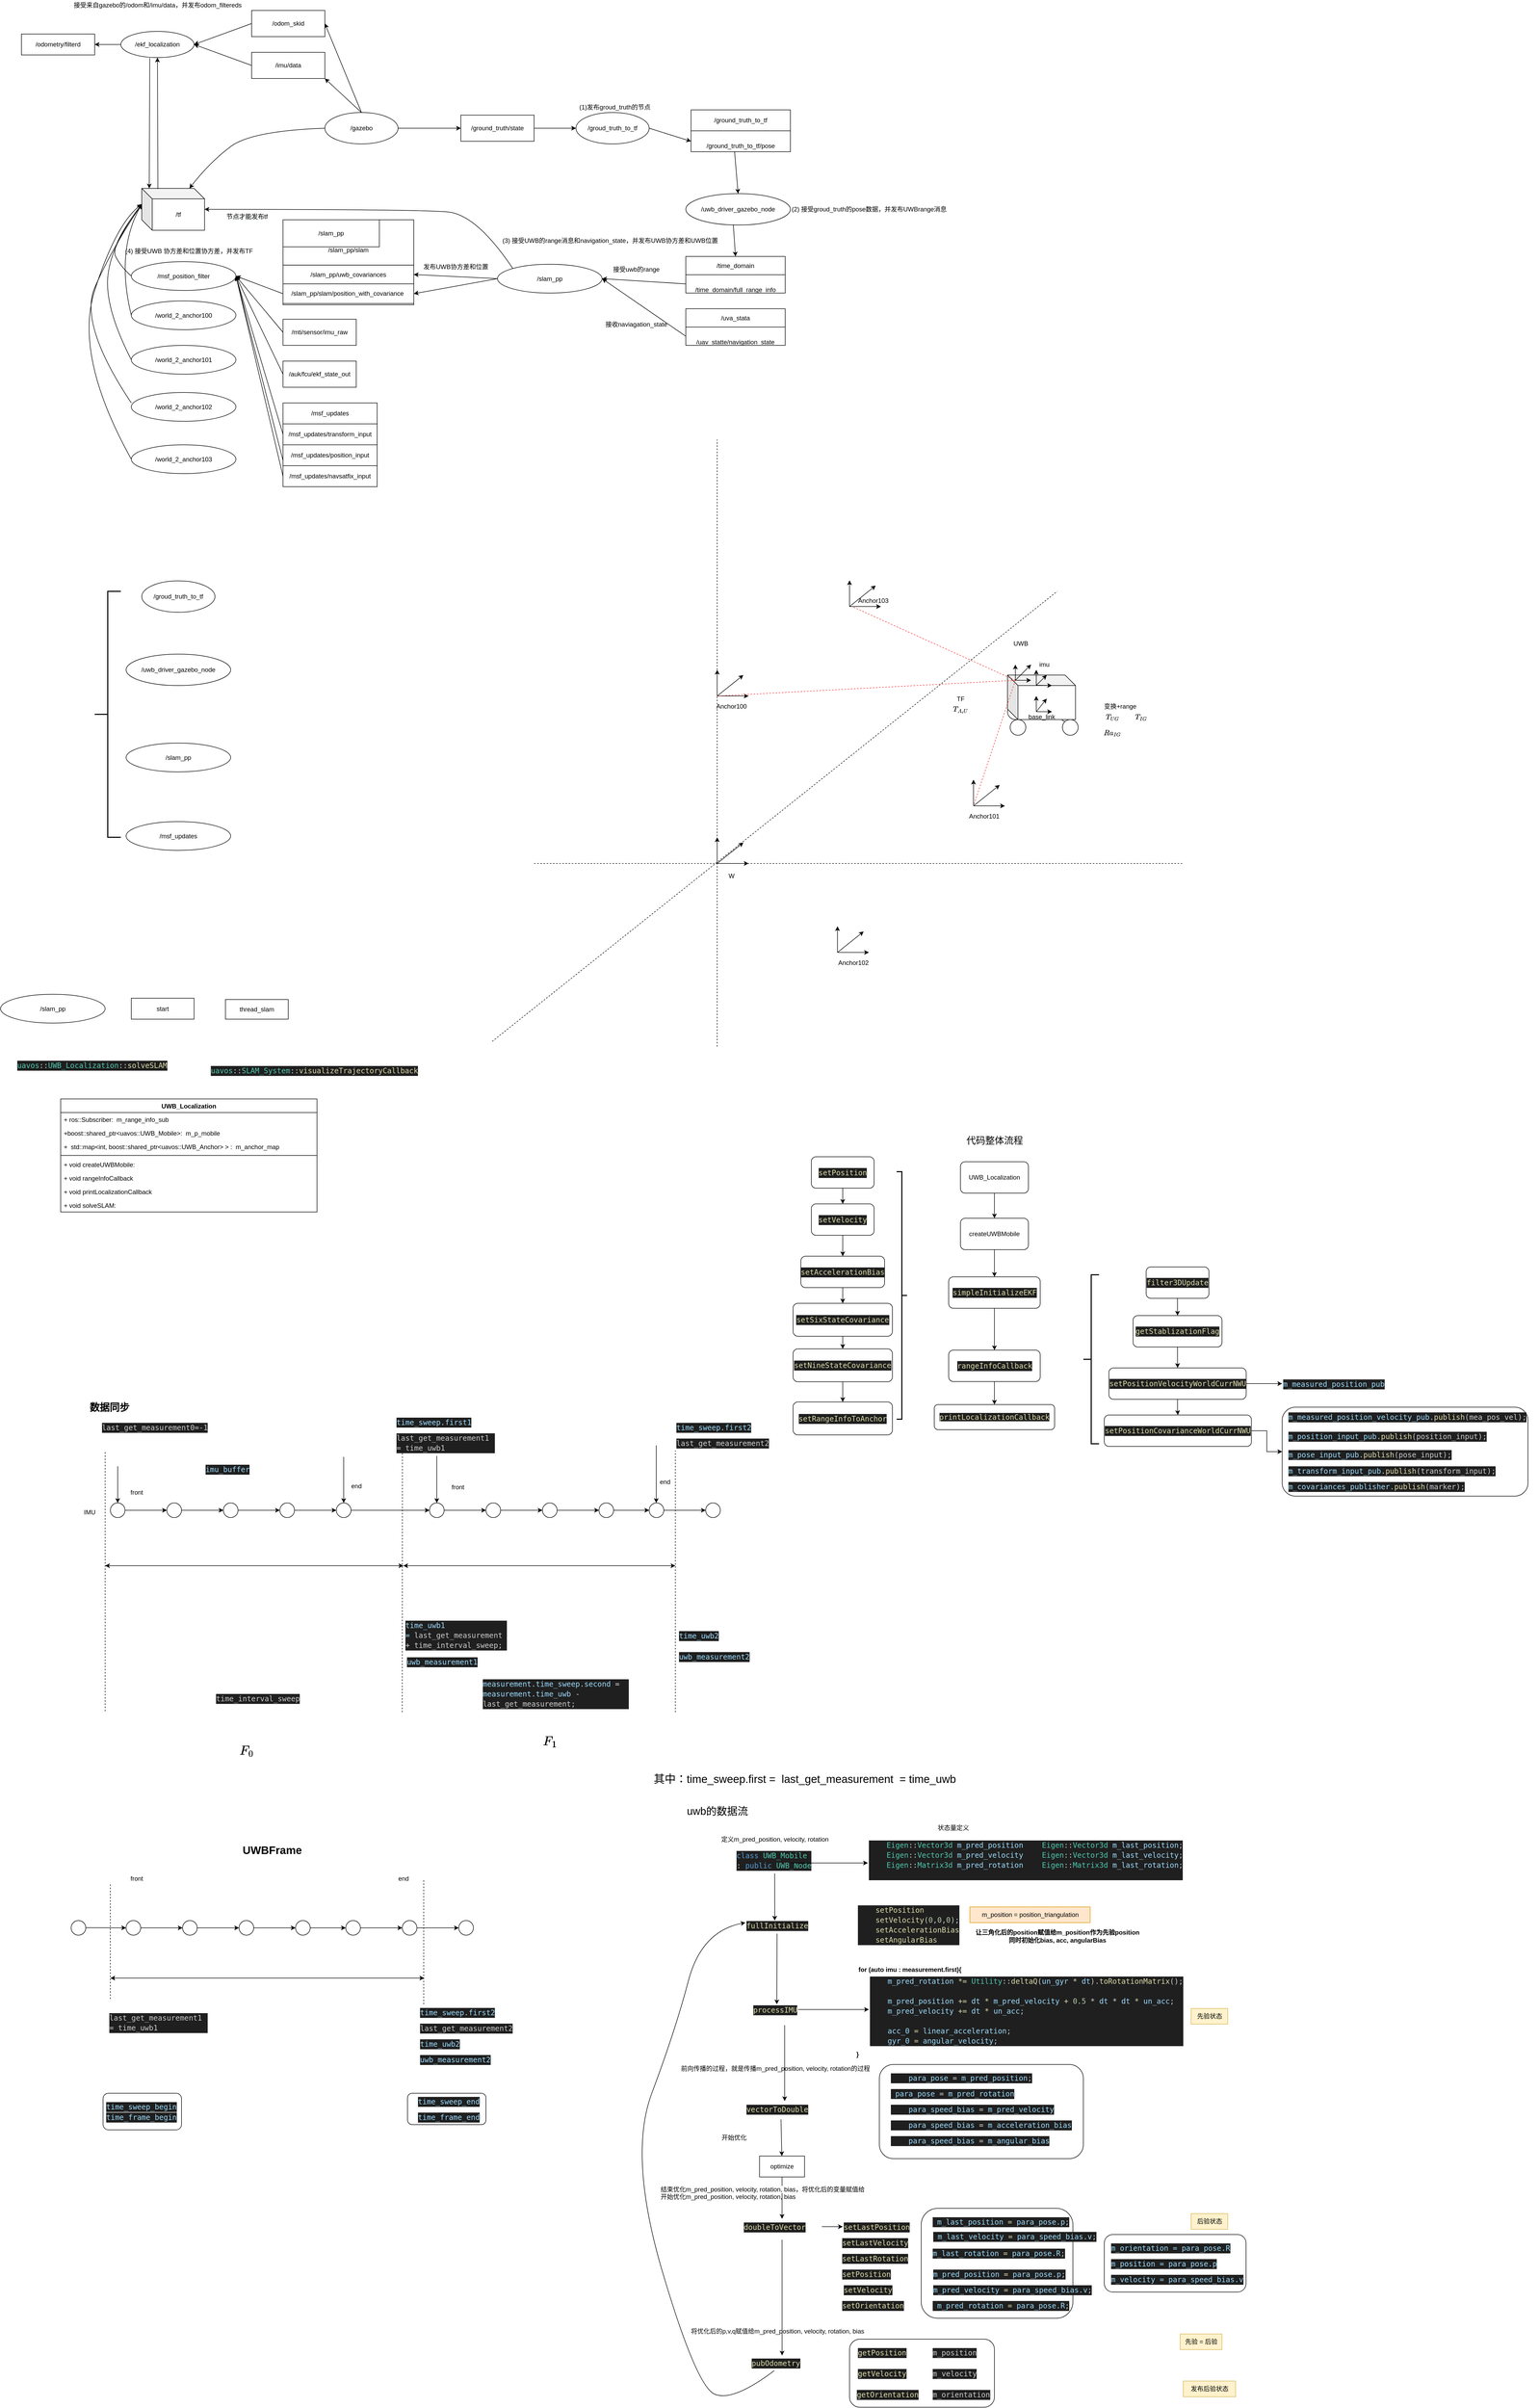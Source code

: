 <mxfile version="24.4.4" type="github">
  <diagram name="第 1 页" id="4tPQakCHZbBGS85c5fzE">
    <mxGraphModel dx="2016" dy="903" grid="1" gridSize="10" guides="1" tooltips="1" connect="1" arrows="1" fold="1" page="1" pageScale="1" pageWidth="827" pageHeight="1169" math="1" shadow="0">
      <root>
        <mxCell id="0" />
        <mxCell id="1" parent="0" />
        <mxCell id="1EqsSl1_fIFVqMldxpXV-1" value="" style="group" vertex="1" connectable="0" parent="1">
          <mxGeometry x="1110" y="1270" width="140" height="145" as="geometry" />
        </mxCell>
        <mxCell id="1EqsSl1_fIFVqMldxpXV-2" value="" style="ellipse;whiteSpace=wrap;html=1;aspect=fixed;" vertex="1" parent="1EqsSl1_fIFVqMldxpXV-1">
          <mxGeometry x="105" y="90" width="30" height="30" as="geometry" />
        </mxCell>
        <mxCell id="1EqsSl1_fIFVqMldxpXV-3" value="" style="ellipse;whiteSpace=wrap;html=1;aspect=fixed;" vertex="1" parent="1EqsSl1_fIFVqMldxpXV-1">
          <mxGeometry x="5" y="85" width="30" height="30" as="geometry" />
        </mxCell>
        <mxCell id="1EqsSl1_fIFVqMldxpXV-4" value="" style="shape=cube;whiteSpace=wrap;html=1;boundedLbl=1;backgroundOutline=1;darkOpacity=0.05;darkOpacity2=0.1;" vertex="1" parent="1EqsSl1_fIFVqMldxpXV-1">
          <mxGeometry x="5" y="30" width="130" height="85" as="geometry" />
        </mxCell>
        <mxCell id="1EqsSl1_fIFVqMldxpXV-5" value="" style="group" vertex="1" connectable="0" parent="1EqsSl1_fIFVqMldxpXV-1">
          <mxGeometry x="60" width="60" height="100" as="geometry" />
        </mxCell>
        <mxCell id="1EqsSl1_fIFVqMldxpXV-6" value="" style="group" vertex="1" connectable="0" parent="1EqsSl1_fIFVqMldxpXV-5">
          <mxGeometry width="60" height="100" as="geometry" />
        </mxCell>
        <mxCell id="1EqsSl1_fIFVqMldxpXV-7" value="" style="endArrow=classic;html=1;" edge="1" parent="1EqsSl1_fIFVqMldxpXV-6">
          <mxGeometry width="50" height="50" relative="1" as="geometry">
            <mxPoint y="49.52" as="sourcePoint" />
            <mxPoint y="20" as="targetPoint" />
          </mxGeometry>
        </mxCell>
        <mxCell id="1EqsSl1_fIFVqMldxpXV-8" value="" style="endArrow=classic;html=1;" edge="1" parent="1EqsSl1_fIFVqMldxpXV-6">
          <mxGeometry width="50" height="50" relative="1" as="geometry">
            <mxPoint y="49.52" as="sourcePoint" />
            <mxPoint x="30" y="50" as="targetPoint" />
          </mxGeometry>
        </mxCell>
        <mxCell id="1EqsSl1_fIFVqMldxpXV-9" value="" style="endArrow=classic;html=1;" edge="1" parent="1EqsSl1_fIFVqMldxpXV-6">
          <mxGeometry width="50" height="50" relative="1" as="geometry">
            <mxPoint y="49.52" as="sourcePoint" />
            <mxPoint x="20" y="30" as="targetPoint" />
          </mxGeometry>
        </mxCell>
        <mxCell id="1EqsSl1_fIFVqMldxpXV-10" value="" style="group" vertex="1" connectable="0" parent="1EqsSl1_fIFVqMldxpXV-6">
          <mxGeometry y="50" width="60" height="50" as="geometry" />
        </mxCell>
        <mxCell id="1EqsSl1_fIFVqMldxpXV-11" value="" style="group" vertex="1" connectable="0" parent="1EqsSl1_fIFVqMldxpXV-10">
          <mxGeometry width="60" height="50" as="geometry" />
        </mxCell>
        <mxCell id="1EqsSl1_fIFVqMldxpXV-12" value="" style="endArrow=classic;html=1;" edge="1" parent="1EqsSl1_fIFVqMldxpXV-11">
          <mxGeometry width="50" height="50" relative="1" as="geometry">
            <mxPoint y="50" as="sourcePoint" />
            <mxPoint y="20" as="targetPoint" />
          </mxGeometry>
        </mxCell>
        <mxCell id="1EqsSl1_fIFVqMldxpXV-13" value="" style="endArrow=classic;html=1;" edge="1" parent="1EqsSl1_fIFVqMldxpXV-11">
          <mxGeometry width="50" height="50" relative="1" as="geometry">
            <mxPoint y="50" as="sourcePoint" />
            <mxPoint x="30" y="50" as="targetPoint" />
          </mxGeometry>
        </mxCell>
        <mxCell id="1EqsSl1_fIFVqMldxpXV-14" value="" style="endArrow=classic;html=1;" edge="1" parent="1EqsSl1_fIFVqMldxpXV-11">
          <mxGeometry width="50" height="50" relative="1" as="geometry">
            <mxPoint y="50" as="sourcePoint" />
            <mxPoint x="20" y="25" as="targetPoint" />
          </mxGeometry>
        </mxCell>
        <mxCell id="1EqsSl1_fIFVqMldxpXV-15" value="imu" style="text;html=1;align=center;verticalAlign=middle;resizable=0;points=[];autosize=1;" vertex="1" parent="1EqsSl1_fIFVqMldxpXV-6">
          <mxGeometry x="-5" width="40" height="20" as="geometry" />
        </mxCell>
        <mxCell id="1EqsSl1_fIFVqMldxpXV-16" value="base_link" style="text;html=1;align=center;verticalAlign=middle;resizable=0;points=[];autosize=1;" vertex="1" parent="1EqsSl1_fIFVqMldxpXV-1">
          <mxGeometry x="35" y="100" width="70" height="20" as="geometry" />
        </mxCell>
        <mxCell id="1EqsSl1_fIFVqMldxpXV-17" value="" style="ellipse;whiteSpace=wrap;html=1;aspect=fixed;" vertex="1" parent="1EqsSl1_fIFVqMldxpXV-1">
          <mxGeometry x="10" y="115" width="30" height="30" as="geometry" />
        </mxCell>
        <mxCell id="1EqsSl1_fIFVqMldxpXV-18" value="" style="ellipse;whiteSpace=wrap;html=1;aspect=fixed;" vertex="1" parent="1EqsSl1_fIFVqMldxpXV-1">
          <mxGeometry x="110" y="115" width="30" height="30" as="geometry" />
        </mxCell>
        <mxCell id="1EqsSl1_fIFVqMldxpXV-19" value="" style="group" vertex="1" connectable="0" parent="1EqsSl1_fIFVqMldxpXV-1">
          <mxGeometry x="20" y="10" width="30" height="30" as="geometry" />
        </mxCell>
        <mxCell id="1EqsSl1_fIFVqMldxpXV-20" value="" style="endArrow=classic;html=1;" edge="1" parent="1EqsSl1_fIFVqMldxpXV-19">
          <mxGeometry width="50" height="50" relative="1" as="geometry">
            <mxPoint y="30.0" as="sourcePoint" />
            <mxPoint x="30" as="targetPoint" />
          </mxGeometry>
        </mxCell>
        <mxCell id="1EqsSl1_fIFVqMldxpXV-21" value="" style="endArrow=classic;html=1;" edge="1" parent="1EqsSl1_fIFVqMldxpXV-19">
          <mxGeometry width="50" height="50" relative="1" as="geometry">
            <mxPoint y="30.0" as="sourcePoint" />
            <mxPoint as="targetPoint" />
          </mxGeometry>
        </mxCell>
        <mxCell id="1EqsSl1_fIFVqMldxpXV-22" value="" style="endArrow=classic;html=1;" edge="1" parent="1EqsSl1_fIFVqMldxpXV-19">
          <mxGeometry width="50" height="50" relative="1" as="geometry">
            <mxPoint y="30.0" as="sourcePoint" />
            <mxPoint x="30" y="30" as="targetPoint" />
          </mxGeometry>
        </mxCell>
        <mxCell id="1EqsSl1_fIFVqMldxpXV-23" value="/uwb_driver_gazebo_node" style="ellipse;whiteSpace=wrap;html=1;" vertex="1" parent="1">
          <mxGeometry x="500" y="380" width="200" height="60" as="geometry" />
        </mxCell>
        <mxCell id="1EqsSl1_fIFVqMldxpXV-24" value="/imu/data" style="rounded=0;whiteSpace=wrap;html=1;" vertex="1" parent="1">
          <mxGeometry x="-330" y="110" width="140" height="50" as="geometry" />
        </mxCell>
        <mxCell id="1EqsSl1_fIFVqMldxpXV-25" value="/gazebo" style="ellipse;whiteSpace=wrap;html=1;" vertex="1" parent="1">
          <mxGeometry x="-190" y="225" width="140" height="60" as="geometry" />
        </mxCell>
        <mxCell id="1EqsSl1_fIFVqMldxpXV-26" value="/ground_truth/state" style="rounded=0;whiteSpace=wrap;html=1;" vertex="1" parent="1">
          <mxGeometry x="70" y="230" width="140" height="50" as="geometry" />
        </mxCell>
        <mxCell id="1EqsSl1_fIFVqMldxpXV-27" value="/groud_truth_to_tf" style="ellipse;whiteSpace=wrap;html=1;" vertex="1" parent="1">
          <mxGeometry x="290" y="225" width="140" height="60" as="geometry" />
        </mxCell>
        <mxCell id="1EqsSl1_fIFVqMldxpXV-28" value="/odom_skid" style="rounded=0;whiteSpace=wrap;html=1;" vertex="1" parent="1">
          <mxGeometry x="-330" y="30" width="140" height="50" as="geometry" />
        </mxCell>
        <mxCell id="1EqsSl1_fIFVqMldxpXV-29" value="" style="group" vertex="1" connectable="0" parent="1">
          <mxGeometry x="510" y="220" width="190" height="80" as="geometry" />
        </mxCell>
        <mxCell id="1EqsSl1_fIFVqMldxpXV-30" value="&lt;br&gt;&lt;br&gt;&lt;br&gt;&lt;br&gt;/ground_truth_to_tf/pose" style="rounded=0;whiteSpace=wrap;html=1;" vertex="1" parent="1EqsSl1_fIFVqMldxpXV-29">
          <mxGeometry width="190" height="80" as="geometry" />
        </mxCell>
        <mxCell id="1EqsSl1_fIFVqMldxpXV-31" value="/ground_truth_to_tf" style="rounded=0;whiteSpace=wrap;html=1;" vertex="1" parent="1EqsSl1_fIFVqMldxpXV-29">
          <mxGeometry width="190" height="40" as="geometry" />
        </mxCell>
        <mxCell id="1EqsSl1_fIFVqMldxpXV-32" value="" style="endArrow=classic;html=1;entryX=0.5;entryY=0;entryDx=0;entryDy=0;exitX=0.438;exitY=0.993;exitDx=0;exitDy=0;exitPerimeter=0;" edge="1" parent="1" source="1EqsSl1_fIFVqMldxpXV-30" target="1EqsSl1_fIFVqMldxpXV-23">
          <mxGeometry width="50" height="50" relative="1" as="geometry">
            <mxPoint x="500" y="360" as="sourcePoint" />
            <mxPoint x="550" y="310" as="targetPoint" />
          </mxGeometry>
        </mxCell>
        <mxCell id="1EqsSl1_fIFVqMldxpXV-33" value="" style="group" vertex="1" connectable="0" parent="1">
          <mxGeometry x="500" y="500" width="190" height="70" as="geometry" />
        </mxCell>
        <mxCell id="1EqsSl1_fIFVqMldxpXV-34" value="&lt;br&gt;&lt;br&gt;&lt;br&gt;&lt;br&gt;/time_domain/full_range_info" style="rounded=0;whiteSpace=wrap;html=1;" vertex="1" parent="1EqsSl1_fIFVqMldxpXV-33">
          <mxGeometry width="190" height="70" as="geometry" />
        </mxCell>
        <mxCell id="1EqsSl1_fIFVqMldxpXV-35" value="/time_domain" style="rounded=0;whiteSpace=wrap;html=1;" vertex="1" parent="1EqsSl1_fIFVqMldxpXV-33">
          <mxGeometry width="190" height="35" as="geometry" />
        </mxCell>
        <mxCell id="1EqsSl1_fIFVqMldxpXV-36" value="" style="endArrow=classic;html=1;exitX=0.454;exitY=0.985;exitDx=0;exitDy=0;exitPerimeter=0;entryX=0.5;entryY=0;entryDx=0;entryDy=0;" edge="1" parent="1" source="1EqsSl1_fIFVqMldxpXV-23" target="1EqsSl1_fIFVqMldxpXV-35">
          <mxGeometry width="50" height="50" relative="1" as="geometry">
            <mxPoint x="603.22" y="309.44" as="sourcePoint" />
            <mxPoint x="610" y="400" as="targetPoint" />
          </mxGeometry>
        </mxCell>
        <mxCell id="1EqsSl1_fIFVqMldxpXV-37" value="/slam_pp" style="ellipse;whiteSpace=wrap;html=1;" vertex="1" parent="1">
          <mxGeometry x="140" y="515" width="200" height="55" as="geometry" />
        </mxCell>
        <mxCell id="1EqsSl1_fIFVqMldxpXV-38" value="" style="endArrow=classic;html=1;exitX=0;exitY=0.75;exitDx=0;exitDy=0;entryX=1;entryY=0.5;entryDx=0;entryDy=0;" edge="1" parent="1" source="1EqsSl1_fIFVqMldxpXV-34" target="1EqsSl1_fIFVqMldxpXV-37">
          <mxGeometry width="50" height="50" relative="1" as="geometry">
            <mxPoint x="600.8" y="459.1" as="sourcePoint" />
            <mxPoint x="605.06" y="507.375" as="targetPoint" />
          </mxGeometry>
        </mxCell>
        <mxCell id="1EqsSl1_fIFVqMldxpXV-39" value="" style="group" vertex="1" connectable="0" parent="1">
          <mxGeometry x="500" y="600" width="190" height="70" as="geometry" />
        </mxCell>
        <mxCell id="1EqsSl1_fIFVqMldxpXV-40" value="&lt;br&gt;&lt;br&gt;&lt;br&gt;&lt;br&gt;/uav_statte/navigation_state" style="rounded=0;whiteSpace=wrap;html=1;" vertex="1" parent="1EqsSl1_fIFVqMldxpXV-39">
          <mxGeometry width="190" height="70" as="geometry" />
        </mxCell>
        <mxCell id="1EqsSl1_fIFVqMldxpXV-41" value="/uva_stata" style="rounded=0;whiteSpace=wrap;html=1;" vertex="1" parent="1EqsSl1_fIFVqMldxpXV-39">
          <mxGeometry width="190" height="35" as="geometry" />
        </mxCell>
        <mxCell id="1EqsSl1_fIFVqMldxpXV-42" value="" style="endArrow=classic;html=1;exitX=0;exitY=0.75;exitDx=0;exitDy=0;entryX=1;entryY=0.5;entryDx=0;entryDy=0;" edge="1" parent="1" source="1EqsSl1_fIFVqMldxpXV-40" target="1EqsSl1_fIFVqMldxpXV-37">
          <mxGeometry width="50" height="50" relative="1" as="geometry">
            <mxPoint x="510" y="545" as="sourcePoint" />
            <mxPoint x="350" y="545" as="targetPoint" />
          </mxGeometry>
        </mxCell>
        <mxCell id="1EqsSl1_fIFVqMldxpXV-43" value="" style="group" vertex="1" connectable="0" parent="1">
          <mxGeometry x="-270" y="430" width="250" height="162.5" as="geometry" />
        </mxCell>
        <mxCell id="1EqsSl1_fIFVqMldxpXV-44" value="" style="rounded=0;whiteSpace=wrap;html=1;" vertex="1" parent="1EqsSl1_fIFVqMldxpXV-43">
          <mxGeometry width="250" height="162.5" as="geometry" />
        </mxCell>
        <mxCell id="1EqsSl1_fIFVqMldxpXV-45" value="&lt;br&gt;&lt;br&gt;/slam_pp/slam" style="rounded=0;whiteSpace=wrap;html=1;" vertex="1" parent="1EqsSl1_fIFVqMldxpXV-43">
          <mxGeometry width="250" height="86.667" as="geometry" />
        </mxCell>
        <mxCell id="1EqsSl1_fIFVqMldxpXV-46" value="/slam_pp" style="rounded=0;whiteSpace=wrap;html=1;" vertex="1" parent="1EqsSl1_fIFVqMldxpXV-43">
          <mxGeometry width="184.211" height="51.705" as="geometry" />
        </mxCell>
        <mxCell id="1EqsSl1_fIFVqMldxpXV-47" value="&lt;span&gt;/slam_pp/uwb_covariances&lt;/span&gt;" style="rounded=0;whiteSpace=wrap;html=1;" vertex="1" parent="1EqsSl1_fIFVqMldxpXV-43">
          <mxGeometry y="86.667" width="250" height="35.797" as="geometry" />
        </mxCell>
        <mxCell id="1EqsSl1_fIFVqMldxpXV-48" value="&lt;span style=&quot;font-family: &amp;#34;helvetica&amp;#34;&quot;&gt;/slam_pp/slam/position_with_covariance&amp;nbsp;&lt;/span&gt;" style="rounded=0;whiteSpace=wrap;html=1;" vertex="1" parent="1EqsSl1_fIFVqMldxpXV-43">
          <mxGeometry y="122.46" width="250" height="37.54" as="geometry" />
        </mxCell>
        <mxCell id="1EqsSl1_fIFVqMldxpXV-49" value="" style="endArrow=classic;html=1;exitX=0;exitY=0.5;exitDx=0;exitDy=0;entryX=1;entryY=0.5;entryDx=0;entryDy=0;" edge="1" parent="1" source="1EqsSl1_fIFVqMldxpXV-37" target="1EqsSl1_fIFVqMldxpXV-47">
          <mxGeometry width="50" height="50" relative="1" as="geometry">
            <mxPoint x="510" y="645" as="sourcePoint" />
            <mxPoint x="350.0" y="552.5" as="targetPoint" />
          </mxGeometry>
        </mxCell>
        <mxCell id="1EqsSl1_fIFVqMldxpXV-50" value="" style="endArrow=classic;html=1;exitX=0;exitY=0.5;exitDx=0;exitDy=0;entryX=1;entryY=0.5;entryDx=0;entryDy=0;" edge="1" parent="1" source="1EqsSl1_fIFVqMldxpXV-37" target="1EqsSl1_fIFVqMldxpXV-48">
          <mxGeometry width="50" height="50" relative="1" as="geometry">
            <mxPoint x="520" y="655" as="sourcePoint" />
            <mxPoint x="360.0" y="562.5" as="targetPoint" />
          </mxGeometry>
        </mxCell>
        <mxCell id="1EqsSl1_fIFVqMldxpXV-51" value="发布UWB协方差和位置" style="text;html=1;align=center;verticalAlign=middle;resizable=0;points=[];autosize=1;" vertex="1" parent="1">
          <mxGeometry x="-10" y="510" width="140" height="20" as="geometry" />
        </mxCell>
        <mxCell id="1EqsSl1_fIFVqMldxpXV-52" value="接受uwb的range" style="text;html=1;align=center;verticalAlign=middle;resizable=0;points=[];autosize=1;" vertex="1" parent="1">
          <mxGeometry x="350" y="515" width="110" height="20" as="geometry" />
        </mxCell>
        <mxCell id="1EqsSl1_fIFVqMldxpXV-53" value="接收naviagation_state" style="text;html=1;align=center;verticalAlign=middle;resizable=0;points=[];autosize=1;" vertex="1" parent="1">
          <mxGeometry x="335" y="620" width="140" height="20" as="geometry" />
        </mxCell>
        <mxCell id="1EqsSl1_fIFVqMldxpXV-54" value="/mti/sensor/imu_raw" style="rounded=0;whiteSpace=wrap;html=1;" vertex="1" parent="1">
          <mxGeometry x="-270" y="620" width="140" height="50" as="geometry" />
        </mxCell>
        <mxCell id="1EqsSl1_fIFVqMldxpXV-55" value="/auk/fcu/ekf_state_out" style="rounded=0;whiteSpace=wrap;html=1;" vertex="1" parent="1">
          <mxGeometry x="-270" y="700" width="140" height="50" as="geometry" />
        </mxCell>
        <mxCell id="1EqsSl1_fIFVqMldxpXV-56" value="" style="group" vertex="1" connectable="0" parent="1">
          <mxGeometry x="-270" y="780" width="180" height="160" as="geometry" />
        </mxCell>
        <mxCell id="1EqsSl1_fIFVqMldxpXV-57" value="" style="rounded=0;whiteSpace=wrap;html=1;" vertex="1" parent="1EqsSl1_fIFVqMldxpXV-56">
          <mxGeometry width="180" height="160" as="geometry" />
        </mxCell>
        <mxCell id="1EqsSl1_fIFVqMldxpXV-58" value="/msf_updates" style="rounded=0;whiteSpace=wrap;html=1;" vertex="1" parent="1EqsSl1_fIFVqMldxpXV-56">
          <mxGeometry width="180" height="40" as="geometry" />
        </mxCell>
        <mxCell id="1EqsSl1_fIFVqMldxpXV-59" value="/msf_updates/transform_input" style="rounded=0;whiteSpace=wrap;html=1;" vertex="1" parent="1EqsSl1_fIFVqMldxpXV-56">
          <mxGeometry y="40" width="180" height="40" as="geometry" />
        </mxCell>
        <mxCell id="1EqsSl1_fIFVqMldxpXV-60" value="/msf_updates/position_input" style="rounded=0;whiteSpace=wrap;html=1;" vertex="1" parent="1EqsSl1_fIFVqMldxpXV-56">
          <mxGeometry y="80" width="180" height="40" as="geometry" />
        </mxCell>
        <mxCell id="1EqsSl1_fIFVqMldxpXV-61" value="/msf_updates/navsatfix_input" style="rounded=0;whiteSpace=wrap;html=1;" vertex="1" parent="1EqsSl1_fIFVqMldxpXV-56">
          <mxGeometry y="120" width="180" height="40" as="geometry" />
        </mxCell>
        <mxCell id="1EqsSl1_fIFVqMldxpXV-62" value="/msf_position_filter" style="ellipse;whiteSpace=wrap;html=1;" vertex="1" parent="1">
          <mxGeometry x="-560" y="510" width="200" height="55" as="geometry" />
        </mxCell>
        <mxCell id="1EqsSl1_fIFVqMldxpXV-63" value="/tf" style="shape=cube;whiteSpace=wrap;html=1;boundedLbl=1;backgroundOutline=1;darkOpacity=0.05;darkOpacity2=0.1;" vertex="1" parent="1">
          <mxGeometry x="-540" y="370" width="120" height="80" as="geometry" />
        </mxCell>
        <mxCell id="1EqsSl1_fIFVqMldxpXV-64" value="/world_2_anchor100" style="ellipse;whiteSpace=wrap;html=1;" vertex="1" parent="1">
          <mxGeometry x="-560" y="585" width="200" height="55" as="geometry" />
        </mxCell>
        <mxCell id="1EqsSl1_fIFVqMldxpXV-65" value="/world_2_anchor101" style="ellipse;whiteSpace=wrap;html=1;" vertex="1" parent="1">
          <mxGeometry x="-560" y="670" width="200" height="55" as="geometry" />
        </mxCell>
        <mxCell id="1EqsSl1_fIFVqMldxpXV-66" value="/world_2_anchor102" style="ellipse;whiteSpace=wrap;html=1;" vertex="1" parent="1">
          <mxGeometry x="-560" y="760" width="200" height="55" as="geometry" />
        </mxCell>
        <mxCell id="1EqsSl1_fIFVqMldxpXV-67" value="/world_2_anchor103" style="ellipse;whiteSpace=wrap;html=1;" vertex="1" parent="1">
          <mxGeometry x="-560" y="860" width="200" height="55" as="geometry" />
        </mxCell>
        <mxCell id="1EqsSl1_fIFVqMldxpXV-68" value="" style="curved=1;endArrow=classic;html=1;exitX=0;exitY=0.5;exitDx=0;exitDy=0;entryX=0;entryY=0;entryDx=0;entryDy=30;entryPerimeter=0;" edge="1" parent="1" source="1EqsSl1_fIFVqMldxpXV-62" target="1EqsSl1_fIFVqMldxpXV-63">
          <mxGeometry width="50" height="50" relative="1" as="geometry">
            <mxPoint x="-600" y="530" as="sourcePoint" />
            <mxPoint x="-550" y="480" as="targetPoint" />
            <Array as="points">
              <mxPoint x="-580" y="520" />
              <mxPoint x="-600" y="480" />
            </Array>
          </mxGeometry>
        </mxCell>
        <mxCell id="1EqsSl1_fIFVqMldxpXV-69" value="" style="curved=1;endArrow=classic;html=1;exitX=0;exitY=0.5;exitDx=0;exitDy=0;entryX=0;entryY=0;entryDx=0;entryDy=30;entryPerimeter=0;" edge="1" parent="1" source="1EqsSl1_fIFVqMldxpXV-64" target="1EqsSl1_fIFVqMldxpXV-63">
          <mxGeometry width="50" height="50" relative="1" as="geometry">
            <mxPoint x="-550.0" y="547.5" as="sourcePoint" />
            <mxPoint x="-530" y="410" as="targetPoint" />
            <Array as="points">
              <mxPoint x="-590" y="490" />
            </Array>
          </mxGeometry>
        </mxCell>
        <mxCell id="1EqsSl1_fIFVqMldxpXV-70" value="" style="curved=1;endArrow=classic;html=1;exitX=0;exitY=0.5;exitDx=0;exitDy=0;entryX=0;entryY=0;entryDx=0;entryDy=30;entryPerimeter=0;" edge="1" parent="1" source="1EqsSl1_fIFVqMldxpXV-65" target="1EqsSl1_fIFVqMldxpXV-63">
          <mxGeometry width="50" height="50" relative="1" as="geometry">
            <mxPoint x="-550.0" y="622.5" as="sourcePoint" />
            <mxPoint x="-530" y="410" as="targetPoint" />
            <Array as="points">
              <mxPoint x="-610" y="600" />
              <mxPoint x="-600" y="480" />
            </Array>
          </mxGeometry>
        </mxCell>
        <mxCell id="1EqsSl1_fIFVqMldxpXV-71" value="" style="curved=1;endArrow=classic;html=1;exitX=0;exitY=0.364;exitDx=0;exitDy=0;entryX=0;entryY=0;entryDx=0;entryDy=30;entryPerimeter=0;exitPerimeter=0;" edge="1" parent="1" source="1EqsSl1_fIFVqMldxpXV-66" target="1EqsSl1_fIFVqMldxpXV-63">
          <mxGeometry width="50" height="50" relative="1" as="geometry">
            <mxPoint x="-550.0" y="622.5" as="sourcePoint" />
            <mxPoint x="-530" y="410" as="targetPoint" />
            <Array as="points">
              <mxPoint x="-660" y="630" />
              <mxPoint x="-600" y="490" />
            </Array>
          </mxGeometry>
        </mxCell>
        <mxCell id="1EqsSl1_fIFVqMldxpXV-72" value="" style="curved=1;endArrow=classic;html=1;exitX=0;exitY=0.5;exitDx=0;exitDy=0;entryX=0;entryY=0;entryDx=0;entryDy=30;entryPerimeter=0;" edge="1" parent="1" source="1EqsSl1_fIFVqMldxpXV-67" target="1EqsSl1_fIFVqMldxpXV-63">
          <mxGeometry width="50" height="50" relative="1" as="geometry">
            <mxPoint x="-550" y="790.02" as="sourcePoint" />
            <mxPoint x="-530" y="410" as="targetPoint" />
            <Array as="points">
              <mxPoint x="-670" y="690" />
              <mxPoint x="-590" y="440" />
            </Array>
          </mxGeometry>
        </mxCell>
        <mxCell id="1EqsSl1_fIFVqMldxpXV-73" value="" style="endArrow=classic;html=1;exitX=0;exitY=0.5;exitDx=0;exitDy=0;entryX=1;entryY=0.5;entryDx=0;entryDy=0;" edge="1" parent="1" source="1EqsSl1_fIFVqMldxpXV-54" target="1EqsSl1_fIFVqMldxpXV-62">
          <mxGeometry width="50" height="50" relative="1" as="geometry">
            <mxPoint x="-210" y="611.27" as="sourcePoint" />
            <mxPoint x="-370" y="640.0" as="targetPoint" />
          </mxGeometry>
        </mxCell>
        <mxCell id="1EqsSl1_fIFVqMldxpXV-74" value="" style="endArrow=classic;html=1;exitX=0;exitY=0.5;exitDx=0;exitDy=0;entryX=1;entryY=0.5;entryDx=0;entryDy=0;" edge="1" parent="1" source="1EqsSl1_fIFVqMldxpXV-55" target="1EqsSl1_fIFVqMldxpXV-62">
          <mxGeometry width="50" height="50" relative="1" as="geometry">
            <mxPoint x="-250" y="665" as="sourcePoint" />
            <mxPoint x="-350" y="547.5" as="targetPoint" />
          </mxGeometry>
        </mxCell>
        <mxCell id="1EqsSl1_fIFVqMldxpXV-75" value="" style="endArrow=classic;html=1;exitX=0;exitY=0.5;exitDx=0;exitDy=0;entryX=1;entryY=0.5;entryDx=0;entryDy=0;" edge="1" parent="1" source="1EqsSl1_fIFVqMldxpXV-59" target="1EqsSl1_fIFVqMldxpXV-62">
          <mxGeometry width="50" height="50" relative="1" as="geometry">
            <mxPoint x="-240" y="675" as="sourcePoint" />
            <mxPoint x="-340" y="557.5" as="targetPoint" />
          </mxGeometry>
        </mxCell>
        <mxCell id="1EqsSl1_fIFVqMldxpXV-76" value="" style="endArrow=classic;html=1;exitX=0;exitY=0.75;exitDx=0;exitDy=0;entryX=1;entryY=0.5;entryDx=0;entryDy=0;" edge="1" parent="1" source="1EqsSl1_fIFVqMldxpXV-60" target="1EqsSl1_fIFVqMldxpXV-62">
          <mxGeometry width="50" height="50" relative="1" as="geometry">
            <mxPoint x="-230" y="685" as="sourcePoint" />
            <mxPoint x="-330" y="567.5" as="targetPoint" />
          </mxGeometry>
        </mxCell>
        <mxCell id="1EqsSl1_fIFVqMldxpXV-77" value="" style="endArrow=classic;html=1;exitX=0;exitY=0.5;exitDx=0;exitDy=0;entryX=1;entryY=0.5;entryDx=0;entryDy=0;" edge="1" parent="1" source="1EqsSl1_fIFVqMldxpXV-61" target="1EqsSl1_fIFVqMldxpXV-62">
          <mxGeometry width="50" height="50" relative="1" as="geometry">
            <mxPoint x="-220" y="695" as="sourcePoint" />
            <mxPoint x="-320" y="577.5" as="targetPoint" />
          </mxGeometry>
        </mxCell>
        <mxCell id="1EqsSl1_fIFVqMldxpXV-78" value="" style="curved=1;endArrow=classic;html=1;exitX=0;exitY=0;exitDx=0;exitDy=0;" edge="1" parent="1" source="1EqsSl1_fIFVqMldxpXV-37" target="1EqsSl1_fIFVqMldxpXV-63">
          <mxGeometry width="50" height="50" relative="1" as="geometry">
            <mxPoint x="50" y="460" as="sourcePoint" />
            <mxPoint x="100" y="410" as="targetPoint" />
            <Array as="points">
              <mxPoint x="100" y="420" />
              <mxPoint x="-10" y="410" />
            </Array>
          </mxGeometry>
        </mxCell>
        <mxCell id="1EqsSl1_fIFVqMldxpXV-79" value="" style="endArrow=classic;html=1;exitX=1;exitY=0.5;exitDx=0;exitDy=0;" edge="1" parent="1" source="1EqsSl1_fIFVqMldxpXV-25" target="1EqsSl1_fIFVqMldxpXV-26">
          <mxGeometry width="50" height="50" relative="1" as="geometry">
            <mxPoint x="210" y="377.5" as="sourcePoint" />
            <mxPoint x="50" y="285" as="targetPoint" />
          </mxGeometry>
        </mxCell>
        <mxCell id="1EqsSl1_fIFVqMldxpXV-80" value="" style="endArrow=classic;html=1;exitX=1;exitY=0.5;exitDx=0;exitDy=0;entryX=0;entryY=0.5;entryDx=0;entryDy=0;" edge="1" parent="1" source="1EqsSl1_fIFVqMldxpXV-26" target="1EqsSl1_fIFVqMldxpXV-27">
          <mxGeometry width="50" height="50" relative="1" as="geometry">
            <mxPoint x="520" y="655" as="sourcePoint" />
            <mxPoint x="360" y="562.5" as="targetPoint" />
          </mxGeometry>
        </mxCell>
        <mxCell id="1EqsSl1_fIFVqMldxpXV-81" value="" style="endArrow=classic;html=1;exitX=1;exitY=0.5;exitDx=0;exitDy=0;entryX=0;entryY=0.75;entryDx=0;entryDy=0;" edge="1" parent="1" source="1EqsSl1_fIFVqMldxpXV-27" target="1EqsSl1_fIFVqMldxpXV-30">
          <mxGeometry width="50" height="50" relative="1" as="geometry">
            <mxPoint x="530" y="665" as="sourcePoint" />
            <mxPoint x="370" y="572.5" as="targetPoint" />
          </mxGeometry>
        </mxCell>
        <mxCell id="1EqsSl1_fIFVqMldxpXV-82" value="&lt;span style=&quot;color: rgb(0, 0, 0); font-family: helvetica; font-size: 12px; font-style: normal; font-weight: 400; letter-spacing: normal; text-align: center; text-indent: 0px; text-transform: none; word-spacing: 0px; background-color: rgb(248, 249, 250); display: inline; float: none;&quot;&gt;节点才能发布tf&lt;/span&gt;" style="text;whiteSpace=wrap;html=1;" vertex="1" parent="1">
          <mxGeometry x="-380" y="410" width="110" height="30" as="geometry" />
        </mxCell>
        <mxCell id="1EqsSl1_fIFVqMldxpXV-83" value="" style="curved=1;endArrow=classic;html=1;exitX=0;exitY=0.5;exitDx=0;exitDy=0;" edge="1" parent="1" source="1EqsSl1_fIFVqMldxpXV-25" target="1EqsSl1_fIFVqMldxpXV-63">
          <mxGeometry width="50" height="50" relative="1" as="geometry">
            <mxPoint x="179.289" y="533.055" as="sourcePoint" />
            <mxPoint x="-410" y="420" as="targetPoint" />
            <Array as="points">
              <mxPoint x="-330" y="260" />
              <mxPoint x="-410" y="320" />
            </Array>
          </mxGeometry>
        </mxCell>
        <mxCell id="1EqsSl1_fIFVqMldxpXV-84" value="/ekf_localization" style="ellipse;whiteSpace=wrap;html=1;" vertex="1" parent="1">
          <mxGeometry x="-580" y="70" width="140" height="50" as="geometry" />
        </mxCell>
        <mxCell id="1EqsSl1_fIFVqMldxpXV-85" value="" style="endArrow=classic;html=1;exitX=0;exitY=0.5;exitDx=0;exitDy=0;entryX=1;entryY=0.5;entryDx=0;entryDy=0;" edge="1" parent="1" source="1EqsSl1_fIFVqMldxpXV-28" target="1EqsSl1_fIFVqMldxpXV-84">
          <mxGeometry width="50" height="50" relative="1" as="geometry">
            <mxPoint x="-40" y="265" as="sourcePoint" />
            <mxPoint x="80" y="265" as="targetPoint" />
          </mxGeometry>
        </mxCell>
        <mxCell id="1EqsSl1_fIFVqMldxpXV-86" value="" style="endArrow=classic;html=1;exitX=0;exitY=0.5;exitDx=0;exitDy=0;entryX=1;entryY=0.5;entryDx=0;entryDy=0;" edge="1" parent="1" source="1EqsSl1_fIFVqMldxpXV-24" target="1EqsSl1_fIFVqMldxpXV-84">
          <mxGeometry width="50" height="50" relative="1" as="geometry">
            <mxPoint x="-30" y="275" as="sourcePoint" />
            <mxPoint x="90" y="275" as="targetPoint" />
          </mxGeometry>
        </mxCell>
        <mxCell id="1EqsSl1_fIFVqMldxpXV-87" value="" style="endArrow=classic;html=1;exitX=0.5;exitY=0;exitDx=0;exitDy=0;entryX=1;entryY=1;entryDx=0;entryDy=0;" edge="1" parent="1" source="1EqsSl1_fIFVqMldxpXV-25" target="1EqsSl1_fIFVqMldxpXV-24">
          <mxGeometry width="50" height="50" relative="1" as="geometry">
            <mxPoint x="-40" y="265" as="sourcePoint" />
            <mxPoint x="80" y="265" as="targetPoint" />
          </mxGeometry>
        </mxCell>
        <mxCell id="1EqsSl1_fIFVqMldxpXV-88" value="" style="endArrow=classic;html=1;exitX=0.5;exitY=0;exitDx=0;exitDy=0;entryX=1;entryY=0.5;entryDx=0;entryDy=0;" edge="1" parent="1" source="1EqsSl1_fIFVqMldxpXV-25" target="1EqsSl1_fIFVqMldxpXV-28">
          <mxGeometry width="50" height="50" relative="1" as="geometry">
            <mxPoint x="-30" y="275" as="sourcePoint" />
            <mxPoint x="90" y="275" as="targetPoint" />
          </mxGeometry>
        </mxCell>
        <mxCell id="1EqsSl1_fIFVqMldxpXV-89" value="/odometry/filterd" style="rounded=0;whiteSpace=wrap;html=1;" vertex="1" parent="1">
          <mxGeometry x="-770" y="75" width="140" height="40" as="geometry" />
        </mxCell>
        <mxCell id="1EqsSl1_fIFVqMldxpXV-90" value="" style="endArrow=classic;html=1;exitX=0;exitY=0.5;exitDx=0;exitDy=0;entryX=1;entryY=0.5;entryDx=0;entryDy=0;" edge="1" parent="1" source="1EqsSl1_fIFVqMldxpXV-84" target="1EqsSl1_fIFVqMldxpXV-89">
          <mxGeometry width="50" height="50" relative="1" as="geometry">
            <mxPoint x="-320" y="65" as="sourcePoint" />
            <mxPoint x="-430" y="105" as="targetPoint" />
          </mxGeometry>
        </mxCell>
        <mxCell id="1EqsSl1_fIFVqMldxpXV-91" value="" style="endArrow=classic;html=1;exitX=0.395;exitY=1.019;exitDx=0;exitDy=0;entryX=0.119;entryY=-0.001;entryDx=0;entryDy=0;exitPerimeter=0;entryPerimeter=0;" edge="1" parent="1" source="1EqsSl1_fIFVqMldxpXV-84" target="1EqsSl1_fIFVqMldxpXV-63">
          <mxGeometry width="50" height="50" relative="1" as="geometry">
            <mxPoint x="-320" y="145" as="sourcePoint" />
            <mxPoint x="-430" y="105" as="targetPoint" />
          </mxGeometry>
        </mxCell>
        <mxCell id="1EqsSl1_fIFVqMldxpXV-92" value="" style="endArrow=classic;html=1;exitX=0.257;exitY=0.012;exitDx=0;exitDy=0;entryX=0.5;entryY=1;entryDx=0;entryDy=0;exitPerimeter=0;" edge="1" parent="1" source="1EqsSl1_fIFVqMldxpXV-63" target="1EqsSl1_fIFVqMldxpXV-84">
          <mxGeometry width="50" height="50" relative="1" as="geometry">
            <mxPoint x="-310" y="155" as="sourcePoint" />
            <mxPoint x="-420" y="115" as="targetPoint" />
          </mxGeometry>
        </mxCell>
        <mxCell id="1EqsSl1_fIFVqMldxpXV-93" value="" style="endArrow=classic;html=1;exitX=0;exitY=0.5;exitDx=0;exitDy=0;entryX=1;entryY=0.5;entryDx=0;entryDy=0;" edge="1" parent="1" source="1EqsSl1_fIFVqMldxpXV-48" target="1EqsSl1_fIFVqMldxpXV-62">
          <mxGeometry width="50" height="50" relative="1" as="geometry">
            <mxPoint x="-260" y="655" as="sourcePoint" />
            <mxPoint x="-350.0" y="547.5" as="targetPoint" />
          </mxGeometry>
        </mxCell>
        <mxCell id="1EqsSl1_fIFVqMldxpXV-94" value="(1)发布groud_truth的节点" style="text;html=1;align=center;verticalAlign=middle;resizable=0;points=[];autosize=1;" vertex="1" parent="1">
          <mxGeometry x="284" y="205" width="160" height="20" as="geometry" />
        </mxCell>
        <mxCell id="1EqsSl1_fIFVqMldxpXV-95" value="(2) 接受groud_truth的pose数据，并发布UWBrange消息" style="text;html=1;align=center;verticalAlign=middle;resizable=0;points=[];autosize=1;" vertex="1" parent="1">
          <mxGeometry x="690" y="400" width="320" height="20" as="geometry" />
        </mxCell>
        <mxCell id="1EqsSl1_fIFVqMldxpXV-96" value="(3) 接受UWB的range消息和navigation_state，并发布UWB协方差和UWB位置" style="text;html=1;align=center;verticalAlign=middle;resizable=0;points=[];autosize=1;" vertex="1" parent="1">
          <mxGeometry x="140" y="460" width="430" height="20" as="geometry" />
        </mxCell>
        <mxCell id="1EqsSl1_fIFVqMldxpXV-97" value="(4) 接受UWB 协方差和位置协方差，并发布TF" style="text;html=1;align=center;verticalAlign=middle;resizable=0;points=[];autosize=1;" vertex="1" parent="1">
          <mxGeometry x="-580" y="480" width="260" height="20" as="geometry" />
        </mxCell>
        <mxCell id="1EqsSl1_fIFVqMldxpXV-98" value="接受来自gazebo的/odom和/imu/data，并发布odom_filtereds" style="text;html=1;align=center;verticalAlign=middle;resizable=0;points=[];autosize=1;" vertex="1" parent="1">
          <mxGeometry x="-685" y="10" width="350" height="20" as="geometry" />
        </mxCell>
        <mxCell id="1EqsSl1_fIFVqMldxpXV-99" value="/uwb_driver_gazebo_node" style="ellipse;whiteSpace=wrap;html=1;" vertex="1" parent="1">
          <mxGeometry x="-570" y="1260" width="200" height="60" as="geometry" />
        </mxCell>
        <mxCell id="1EqsSl1_fIFVqMldxpXV-100" value="" style="strokeWidth=2;html=1;shape=mxgraph.flowchart.annotation_2;align=left;labelPosition=right;pointerEvents=1;" vertex="1" parent="1">
          <mxGeometry x="-630" y="1140" width="50" height="470" as="geometry" />
        </mxCell>
        <mxCell id="1EqsSl1_fIFVqMldxpXV-101" value="/slam_pp" style="ellipse;whiteSpace=wrap;html=1;" vertex="1" parent="1">
          <mxGeometry x="-570" y="1430" width="200" height="55" as="geometry" />
        </mxCell>
        <mxCell id="1EqsSl1_fIFVqMldxpXV-102" value="/groud_truth_to_tf" style="ellipse;whiteSpace=wrap;html=1;" vertex="1" parent="1">
          <mxGeometry x="-540" y="1120" width="140" height="60" as="geometry" />
        </mxCell>
        <mxCell id="1EqsSl1_fIFVqMldxpXV-103" value="/msf_updates" style="ellipse;whiteSpace=wrap;html=1;" vertex="1" parent="1">
          <mxGeometry x="-570" y="1580" width="200" height="55" as="geometry" />
        </mxCell>
        <mxCell id="1EqsSl1_fIFVqMldxpXV-104" value="/slam_pp" style="ellipse;whiteSpace=wrap;html=1;" vertex="1" parent="1">
          <mxGeometry x="-810" y="1910" width="200" height="55" as="geometry" />
        </mxCell>
        <mxCell id="1EqsSl1_fIFVqMldxpXV-105" value="start" style="rounded=0;whiteSpace=wrap;html=1;" vertex="1" parent="1">
          <mxGeometry x="-560" y="1917.5" width="120" height="40" as="geometry" />
        </mxCell>
        <mxCell id="1EqsSl1_fIFVqMldxpXV-106" value="thread_slam" style="rounded=0;whiteSpace=wrap;html=1;" vertex="1" parent="1">
          <mxGeometry x="-380" y="1920" width="120" height="37.5" as="geometry" />
        </mxCell>
        <mxCell id="1EqsSl1_fIFVqMldxpXV-107" value="&lt;div style=&quot;color: rgb(204, 204, 204); background-color: rgb(31, 31, 31); font-family: &amp;quot;jetbrains mono&amp;quot;, &amp;quot;droid sans mono&amp;quot;, &amp;quot;monospace&amp;quot;, monospace; font-weight: normal; font-size: 14px; line-height: 19px;&quot;&gt;&lt;div&gt;&lt;span style=&quot;color: #4ec9b0&quot;&gt;uavos&lt;/span&gt;&lt;span style=&quot;color: #cccccc&quot;&gt;::&lt;/span&gt;&lt;span style=&quot;color: #4ec9b0&quot;&gt;UWB_Localization&lt;/span&gt;&lt;span style=&quot;color: #cccccc&quot;&gt;::&lt;/span&gt;&lt;span style=&quot;color: #dcdcaa&quot;&gt;solveSLAM&lt;/span&gt;&lt;/div&gt;&lt;/div&gt;" style="text;whiteSpace=wrap;html=1;" vertex="1" parent="1">
          <mxGeometry x="-780" y="2030" width="310" height="30" as="geometry" />
        </mxCell>
        <mxCell id="1EqsSl1_fIFVqMldxpXV-108" value="&lt;div style=&quot;color: rgb(204, 204, 204); background-color: rgb(31, 31, 31); font-family: &amp;quot;jetbrains mono&amp;quot;, &amp;quot;droid sans mono&amp;quot;, &amp;quot;monospace&amp;quot;, monospace; font-weight: normal; font-size: 14px; line-height: 19px;&quot;&gt;&lt;div&gt;&lt;span style=&quot;color: #4ec9b0&quot;&gt;uavos&lt;/span&gt;&lt;span style=&quot;color: #cccccc&quot;&gt;::&lt;/span&gt;&lt;span style=&quot;color: #4ec9b0&quot;&gt;SLAM_System&lt;/span&gt;&lt;span style=&quot;color: #cccccc&quot;&gt;::&lt;/span&gt;&lt;span style=&quot;color: #dcdcaa&quot;&gt;visualizeTrajectoryCallback&lt;/span&gt;&lt;/div&gt;&lt;/div&gt;" style="text;whiteSpace=wrap;html=1;" vertex="1" parent="1">
          <mxGeometry x="-410" y="2040" width="420" height="30" as="geometry" />
        </mxCell>
        <mxCell id="1EqsSl1_fIFVqMldxpXV-109" value="UWB_Localization" style="swimlane;fontStyle=1;align=center;verticalAlign=top;childLayout=stackLayout;horizontal=1;startSize=26;horizontalStack=0;resizeParent=1;resizeParentMax=0;resizeLast=0;collapsible=1;marginBottom=0;" vertex="1" parent="1">
          <mxGeometry x="-695" y="2110" width="490" height="216" as="geometry">
            <mxRectangle x="-400" y="2030" width="140" height="26" as="alternateBounds" />
          </mxGeometry>
        </mxCell>
        <mxCell id="1EqsSl1_fIFVqMldxpXV-110" value="+ ros::Subscriber:  m_range_info_sub   " style="text;strokeColor=none;fillColor=none;align=left;verticalAlign=top;spacingLeft=4;spacingRight=4;overflow=hidden;rotatable=0;points=[[0,0.5],[1,0.5]];portConstraint=eastwest;" vertex="1" parent="1EqsSl1_fIFVqMldxpXV-109">
          <mxGeometry y="26" width="490" height="26" as="geometry" />
        </mxCell>
        <mxCell id="1EqsSl1_fIFVqMldxpXV-111" value="+boost::shared_ptr&lt;uavos::UWB_Mobile&gt;:  m_p_mobile" style="text;strokeColor=none;fillColor=none;align=left;verticalAlign=top;spacingLeft=4;spacingRight=4;overflow=hidden;rotatable=0;points=[[0,0.5],[1,0.5]];portConstraint=eastwest;" vertex="1" parent="1EqsSl1_fIFVqMldxpXV-109">
          <mxGeometry y="52" width="490" height="26" as="geometry" />
        </mxCell>
        <mxCell id="1EqsSl1_fIFVqMldxpXV-112" value="+  std::map&lt;int, boost::shared_ptr&lt;uavos::UWB_Anchor&gt; &gt; :  m_anchor_map" style="text;strokeColor=none;fillColor=none;align=left;verticalAlign=top;spacingLeft=4;spacingRight=4;overflow=hidden;rotatable=0;points=[[0,0.5],[1,0.5]];portConstraint=eastwest;" vertex="1" parent="1EqsSl1_fIFVqMldxpXV-109">
          <mxGeometry y="78" width="490" height="26" as="geometry" />
        </mxCell>
        <mxCell id="1EqsSl1_fIFVqMldxpXV-113" value="" style="line;strokeWidth=1;fillColor=none;align=left;verticalAlign=middle;spacingTop=-1;spacingLeft=3;spacingRight=3;rotatable=0;labelPosition=right;points=[];portConstraint=eastwest;" vertex="1" parent="1EqsSl1_fIFVqMldxpXV-109">
          <mxGeometry y="104" width="490" height="8" as="geometry" />
        </mxCell>
        <mxCell id="1EqsSl1_fIFVqMldxpXV-114" value="+ void createUWBMobile:" style="text;strokeColor=none;fillColor=none;align=left;verticalAlign=top;spacingLeft=4;spacingRight=4;overflow=hidden;rotatable=0;points=[[0,0.5],[1,0.5]];portConstraint=eastwest;" vertex="1" parent="1EqsSl1_fIFVqMldxpXV-109">
          <mxGeometry y="112" width="490" height="26" as="geometry" />
        </mxCell>
        <mxCell id="1EqsSl1_fIFVqMldxpXV-115" value="+ void rangeInfoCallback" style="text;strokeColor=none;fillColor=none;align=left;verticalAlign=top;spacingLeft=4;spacingRight=4;overflow=hidden;rotatable=0;points=[[0,0.5],[1,0.5]];portConstraint=eastwest;" vertex="1" parent="1EqsSl1_fIFVqMldxpXV-109">
          <mxGeometry y="138" width="490" height="26" as="geometry" />
        </mxCell>
        <mxCell id="1EqsSl1_fIFVqMldxpXV-116" value="+ void printLocalizationCallback" style="text;strokeColor=none;fillColor=none;align=left;verticalAlign=top;spacingLeft=4;spacingRight=4;overflow=hidden;rotatable=0;points=[[0,0.5],[1,0.5]];portConstraint=eastwest;" vertex="1" parent="1EqsSl1_fIFVqMldxpXV-109">
          <mxGeometry y="164" width="490" height="26" as="geometry" />
        </mxCell>
        <mxCell id="1EqsSl1_fIFVqMldxpXV-117" value="+ void solveSLAM:" style="text;strokeColor=none;fillColor=none;align=left;verticalAlign=top;spacingLeft=4;spacingRight=4;overflow=hidden;rotatable=0;points=[[0,0.5],[1,0.5]];portConstraint=eastwest;" vertex="1" parent="1EqsSl1_fIFVqMldxpXV-109">
          <mxGeometry y="190" width="490" height="26" as="geometry" />
        </mxCell>
        <mxCell id="1EqsSl1_fIFVqMldxpXV-118" value="" style="group" vertex="1" connectable="0" parent="1">
          <mxGeometry x="560" y="1260" width="90" height="80" as="geometry" />
        </mxCell>
        <mxCell id="1EqsSl1_fIFVqMldxpXV-119" value="" style="group" vertex="1" connectable="0" parent="1EqsSl1_fIFVqMldxpXV-118">
          <mxGeometry width="90" height="80" as="geometry" />
        </mxCell>
        <mxCell id="1EqsSl1_fIFVqMldxpXV-120" value="" style="group" vertex="1" connectable="0" parent="1EqsSl1_fIFVqMldxpXV-119">
          <mxGeometry width="90" height="80" as="geometry" />
        </mxCell>
        <mxCell id="1EqsSl1_fIFVqMldxpXV-121" value="" style="group" vertex="1" connectable="0" parent="1EqsSl1_fIFVqMldxpXV-120">
          <mxGeometry width="90" height="80" as="geometry" />
        </mxCell>
        <mxCell id="1EqsSl1_fIFVqMldxpXV-122" value="" style="endArrow=classic;html=1;" edge="1" parent="1EqsSl1_fIFVqMldxpXV-121">
          <mxGeometry width="50" height="50" relative="1" as="geometry">
            <mxPoint y="80" as="sourcePoint" />
            <mxPoint y="30" as="targetPoint" />
          </mxGeometry>
        </mxCell>
        <mxCell id="1EqsSl1_fIFVqMldxpXV-123" value="" style="endArrow=classic;html=1;" edge="1" parent="1EqsSl1_fIFVqMldxpXV-121">
          <mxGeometry width="50" height="50" relative="1" as="geometry">
            <mxPoint y="80" as="sourcePoint" />
            <mxPoint x="60" y="80" as="targetPoint" />
          </mxGeometry>
        </mxCell>
        <mxCell id="1EqsSl1_fIFVqMldxpXV-124" value="" style="endArrow=classic;html=1;" edge="1" parent="1EqsSl1_fIFVqMldxpXV-121">
          <mxGeometry width="50" height="50" relative="1" as="geometry">
            <mxPoint y="80" as="sourcePoint" />
            <mxPoint x="50" y="40" as="targetPoint" />
          </mxGeometry>
        </mxCell>
        <mxCell id="1EqsSl1_fIFVqMldxpXV-125" value="" style="endArrow=classic;html=1;" edge="1" parent="1">
          <mxGeometry width="50" height="50" relative="1" as="geometry">
            <mxPoint x="560" y="1660" as="sourcePoint" />
            <mxPoint x="560" y="1610" as="targetPoint" />
          </mxGeometry>
        </mxCell>
        <mxCell id="1EqsSl1_fIFVqMldxpXV-126" value="" style="endArrow=classic;html=1;" edge="1" parent="1">
          <mxGeometry width="50" height="50" relative="1" as="geometry">
            <mxPoint x="560" y="1660" as="sourcePoint" />
            <mxPoint x="620" y="1660" as="targetPoint" />
          </mxGeometry>
        </mxCell>
        <mxCell id="1EqsSl1_fIFVqMldxpXV-127" value="" style="endArrow=classic;html=1;" edge="1" parent="1">
          <mxGeometry width="50" height="50" relative="1" as="geometry">
            <mxPoint x="560" y="1660" as="sourcePoint" />
            <mxPoint x="610" y="1620" as="targetPoint" />
          </mxGeometry>
        </mxCell>
        <mxCell id="1EqsSl1_fIFVqMldxpXV-128" value="" style="endArrow=none;dashed=1;html=1;" edge="1" parent="1">
          <mxGeometry width="50" height="50" relative="1" as="geometry">
            <mxPoint x="130" y="2000" as="sourcePoint" />
            <mxPoint x="1210" y="1140" as="targetPoint" />
          </mxGeometry>
        </mxCell>
        <mxCell id="1EqsSl1_fIFVqMldxpXV-129" value="" style="endArrow=none;dashed=1;html=1;" edge="1" parent="1">
          <mxGeometry width="50" height="50" relative="1" as="geometry">
            <mxPoint x="210" y="1660" as="sourcePoint" />
            <mxPoint x="1450" y="1660" as="targetPoint" />
          </mxGeometry>
        </mxCell>
        <mxCell id="1EqsSl1_fIFVqMldxpXV-130" value="" style="endArrow=none;dashed=1;html=1;" edge="1" parent="1">
          <mxGeometry width="50" height="50" relative="1" as="geometry">
            <mxPoint x="560" y="2010" as="sourcePoint" />
            <mxPoint x="560" y="850" as="targetPoint" />
          </mxGeometry>
        </mxCell>
        <mxCell id="1EqsSl1_fIFVqMldxpXV-131" value="" style="group" vertex="1" connectable="0" parent="1">
          <mxGeometry x="790" y="1780" width="60" height="50" as="geometry" />
        </mxCell>
        <mxCell id="1EqsSl1_fIFVqMldxpXV-132" value="" style="group" vertex="1" connectable="0" parent="1EqsSl1_fIFVqMldxpXV-131">
          <mxGeometry width="60" height="50" as="geometry" />
        </mxCell>
        <mxCell id="1EqsSl1_fIFVqMldxpXV-133" value="" style="group" vertex="1" connectable="0" parent="1EqsSl1_fIFVqMldxpXV-132">
          <mxGeometry width="60" height="50" as="geometry" />
        </mxCell>
        <mxCell id="1EqsSl1_fIFVqMldxpXV-134" value="" style="endArrow=classic;html=1;" edge="1" parent="1EqsSl1_fIFVqMldxpXV-133">
          <mxGeometry width="50" height="50" relative="1" as="geometry">
            <mxPoint y="50" as="sourcePoint" />
            <mxPoint as="targetPoint" />
          </mxGeometry>
        </mxCell>
        <mxCell id="1EqsSl1_fIFVqMldxpXV-135" value="" style="endArrow=classic;html=1;" edge="1" parent="1EqsSl1_fIFVqMldxpXV-133">
          <mxGeometry width="50" height="50" relative="1" as="geometry">
            <mxPoint y="50" as="sourcePoint" />
            <mxPoint x="60" y="50" as="targetPoint" />
          </mxGeometry>
        </mxCell>
        <mxCell id="1EqsSl1_fIFVqMldxpXV-136" value="" style="endArrow=classic;html=1;" edge="1" parent="1EqsSl1_fIFVqMldxpXV-133">
          <mxGeometry width="50" height="50" relative="1" as="geometry">
            <mxPoint y="50" as="sourcePoint" />
            <mxPoint x="50" y="10" as="targetPoint" />
          </mxGeometry>
        </mxCell>
        <mxCell id="1EqsSl1_fIFVqMldxpXV-137" value="" style="group" vertex="1" connectable="0" parent="1">
          <mxGeometry x="1050" y="1500" width="60" height="50" as="geometry" />
        </mxCell>
        <mxCell id="1EqsSl1_fIFVqMldxpXV-138" value="" style="group" vertex="1" connectable="0" parent="1EqsSl1_fIFVqMldxpXV-137">
          <mxGeometry width="60" height="50" as="geometry" />
        </mxCell>
        <mxCell id="1EqsSl1_fIFVqMldxpXV-139" value="" style="group" vertex="1" connectable="0" parent="1EqsSl1_fIFVqMldxpXV-138">
          <mxGeometry width="60" height="50" as="geometry" />
        </mxCell>
        <mxCell id="1EqsSl1_fIFVqMldxpXV-140" value="" style="endArrow=classic;html=1;" edge="1" parent="1EqsSl1_fIFVqMldxpXV-139">
          <mxGeometry width="50" height="50" relative="1" as="geometry">
            <mxPoint y="50" as="sourcePoint" />
            <mxPoint as="targetPoint" />
          </mxGeometry>
        </mxCell>
        <mxCell id="1EqsSl1_fIFVqMldxpXV-141" value="" style="endArrow=classic;html=1;" edge="1" parent="1EqsSl1_fIFVqMldxpXV-139">
          <mxGeometry width="50" height="50" relative="1" as="geometry">
            <mxPoint y="50" as="sourcePoint" />
            <mxPoint x="60" y="50" as="targetPoint" />
          </mxGeometry>
        </mxCell>
        <mxCell id="1EqsSl1_fIFVqMldxpXV-142" value="" style="endArrow=classic;html=1;" edge="1" parent="1EqsSl1_fIFVqMldxpXV-139">
          <mxGeometry width="50" height="50" relative="1" as="geometry">
            <mxPoint y="50" as="sourcePoint" />
            <mxPoint x="50" y="10" as="targetPoint" />
          </mxGeometry>
        </mxCell>
        <mxCell id="1EqsSl1_fIFVqMldxpXV-143" value="W" style="text;html=1;align=center;verticalAlign=middle;resizable=0;points=[];autosize=1;" vertex="1" parent="1">
          <mxGeometry x="572" y="1674" width="30" height="20" as="geometry" />
        </mxCell>
        <mxCell id="1EqsSl1_fIFVqMldxpXV-144" value="Anchor100" style="text;html=1;align=center;verticalAlign=middle;resizable=0;points=[];autosize=1;" vertex="1" parent="1">
          <mxGeometry x="547" y="1350" width="80" height="20" as="geometry" />
        </mxCell>
        <mxCell id="1EqsSl1_fIFVqMldxpXV-145" value="Anchor101&lt;span style=&quot;color: rgba(0 , 0 , 0 , 0) ; font-family: monospace ; font-size: 0px&quot;&gt;%3CmxGraphModel%3E%3Croot%3E%3CmxCell%20id%3D%220%22%2F%3E%3CmxCell%20id%3D%221%22%20parent%3D%220%22%2F%3E%3CmxCell%20id%3D%222%22%20value%3D%22Anchor100%22%20style%3D%22text%3Bhtml%3D1%3Balign%3Dcenter%3BverticalAlign%3Dmiddle%3Bresizable%3D0%3Bpoints%3D%5B%5D%3Bautosize%3D1%3B%22%20vertex%3D%221%22%20parent%3D%221%22%3E%3CmxGeometry%20x%3D%22547%22%20y%3D%221350%22%20width%3D%2280%22%20height%3D%2220%22%20as%3D%22geometry%22%2F%3E%3C%2FmxCell%3E%3C%2Froot%3E%3C%2FmxGraphModel%3E&lt;/span&gt;" style="text;html=1;align=center;verticalAlign=middle;resizable=0;points=[];autosize=1;" vertex="1" parent="1">
          <mxGeometry x="1030" y="1560" width="80" height="20" as="geometry" />
        </mxCell>
        <mxCell id="1EqsSl1_fIFVqMldxpXV-146" value="Anchor102" style="text;html=1;align=center;verticalAlign=middle;resizable=0;points=[];autosize=1;" vertex="1" parent="1">
          <mxGeometry x="780" y="1840" width="80" height="20" as="geometry" />
        </mxCell>
        <mxCell id="1EqsSl1_fIFVqMldxpXV-147" value="" style="group" vertex="1" connectable="0" parent="1">
          <mxGeometry x="813" y="1090" width="90" height="80" as="geometry" />
        </mxCell>
        <mxCell id="1EqsSl1_fIFVqMldxpXV-148" value="" style="group" vertex="1" connectable="0" parent="1EqsSl1_fIFVqMldxpXV-147">
          <mxGeometry width="90" height="80" as="geometry" />
        </mxCell>
        <mxCell id="1EqsSl1_fIFVqMldxpXV-149" value="" style="group" vertex="1" connectable="0" parent="1EqsSl1_fIFVqMldxpXV-148">
          <mxGeometry width="90" height="80" as="geometry" />
        </mxCell>
        <mxCell id="1EqsSl1_fIFVqMldxpXV-150" value="" style="group" vertex="1" connectable="0" parent="1EqsSl1_fIFVqMldxpXV-149">
          <mxGeometry width="90" height="80" as="geometry" />
        </mxCell>
        <mxCell id="1EqsSl1_fIFVqMldxpXV-151" value="" style="endArrow=classic;html=1;" edge="1" parent="1EqsSl1_fIFVqMldxpXV-150">
          <mxGeometry width="50" height="50" relative="1" as="geometry">
            <mxPoint y="79" as="sourcePoint" />
            <mxPoint y="29" as="targetPoint" />
          </mxGeometry>
        </mxCell>
        <mxCell id="1EqsSl1_fIFVqMldxpXV-152" value="" style="endArrow=classic;html=1;" edge="1" parent="1EqsSl1_fIFVqMldxpXV-150">
          <mxGeometry width="50" height="50" relative="1" as="geometry">
            <mxPoint y="79" as="sourcePoint" />
            <mxPoint x="60" y="79" as="targetPoint" />
          </mxGeometry>
        </mxCell>
        <mxCell id="1EqsSl1_fIFVqMldxpXV-153" value="" style="endArrow=classic;html=1;" edge="1" parent="1EqsSl1_fIFVqMldxpXV-150">
          <mxGeometry width="50" height="50" relative="1" as="geometry">
            <mxPoint y="79" as="sourcePoint" />
            <mxPoint x="50" y="39" as="targetPoint" />
          </mxGeometry>
        </mxCell>
        <mxCell id="1EqsSl1_fIFVqMldxpXV-154" value="Anchor103" style="text;html=1;align=center;verticalAlign=middle;resizable=0;points=[];autosize=1;" vertex="1" parent="1EqsSl1_fIFVqMldxpXV-150">
          <mxGeometry x="5" y="58" width="80" height="20" as="geometry" />
        </mxCell>
        <mxCell id="1EqsSl1_fIFVqMldxpXV-155" value="" style="endArrow=none;dashed=1;html=1;strokeColor=#FF3333;" edge="1" parent="1">
          <mxGeometry width="50" height="50" relative="1" as="geometry">
            <mxPoint x="1130" y="1310" as="sourcePoint" />
            <mxPoint x="820" y="1170" as="targetPoint" />
          </mxGeometry>
        </mxCell>
        <mxCell id="1EqsSl1_fIFVqMldxpXV-156" value="" style="endArrow=none;dashed=1;html=1;strokeColor=#FF3333;" edge="1" parent="1">
          <mxGeometry width="50" height="50" relative="1" as="geometry">
            <mxPoint x="1130" y="1310" as="sourcePoint" />
            <mxPoint x="1050" y="1550" as="targetPoint" />
          </mxGeometry>
        </mxCell>
        <mxCell id="1EqsSl1_fIFVqMldxpXV-157" value="UWB" style="text;html=1;align=center;verticalAlign=middle;resizable=0;points=[];autosize=1;" vertex="1" parent="1">
          <mxGeometry x="1120" y="1230" width="40" height="20" as="geometry" />
        </mxCell>
        <mxCell id="1EqsSl1_fIFVqMldxpXV-158" value="" style="endArrow=none;dashed=1;html=1;strokeColor=#FF3333;" edge="1" parent="1">
          <mxGeometry width="50" height="50" relative="1" as="geometry">
            <mxPoint x="1130" y="1310" as="sourcePoint" />
            <mxPoint x="560" y="1340" as="targetPoint" />
          </mxGeometry>
        </mxCell>
        <mxCell id="1EqsSl1_fIFVqMldxpXV-159" value="`T_{UG}`" style="text;html=1;align=center;verticalAlign=middle;resizable=0;points=[];autosize=1;" vertex="1" parent="1">
          <mxGeometry x="1280" y="1370" width="70" height="20" as="geometry" />
        </mxCell>
        <mxCell id="1EqsSl1_fIFVqMldxpXV-160" value="`T_{IG}`" style="text;html=1;align=center;verticalAlign=middle;resizable=0;points=[];autosize=1;" vertex="1" parent="1">
          <mxGeometry x="1340" y="1370" width="60" height="20" as="geometry" />
        </mxCell>
        <mxCell id="1EqsSl1_fIFVqMldxpXV-161" value="`T_{A_i U}`" style="text;html=1;align=center;verticalAlign=middle;resizable=0;points=[];autosize=1;" vertex="1" parent="1">
          <mxGeometry x="985" y="1356" width="80" height="20" as="geometry" />
        </mxCell>
        <mxCell id="1EqsSl1_fIFVqMldxpXV-162" value="`Ra_{IG}`" style="text;html=1;align=center;verticalAlign=middle;resizable=0;points=[];autosize=1;" vertex="1" parent="1">
          <mxGeometry x="1280" y="1400" width="70" height="20" as="geometry" />
        </mxCell>
        <mxCell id="1EqsSl1_fIFVqMldxpXV-163" value="变换+range" style="text;html=1;align=center;verticalAlign=middle;resizable=0;points=[];autosize=1;" vertex="1" parent="1">
          <mxGeometry x="1290" y="1350" width="80" height="20" as="geometry" />
        </mxCell>
        <mxCell id="1EqsSl1_fIFVqMldxpXV-164" value="TF" style="text;html=1;align=center;verticalAlign=middle;resizable=0;points=[];autosize=1;" vertex="1" parent="1">
          <mxGeometry x="1010" y="1336" width="30" height="20" as="geometry" />
        </mxCell>
        <mxCell id="1EqsSl1_fIFVqMldxpXV-165" value="" style="edgeStyle=orthogonalEdgeStyle;rounded=0;orthogonalLoop=1;jettySize=auto;html=1;" edge="1" parent="1" source="1EqsSl1_fIFVqMldxpXV-166" target="1EqsSl1_fIFVqMldxpXV-168">
          <mxGeometry relative="1" as="geometry" />
        </mxCell>
        <mxCell id="1EqsSl1_fIFVqMldxpXV-166" value="" style="ellipse;whiteSpace=wrap;html=1;aspect=fixed;" vertex="1" parent="1">
          <mxGeometry x="-600" y="2882" width="28" height="28" as="geometry" />
        </mxCell>
        <mxCell id="1EqsSl1_fIFVqMldxpXV-167" value="" style="edgeStyle=orthogonalEdgeStyle;rounded=0;orthogonalLoop=1;jettySize=auto;html=1;" edge="1" parent="1" source="1EqsSl1_fIFVqMldxpXV-168" target="1EqsSl1_fIFVqMldxpXV-170">
          <mxGeometry relative="1" as="geometry" />
        </mxCell>
        <mxCell id="1EqsSl1_fIFVqMldxpXV-168" value="" style="ellipse;whiteSpace=wrap;html=1;aspect=fixed;" vertex="1" parent="1">
          <mxGeometry x="-492" y="2882" width="28" height="28" as="geometry" />
        </mxCell>
        <mxCell id="1EqsSl1_fIFVqMldxpXV-169" value="" style="edgeStyle=orthogonalEdgeStyle;rounded=0;orthogonalLoop=1;jettySize=auto;html=1;" edge="1" parent="1" source="1EqsSl1_fIFVqMldxpXV-170" target="1EqsSl1_fIFVqMldxpXV-172">
          <mxGeometry relative="1" as="geometry" />
        </mxCell>
        <mxCell id="1EqsSl1_fIFVqMldxpXV-170" value="" style="ellipse;whiteSpace=wrap;html=1;aspect=fixed;" vertex="1" parent="1">
          <mxGeometry x="-384" y="2882" width="28" height="28" as="geometry" />
        </mxCell>
        <mxCell id="1EqsSl1_fIFVqMldxpXV-171" value="" style="edgeStyle=orthogonalEdgeStyle;rounded=0;orthogonalLoop=1;jettySize=auto;html=1;" edge="1" parent="1" source="1EqsSl1_fIFVqMldxpXV-172" target="1EqsSl1_fIFVqMldxpXV-173">
          <mxGeometry relative="1" as="geometry" />
        </mxCell>
        <mxCell id="1EqsSl1_fIFVqMldxpXV-172" value="" style="ellipse;whiteSpace=wrap;html=1;aspect=fixed;" vertex="1" parent="1">
          <mxGeometry x="-276" y="2882" width="28" height="28" as="geometry" />
        </mxCell>
        <mxCell id="1EqsSl1_fIFVqMldxpXV-173" value="" style="ellipse;whiteSpace=wrap;html=1;aspect=fixed;" vertex="1" parent="1">
          <mxGeometry x="-168" y="2882" width="28" height="28" as="geometry" />
        </mxCell>
        <mxCell id="1EqsSl1_fIFVqMldxpXV-174" value="" style="endArrow=none;dashed=1;html=1;" edge="1" parent="1">
          <mxGeometry width="50" height="50" relative="1" as="geometry">
            <mxPoint x="-610" y="3280" as="sourcePoint" />
            <mxPoint x="-610" y="2782" as="targetPoint" />
          </mxGeometry>
        </mxCell>
        <mxCell id="1EqsSl1_fIFVqMldxpXV-175" value="" style="endArrow=classic;startArrow=classic;html=1;" edge="1" parent="1">
          <mxGeometry width="50" height="50" relative="1" as="geometry">
            <mxPoint x="-610" y="3002" as="sourcePoint" />
            <mxPoint x="-40" y="3002" as="targetPoint" />
          </mxGeometry>
        </mxCell>
        <mxCell id="1EqsSl1_fIFVqMldxpXV-176" value="&lt;div style=&quot;color: rgb(204 , 204 , 204) ; background-color: rgb(31 , 31 , 31) ; font-family: &amp;#34;jetbrains mono&amp;#34; , &amp;#34;droid sans mono&amp;#34; , &amp;#34;monospace&amp;#34; , monospace ; font-weight: normal ; font-size: 14px ; line-height: 19px&quot;&gt;&lt;div&gt;&lt;span style=&quot;color: #9cdcfe&quot;&gt;uwb_measurement1&lt;/span&gt;&lt;/div&gt;&lt;/div&gt;" style="text;whiteSpace=wrap;html=1;" vertex="1" parent="1">
          <mxGeometry x="-35" y="3170" width="150" height="30" as="geometry" />
        </mxCell>
        <mxCell id="1EqsSl1_fIFVqMldxpXV-177" value="&lt;div style=&quot;color: rgb(204, 204, 204); background-color: rgb(31, 31, 31); font-family: &amp;quot;jetbrains mono&amp;quot;, &amp;quot;droid sans mono&amp;quot;, &amp;quot;monospace&amp;quot;, monospace; font-weight: normal; font-size: 14px; line-height: 19px;&quot;&gt;&lt;div&gt;&lt;span style=&quot;color: #9cdcfe&quot;&gt;imu_buffer&lt;/span&gt;&lt;/div&gt;&lt;/div&gt;" style="text;whiteSpace=wrap;html=1;" vertex="1" parent="1">
          <mxGeometry x="-420" y="2802" width="110" height="30" as="geometry" />
        </mxCell>
        <mxCell id="1EqsSl1_fIFVqMldxpXV-178" value="&lt;div style=&quot;color: rgb(204 , 204 , 204) ; background-color: rgb(31 , 31 , 31) ; font-family: &amp;#34;jetbrains mono&amp;#34; , &amp;#34;droid sans mono&amp;#34; , &amp;#34;monospace&amp;#34; , monospace ; font-weight: normal ; font-size: 14px ; line-height: 19px&quot;&gt;&lt;div&gt;&lt;span style=&quot;color: #cccccc&quot;&gt;last_get_measurement1 = time_uwb1&lt;/span&gt;&lt;/div&gt;&lt;/div&gt;" style="text;whiteSpace=wrap;html=1;" vertex="1" parent="1">
          <mxGeometry x="-55" y="2742" width="190" height="30" as="geometry" />
        </mxCell>
        <mxCell id="1EqsSl1_fIFVqMldxpXV-179" value="" style="endArrow=classic;html=1;entryX=0.5;entryY=0;entryDx=0;entryDy=0;" edge="1" parent="1" target="1EqsSl1_fIFVqMldxpXV-173">
          <mxGeometry width="50" height="50" relative="1" as="geometry">
            <mxPoint x="-154" y="2794" as="sourcePoint" />
            <mxPoint x="-160" y="2841.17" as="targetPoint" />
          </mxGeometry>
        </mxCell>
        <mxCell id="1EqsSl1_fIFVqMldxpXV-180" value="&lt;div style=&quot;color: rgb(204 , 204 , 204) ; background-color: rgb(31 , 31 , 31) ; font-family: &amp;#34;jetbrains mono&amp;#34; , &amp;#34;droid sans mono&amp;#34; , &amp;#34;monospace&amp;#34; , monospace ; font-weight: normal ; font-size: 14px ; line-height: 19px&quot;&gt;&lt;div&gt;&lt;span style=&quot;color: #9cdcfe&quot;&gt;time_uwb1 =&amp;nbsp;&lt;/span&gt;&lt;span style=&quot;font-family: &amp;#34;jetbrains mono&amp;#34; , &amp;#34;droid sans mono&amp;#34; , &amp;#34;monospace&amp;#34; , monospace&quot;&gt;last_get_measurement &lt;/span&gt;&lt;span style=&quot;font-family: &amp;#34;jetbrains mono&amp;#34; , &amp;#34;droid sans mono&amp;#34; , &amp;#34;monospace&amp;#34; , monospace ; color: rgb(212 , 212 , 212)&quot;&gt;+&lt;/span&gt;&lt;span style=&quot;font-family: &amp;#34;jetbrains mono&amp;#34; , &amp;#34;droid sans mono&amp;#34; , &amp;#34;monospace&amp;#34; , monospace&quot;&gt; time_interval_sweep;&lt;/span&gt;&lt;/div&gt;&lt;/div&gt;" style="text;whiteSpace=wrap;html=1;" vertex="1" parent="1">
          <mxGeometry x="-38" y="3100" width="196" height="70" as="geometry" />
        </mxCell>
        <mxCell id="1EqsSl1_fIFVqMldxpXV-181" value="" style="endArrow=classic;html=1;" edge="1" parent="1">
          <mxGeometry width="50" height="50" relative="1" as="geometry">
            <mxPoint x="-586" y="2812" as="sourcePoint" />
            <mxPoint x="-586" y="2882" as="targetPoint" />
          </mxGeometry>
        </mxCell>
        <mxCell id="1EqsSl1_fIFVqMldxpXV-182" value="front" style="text;html=1;align=center;verticalAlign=middle;resizable=0;points=[];autosize=1;" vertex="1" parent="1">
          <mxGeometry x="-570" y="2852" width="40" height="20" as="geometry" />
        </mxCell>
        <mxCell id="1EqsSl1_fIFVqMldxpXV-183" value="end" style="text;html=1;align=center;verticalAlign=middle;resizable=0;points=[];autosize=1;" vertex="1" parent="1">
          <mxGeometry x="-150" y="2840" width="40" height="20" as="geometry" />
        </mxCell>
        <mxCell id="1EqsSl1_fIFVqMldxpXV-184" value="&lt;div style=&quot;color: rgb(204, 204, 204); background-color: rgb(31, 31, 31); font-family: &amp;quot;jetbrains mono&amp;quot;, &amp;quot;droid sans mono&amp;quot;, &amp;quot;monospace&amp;quot;, monospace; font-weight: normal; font-size: 14px; line-height: 19px;&quot;&gt;&lt;div&gt;&lt;span style=&quot;color: #cccccc&quot;&gt;time_interval_sweep&lt;/span&gt;&lt;/div&gt;&lt;/div&gt;" style="text;whiteSpace=wrap;html=1;" vertex="1" parent="1">
          <mxGeometry x="-400" y="3240" width="158" height="30" as="geometry" />
        </mxCell>
        <mxCell id="1EqsSl1_fIFVqMldxpXV-185" value="&lt;div style=&quot;color: rgb(204 , 204 , 204) ; background-color: rgb(31 , 31 , 31) ; font-family: &amp;#34;jetbrains mono&amp;#34; , &amp;#34;droid sans mono&amp;#34; , &amp;#34;monospace&amp;#34; , monospace ; font-weight: normal ; font-size: 14px ; line-height: 19px&quot;&gt;&lt;div&gt;&lt;span style=&quot;color: #9cdcfe&quot;&gt;time_sweep&lt;/span&gt;&lt;span style=&quot;color: #cccccc&quot;&gt;.&lt;/span&gt;&lt;span style=&quot;color: #9cdcfe&quot;&gt;first1&lt;/span&gt;&lt;/div&gt;&lt;/div&gt;" style="text;whiteSpace=wrap;html=1;" vertex="1" parent="1">
          <mxGeometry x="-55" y="2712" width="160" height="30" as="geometry" />
        </mxCell>
        <mxCell id="1EqsSl1_fIFVqMldxpXV-186" value="&lt;b&gt;&lt;font style=&quot;font-size: 19px&quot;&gt;数据同步&lt;/font&gt;&lt;/b&gt;" style="text;html=1;align=center;verticalAlign=middle;resizable=0;points=[];autosize=1;" vertex="1" parent="1">
          <mxGeometry x="-647" y="2690" width="90" height="20" as="geometry" />
        </mxCell>
        <mxCell id="1EqsSl1_fIFVqMldxpXV-187" value="" style="edgeStyle=orthogonalEdgeStyle;rounded=0;orthogonalLoop=1;jettySize=auto;html=1;" edge="1" parent="1" source="1EqsSl1_fIFVqMldxpXV-188" target="1EqsSl1_fIFVqMldxpXV-190">
          <mxGeometry relative="1" as="geometry" />
        </mxCell>
        <mxCell id="1EqsSl1_fIFVqMldxpXV-188" value="" style="ellipse;whiteSpace=wrap;html=1;aspect=fixed;" vertex="1" parent="1">
          <mxGeometry x="10" y="2882" width="28" height="28" as="geometry" />
        </mxCell>
        <mxCell id="1EqsSl1_fIFVqMldxpXV-189" value="" style="edgeStyle=orthogonalEdgeStyle;rounded=0;orthogonalLoop=1;jettySize=auto;html=1;" edge="1" parent="1" source="1EqsSl1_fIFVqMldxpXV-190" target="1EqsSl1_fIFVqMldxpXV-192">
          <mxGeometry relative="1" as="geometry" />
        </mxCell>
        <mxCell id="1EqsSl1_fIFVqMldxpXV-190" value="" style="ellipse;whiteSpace=wrap;html=1;aspect=fixed;" vertex="1" parent="1">
          <mxGeometry x="118" y="2882" width="28" height="28" as="geometry" />
        </mxCell>
        <mxCell id="1EqsSl1_fIFVqMldxpXV-191" value="" style="edgeStyle=orthogonalEdgeStyle;rounded=0;orthogonalLoop=1;jettySize=auto;html=1;" edge="1" parent="1" source="1EqsSl1_fIFVqMldxpXV-192" target="1EqsSl1_fIFVqMldxpXV-194">
          <mxGeometry relative="1" as="geometry" />
        </mxCell>
        <mxCell id="1EqsSl1_fIFVqMldxpXV-192" value="" style="ellipse;whiteSpace=wrap;html=1;aspect=fixed;" vertex="1" parent="1">
          <mxGeometry x="226" y="2882" width="28" height="28" as="geometry" />
        </mxCell>
        <mxCell id="1EqsSl1_fIFVqMldxpXV-193" value="" style="edgeStyle=orthogonalEdgeStyle;rounded=0;orthogonalLoop=1;jettySize=auto;html=1;" edge="1" parent="1" source="1EqsSl1_fIFVqMldxpXV-194" target="1EqsSl1_fIFVqMldxpXV-196">
          <mxGeometry relative="1" as="geometry" />
        </mxCell>
        <mxCell id="1EqsSl1_fIFVqMldxpXV-194" value="" style="ellipse;whiteSpace=wrap;html=1;aspect=fixed;" vertex="1" parent="1">
          <mxGeometry x="334" y="2882" width="28" height="28" as="geometry" />
        </mxCell>
        <mxCell id="1EqsSl1_fIFVqMldxpXV-195" value="" style="edgeStyle=orthogonalEdgeStyle;rounded=0;orthogonalLoop=1;jettySize=auto;html=1;" edge="1" parent="1" source="1EqsSl1_fIFVqMldxpXV-196" target="1EqsSl1_fIFVqMldxpXV-197">
          <mxGeometry relative="1" as="geometry" />
        </mxCell>
        <mxCell id="1EqsSl1_fIFVqMldxpXV-196" value="" style="ellipse;whiteSpace=wrap;html=1;aspect=fixed;" vertex="1" parent="1">
          <mxGeometry x="430" y="2882" width="28" height="28" as="geometry" />
        </mxCell>
        <mxCell id="1EqsSl1_fIFVqMldxpXV-197" value="" style="ellipse;whiteSpace=wrap;html=1;aspect=fixed;" vertex="1" parent="1">
          <mxGeometry x="538" y="2882" width="28" height="28" as="geometry" />
        </mxCell>
        <mxCell id="1EqsSl1_fIFVqMldxpXV-198" value="" style="endArrow=none;dashed=1;html=1;" edge="1" parent="1">
          <mxGeometry width="50" height="50" relative="1" as="geometry">
            <mxPoint x="-42" y="3282" as="sourcePoint" />
            <mxPoint x="-41.69" y="2782" as="targetPoint" />
          </mxGeometry>
        </mxCell>
        <mxCell id="1EqsSl1_fIFVqMldxpXV-199" value="" style="endArrow=none;dashed=1;html=1;" edge="1" parent="1">
          <mxGeometry width="50" height="50" relative="1" as="geometry">
            <mxPoint x="480" y="3282" as="sourcePoint" />
            <mxPoint x="480" y="2782" as="targetPoint" />
          </mxGeometry>
        </mxCell>
        <mxCell id="1EqsSl1_fIFVqMldxpXV-200" value="" style="endArrow=classic;startArrow=classic;html=1;" edge="1" parent="1">
          <mxGeometry width="50" height="50" relative="1" as="geometry">
            <mxPoint x="-40" y="3002" as="sourcePoint" />
            <mxPoint x="480" y="3002" as="targetPoint" />
          </mxGeometry>
        </mxCell>
        <mxCell id="1EqsSl1_fIFVqMldxpXV-201" value="&lt;div style=&quot;color: rgb(204 , 204 , 204) ; background-color: rgb(31 , 31 , 31) ; font-family: &amp;#34;jetbrains mono&amp;#34; , &amp;#34;droid sans mono&amp;#34; , &amp;#34;monospace&amp;#34; , monospace ; font-weight: normal ; font-size: 14px ; line-height: 19px&quot;&gt;&lt;div&gt;&lt;span style=&quot;color: #9cdcfe&quot;&gt;uwb_measurement2&lt;/span&gt;&lt;/div&gt;&lt;/div&gt;" style="text;whiteSpace=wrap;html=1;" vertex="1" parent="1">
          <mxGeometry x="485" y="3160" width="150" height="30" as="geometry" />
        </mxCell>
        <mxCell id="1EqsSl1_fIFVqMldxpXV-202" value="" style="endArrow=classic;html=1;" edge="1" parent="1">
          <mxGeometry width="50" height="50" relative="1" as="geometry">
            <mxPoint x="443.5" y="2772" as="sourcePoint" />
            <mxPoint x="443.5" y="2882" as="targetPoint" />
          </mxGeometry>
        </mxCell>
        <mxCell id="1EqsSl1_fIFVqMldxpXV-203" value="&lt;div style=&quot;color: rgb(204 , 204 , 204) ; background-color: rgb(31 , 31 , 31) ; font-family: &amp;#34;jetbrains mono&amp;#34; , &amp;#34;droid sans mono&amp;#34; , &amp;#34;monospace&amp;#34; , monospace ; font-weight: normal ; font-size: 14px ; line-height: 19px&quot;&gt;&lt;div&gt;&lt;span style=&quot;color: #9cdcfe&quot;&gt;time_uwb2&lt;/span&gt;&lt;/div&gt;&lt;/div&gt;" style="text;whiteSpace=wrap;html=1;" vertex="1" parent="1">
          <mxGeometry x="485" y="3120" width="100" height="30" as="geometry" />
        </mxCell>
        <mxCell id="1EqsSl1_fIFVqMldxpXV-204" value="" style="endArrow=classic;html=1;" edge="1" parent="1">
          <mxGeometry width="50" height="50" relative="1" as="geometry">
            <mxPoint x="24" y="2792" as="sourcePoint" />
            <mxPoint x="24" y="2882" as="targetPoint" />
          </mxGeometry>
        </mxCell>
        <mxCell id="1EqsSl1_fIFVqMldxpXV-205" value="front" style="text;html=1;align=center;verticalAlign=middle;resizable=0;points=[];autosize=1;" vertex="1" parent="1">
          <mxGeometry x="44" y="2842" width="40" height="20" as="geometry" />
        </mxCell>
        <mxCell id="1EqsSl1_fIFVqMldxpXV-206" value="end" style="text;html=1;align=center;verticalAlign=middle;resizable=0;points=[];autosize=1;" vertex="1" parent="1">
          <mxGeometry x="440" y="2832" width="40" height="20" as="geometry" />
        </mxCell>
        <mxCell id="1EqsSl1_fIFVqMldxpXV-207" value="" style="edgeStyle=orthogonalEdgeStyle;rounded=0;orthogonalLoop=1;jettySize=auto;html=1;entryX=0;entryY=0.5;entryDx=0;entryDy=0;exitX=1;exitY=0.5;exitDx=0;exitDy=0;" edge="1" parent="1" source="1EqsSl1_fIFVqMldxpXV-173" target="1EqsSl1_fIFVqMldxpXV-188">
          <mxGeometry relative="1" as="geometry">
            <mxPoint x="-238" y="2906" as="sourcePoint" />
            <mxPoint x="-158" y="2906" as="targetPoint" />
          </mxGeometry>
        </mxCell>
        <mxCell id="1EqsSl1_fIFVqMldxpXV-208" value="&lt;div style=&quot;color: rgb(204 , 204 , 204) ; background-color: rgb(31 , 31 , 31) ; font-family: &amp;#34;jetbrains mono&amp;#34; , &amp;#34;droid sans mono&amp;#34; , &amp;#34;monospace&amp;#34; , monospace ; font-weight: normal ; font-size: 14px ; line-height: 19px&quot;&gt;&lt;div&gt;&lt;span style=&quot;color: #cccccc&quot;&gt;last_get_measurement2&lt;/span&gt;&lt;/div&gt;&lt;/div&gt;" style="text;whiteSpace=wrap;html=1;" vertex="1" parent="1">
          <mxGeometry x="480" y="2752" width="190" height="30" as="geometry" />
        </mxCell>
        <mxCell id="1EqsSl1_fIFVqMldxpXV-209" value="&lt;div style=&quot;color: rgb(204 , 204 , 204) ; background-color: rgb(31 , 31 , 31) ; font-family: &amp;#34;jetbrains mono&amp;#34; , &amp;#34;droid sans mono&amp;#34; , &amp;#34;monospace&amp;#34; , monospace ; font-weight: normal ; font-size: 14px ; line-height: 19px&quot;&gt;&lt;div&gt;&lt;span style=&quot;color: #9cdcfe&quot;&gt;time_sweep&lt;/span&gt;&lt;span style=&quot;color: #cccccc&quot;&gt;.&lt;/span&gt;&lt;span style=&quot;color: #9cdcfe&quot;&gt;first2&lt;/span&gt;&lt;/div&gt;&lt;/div&gt;" style="text;whiteSpace=wrap;html=1;" vertex="1" parent="1">
          <mxGeometry x="480" y="2722" width="160" height="30" as="geometry" />
        </mxCell>
        <mxCell id="1EqsSl1_fIFVqMldxpXV-210" value="IMU" style="text;html=1;align=center;verticalAlign=middle;resizable=0;points=[];autosize=1;" vertex="1" parent="1">
          <mxGeometry x="-660" y="2890" width="40" height="20" as="geometry" />
        </mxCell>
        <mxCell id="1EqsSl1_fIFVqMldxpXV-211" value="`F_0`" style="text;html=1;align=center;verticalAlign=middle;resizable=0;points=[];autosize=1;fontSize=21;" vertex="1" parent="1">
          <mxGeometry x="-380" y="3340" width="80" height="30" as="geometry" />
        </mxCell>
        <mxCell id="1EqsSl1_fIFVqMldxpXV-212" value="`F_1`" style="text;html=1;align=center;verticalAlign=middle;resizable=0;points=[];autosize=1;fontSize=21;" vertex="1" parent="1">
          <mxGeometry x="200" y="3322" width="80" height="30" as="geometry" />
        </mxCell>
        <mxCell id="1EqsSl1_fIFVqMldxpXV-213" value="&lt;div style=&quot;color: rgb(204 , 204 , 204) ; background-color: rgb(31 , 31 , 31) ; font-family: &amp;#34;jetbrains mono&amp;#34; , &amp;#34;droid sans mono&amp;#34; , &amp;#34;monospace&amp;#34; , monospace ; font-weight: normal ; font-size: 14px ; line-height: 19px&quot;&gt;&lt;div&gt;&lt;span style=&quot;color: #9cdcfe&quot;&gt;measurement&lt;/span&gt;&lt;span style=&quot;color: #cccccc&quot;&gt;.&lt;/span&gt;&lt;span style=&quot;color: #9cdcfe&quot;&gt;time_sweep&lt;/span&gt;&lt;span style=&quot;color: #cccccc&quot;&gt;.&lt;/span&gt;&lt;span style=&quot;color: #9cdcfe&quot;&gt;second&lt;/span&gt;&lt;span style=&quot;color: #cccccc&quot;&gt; &lt;/span&gt;&lt;span style=&quot;color: #d4d4d4&quot;&gt;=&lt;/span&gt;&lt;span style=&quot;color: #cccccc&quot;&gt;&amp;nbsp;&lt;/span&gt;&lt;/div&gt;&lt;div&gt;&lt;span style=&quot;color: #9cdcfe&quot;&gt;measurement&lt;/span&gt;&lt;span style=&quot;color: #cccccc&quot;&gt;.&lt;/span&gt;&lt;span style=&quot;color: #9cdcfe&quot;&gt;time_uwb&lt;/span&gt;&lt;span style=&quot;color: #cccccc&quot;&gt; &lt;/span&gt;&lt;span style=&quot;color: #d4d4d4&quot;&gt;-&lt;/span&gt;&lt;span style=&quot;color: #cccccc&quot;&gt; last_get_measurement;&lt;/span&gt;&lt;/div&gt;&lt;/div&gt;" style="text;whiteSpace=wrap;html=1;fontSize=21;" vertex="1" parent="1">
          <mxGeometry x="110" y="3212" width="281" height="50" as="geometry" />
        </mxCell>
        <mxCell id="1EqsSl1_fIFVqMldxpXV-214" value="&lt;div style=&quot;color: rgb(204 , 204 , 204) ; background-color: rgb(31 , 31 , 31) ; font-family: &amp;#34;jetbrains mono&amp;#34; , &amp;#34;droid sans mono&amp;#34; , &amp;#34;monospace&amp;#34; , monospace ; font-weight: normal ; font-size: 14px ; line-height: 19px&quot;&gt;&lt;div&gt;&lt;span style=&quot;color: #cccccc&quot;&gt;last_get_measurement0=-1&lt;/span&gt;&lt;/div&gt;&lt;/div&gt;" style="text;whiteSpace=wrap;html=1;" vertex="1" parent="1">
          <mxGeometry x="-618" y="2722" width="190" height="30" as="geometry" />
        </mxCell>
        <mxCell id="1EqsSl1_fIFVqMldxpXV-215" value="" style="edgeStyle=orthogonalEdgeStyle;rounded=0;orthogonalLoop=1;jettySize=auto;html=1;" edge="1" parent="1" source="1EqsSl1_fIFVqMldxpXV-216" target="1EqsSl1_fIFVqMldxpXV-218">
          <mxGeometry relative="1" as="geometry" />
        </mxCell>
        <mxCell id="1EqsSl1_fIFVqMldxpXV-216" value="" style="ellipse;whiteSpace=wrap;html=1;aspect=fixed;" vertex="1" parent="1">
          <mxGeometry x="-570" y="3680" width="28" height="28" as="geometry" />
        </mxCell>
        <mxCell id="1EqsSl1_fIFVqMldxpXV-217" value="" style="edgeStyle=orthogonalEdgeStyle;rounded=0;orthogonalLoop=1;jettySize=auto;html=1;" edge="1" parent="1" source="1EqsSl1_fIFVqMldxpXV-218" target="1EqsSl1_fIFVqMldxpXV-220">
          <mxGeometry relative="1" as="geometry" />
        </mxCell>
        <mxCell id="1EqsSl1_fIFVqMldxpXV-218" value="" style="ellipse;whiteSpace=wrap;html=1;aspect=fixed;" vertex="1" parent="1">
          <mxGeometry x="-462" y="3680" width="28" height="28" as="geometry" />
        </mxCell>
        <mxCell id="1EqsSl1_fIFVqMldxpXV-219" value="" style="edgeStyle=orthogonalEdgeStyle;rounded=0;orthogonalLoop=1;jettySize=auto;html=1;" edge="1" parent="1" source="1EqsSl1_fIFVqMldxpXV-220" target="1EqsSl1_fIFVqMldxpXV-222">
          <mxGeometry relative="1" as="geometry" />
        </mxCell>
        <mxCell id="1EqsSl1_fIFVqMldxpXV-220" value="" style="ellipse;whiteSpace=wrap;html=1;aspect=fixed;" vertex="1" parent="1">
          <mxGeometry x="-354" y="3680" width="28" height="28" as="geometry" />
        </mxCell>
        <mxCell id="1EqsSl1_fIFVqMldxpXV-221" value="" style="edgeStyle=orthogonalEdgeStyle;rounded=0;orthogonalLoop=1;jettySize=auto;html=1;" edge="1" parent="1" source="1EqsSl1_fIFVqMldxpXV-222" target="1EqsSl1_fIFVqMldxpXV-224">
          <mxGeometry relative="1" as="geometry" />
        </mxCell>
        <mxCell id="1EqsSl1_fIFVqMldxpXV-222" value="" style="ellipse;whiteSpace=wrap;html=1;aspect=fixed;" vertex="1" parent="1">
          <mxGeometry x="-246" y="3680" width="28" height="28" as="geometry" />
        </mxCell>
        <mxCell id="1EqsSl1_fIFVqMldxpXV-223" value="" style="edgeStyle=orthogonalEdgeStyle;rounded=0;orthogonalLoop=1;jettySize=auto;html=1;" edge="1" parent="1" source="1EqsSl1_fIFVqMldxpXV-224" target="1EqsSl1_fIFVqMldxpXV-226">
          <mxGeometry relative="1" as="geometry" />
        </mxCell>
        <mxCell id="1EqsSl1_fIFVqMldxpXV-224" value="" style="ellipse;whiteSpace=wrap;html=1;aspect=fixed;" vertex="1" parent="1">
          <mxGeometry x="-150" y="3680" width="28" height="28" as="geometry" />
        </mxCell>
        <mxCell id="1EqsSl1_fIFVqMldxpXV-225" value="" style="edgeStyle=orthogonalEdgeStyle;rounded=0;orthogonalLoop=1;jettySize=auto;html=1;fontSize=21;" edge="1" parent="1" source="1EqsSl1_fIFVqMldxpXV-226" target="1EqsSl1_fIFVqMldxpXV-227">
          <mxGeometry relative="1" as="geometry" />
        </mxCell>
        <mxCell id="1EqsSl1_fIFVqMldxpXV-226" value="" style="ellipse;whiteSpace=wrap;html=1;aspect=fixed;" vertex="1" parent="1">
          <mxGeometry x="-42" y="3680" width="28" height="28" as="geometry" />
        </mxCell>
        <mxCell id="1EqsSl1_fIFVqMldxpXV-227" value="" style="ellipse;whiteSpace=wrap;html=1;aspect=fixed;" vertex="1" parent="1">
          <mxGeometry x="66" y="3680" width="28" height="28" as="geometry" />
        </mxCell>
        <mxCell id="1EqsSl1_fIFVqMldxpXV-228" value="" style="endArrow=classic;startArrow=classic;html=1;" edge="1" parent="1">
          <mxGeometry width="50" height="50" relative="1" as="geometry">
            <mxPoint x="-600" y="3790" as="sourcePoint" />
            <mxPoint y="3790" as="targetPoint" />
          </mxGeometry>
        </mxCell>
        <mxCell id="1EqsSl1_fIFVqMldxpXV-229" value="front" style="text;html=1;align=center;verticalAlign=middle;resizable=0;points=[];autosize=1;" vertex="1" parent="1">
          <mxGeometry x="-570" y="3590" width="40" height="20" as="geometry" />
        </mxCell>
        <mxCell id="1EqsSl1_fIFVqMldxpXV-230" value="end" style="text;html=1;align=center;verticalAlign=middle;resizable=0;points=[];autosize=1;" vertex="1" parent="1">
          <mxGeometry x="-60" y="3590" width="40" height="20" as="geometry" />
        </mxCell>
        <mxCell id="1EqsSl1_fIFVqMldxpXV-231" value="" style="endArrow=none;dashed=1;html=1;" edge="1" parent="1">
          <mxGeometry width="50" height="50" relative="1" as="geometry">
            <mxPoint x="-600" y="3830" as="sourcePoint" />
            <mxPoint x="-600" y="3610" as="targetPoint" />
          </mxGeometry>
        </mxCell>
        <mxCell id="1EqsSl1_fIFVqMldxpXV-232" value="" style="endArrow=none;dashed=1;html=1;" edge="1" parent="1">
          <mxGeometry width="50" height="50" relative="1" as="geometry">
            <mxPoint x="-1" y="3840" as="sourcePoint" />
            <mxPoint x="-1" y="3600" as="targetPoint" />
          </mxGeometry>
        </mxCell>
        <mxCell id="1EqsSl1_fIFVqMldxpXV-233" value="" style="ellipse;whiteSpace=wrap;html=1;aspect=fixed;" vertex="1" parent="1">
          <mxGeometry x="-675" y="3680" width="28" height="28" as="geometry" />
        </mxCell>
        <mxCell id="1EqsSl1_fIFVqMldxpXV-234" value="" style="edgeStyle=orthogonalEdgeStyle;rounded=0;orthogonalLoop=1;jettySize=auto;html=1;" edge="1" parent="1">
          <mxGeometry relative="1" as="geometry">
            <mxPoint x="-647" y="3693.66" as="sourcePoint" />
            <mxPoint x="-570" y="3694" as="targetPoint" />
            <Array as="points">
              <mxPoint x="-608" y="3694" />
              <mxPoint x="-600" y="3694" />
            </Array>
          </mxGeometry>
        </mxCell>
        <mxCell id="1EqsSl1_fIFVqMldxpXV-235" value="&lt;div style=&quot;color: rgb(204 , 204 , 204) ; background-color: rgb(31 , 31 , 31) ; font-family: &amp;#34;jetbrains mono&amp;#34; , &amp;#34;droid sans mono&amp;#34; , &amp;#34;monospace&amp;#34; , monospace ; font-weight: normal ; font-size: 14px ; line-height: 19px&quot;&gt;&lt;div&gt;&lt;span style=&quot;color: #cccccc&quot;&gt;last_get_measurement1 = time_uwb1&lt;/span&gt;&lt;/div&gt;&lt;/div&gt;" style="text;whiteSpace=wrap;html=1;" vertex="1" parent="1">
          <mxGeometry x="-604" y="3850" width="190" height="30" as="geometry" />
        </mxCell>
        <mxCell id="1EqsSl1_fIFVqMldxpXV-236" value="其中：time_sweep.first =&amp;nbsp; last_get_measurement&amp;nbsp; = time_uwb&amp;nbsp;" style="text;html=1;align=center;verticalAlign=middle;resizable=0;points=[];autosize=1;fontSize=21;" vertex="1" parent="1">
          <mxGeometry x="420" y="3394" width="620" height="30" as="geometry" />
        </mxCell>
        <mxCell id="1EqsSl1_fIFVqMldxpXV-237" value="&lt;div style=&quot;color: rgb(204 , 204 , 204) ; background-color: rgb(31 , 31 , 31) ; font-family: &amp;#34;jetbrains mono&amp;#34; , &amp;#34;droid sans mono&amp;#34; , &amp;#34;monospace&amp;#34; , monospace ; font-weight: normal ; font-size: 14px ; line-height: 19px&quot;&gt;&lt;div&gt;&lt;span style=&quot;color: #9cdcfe&quot;&gt;time_uwb2&lt;/span&gt;&lt;/div&gt;&lt;/div&gt;" style="text;whiteSpace=wrap;html=1;" vertex="1" parent="1">
          <mxGeometry x="-10" y="3900" width="100" height="30" as="geometry" />
        </mxCell>
        <mxCell id="1EqsSl1_fIFVqMldxpXV-238" value="&lt;div style=&quot;color: rgb(204 , 204 , 204) ; background-color: rgb(31 , 31 , 31) ; font-family: &amp;#34;jetbrains mono&amp;#34; , &amp;#34;droid sans mono&amp;#34; , &amp;#34;monospace&amp;#34; , monospace ; font-weight: normal ; font-size: 14px ; line-height: 19px&quot;&gt;&lt;div&gt;&lt;span style=&quot;color: #cccccc&quot;&gt;last_get_measurement2&lt;/span&gt;&lt;/div&gt;&lt;/div&gt;" style="text;whiteSpace=wrap;html=1;" vertex="1" parent="1">
          <mxGeometry x="-10" y="3870" width="190" height="30" as="geometry" />
        </mxCell>
        <mxCell id="1EqsSl1_fIFVqMldxpXV-239" value="&lt;div style=&quot;color: rgb(204 , 204 , 204) ; background-color: rgb(31 , 31 , 31) ; font-family: &amp;#34;jetbrains mono&amp;#34; , &amp;#34;droid sans mono&amp;#34; , &amp;#34;monospace&amp;#34; , monospace ; font-weight: normal ; font-size: 14px ; line-height: 19px&quot;&gt;&lt;div&gt;&lt;span style=&quot;color: #9cdcfe&quot;&gt;time_sweep&lt;/span&gt;&lt;span style=&quot;color: #cccccc&quot;&gt;.&lt;/span&gt;&lt;span style=&quot;color: #9cdcfe&quot;&gt;first2&lt;/span&gt;&lt;/div&gt;&lt;/div&gt;" style="text;whiteSpace=wrap;html=1;" vertex="1" parent="1">
          <mxGeometry x="-10" y="3840" width="160" height="30" as="geometry" />
        </mxCell>
        <mxCell id="1EqsSl1_fIFVqMldxpXV-240" value="&lt;div style=&quot;color: rgb(204 , 204 , 204) ; background-color: rgb(31 , 31 , 31) ; font-family: &amp;#34;jetbrains mono&amp;#34; , &amp;#34;droid sans mono&amp;#34; , &amp;#34;monospace&amp;#34; , monospace ; font-weight: normal ; font-size: 14px ; line-height: 19px&quot;&gt;&lt;div&gt;&lt;span style=&quot;color: #9cdcfe&quot;&gt;uwb_measurement2&lt;/span&gt;&lt;/div&gt;&lt;/div&gt;" style="text;whiteSpace=wrap;html=1;" vertex="1" parent="1">
          <mxGeometry x="-10" y="3930" width="150" height="30" as="geometry" />
        </mxCell>
        <mxCell id="1EqsSl1_fIFVqMldxpXV-241" value="" style="group" vertex="1" connectable="0" parent="1">
          <mxGeometry x="-614" y="4010" width="164" height="70" as="geometry" />
        </mxCell>
        <mxCell id="1EqsSl1_fIFVqMldxpXV-242" value="" style="rounded=1;whiteSpace=wrap;html=1;fontSize=21;" vertex="1" parent="1EqsSl1_fIFVqMldxpXV-241">
          <mxGeometry width="150" height="70" as="geometry" />
        </mxCell>
        <mxCell id="1EqsSl1_fIFVqMldxpXV-243" value="&lt;div style=&quot;color: rgb(204, 204, 204); background-color: rgb(31, 31, 31); font-family: &amp;quot;jetbrains mono&amp;quot;, &amp;quot;droid sans mono&amp;quot;, &amp;quot;monospace&amp;quot;, monospace; font-weight: normal; font-size: 14px; line-height: 19px;&quot;&gt;&lt;div&gt;&lt;span style=&quot;color: #9cdcfe&quot;&gt;time_sweep_begin&lt;/span&gt;&lt;/div&gt;&lt;/div&gt;" style="text;whiteSpace=wrap;html=1;fontSize=21;" vertex="1" parent="1EqsSl1_fIFVqMldxpXV-241">
          <mxGeometry x="4" y="10" width="160" height="30" as="geometry" />
        </mxCell>
        <mxCell id="1EqsSl1_fIFVqMldxpXV-244" value="&lt;div style=&quot;color: rgb(204, 204, 204); background-color: rgb(31, 31, 31); font-family: &amp;quot;jetbrains mono&amp;quot;, &amp;quot;droid sans mono&amp;quot;, &amp;quot;monospace&amp;quot;, monospace; font-weight: normal; font-size: 14px; line-height: 19px;&quot;&gt;&lt;div&gt;&lt;span style=&quot;color: #9cdcfe&quot;&gt;time_frame_begin&lt;/span&gt;&lt;/div&gt;&lt;/div&gt;" style="text;whiteSpace=wrap;html=1;fontSize=21;" vertex="1" parent="1EqsSl1_fIFVqMldxpXV-241">
          <mxGeometry x="4" y="30" width="160" height="30" as="geometry" />
        </mxCell>
        <mxCell id="1EqsSl1_fIFVqMldxpXV-245" value="" style="group" vertex="1" connectable="0" parent="1">
          <mxGeometry x="-32" y="4010" width="158" height="60" as="geometry" />
        </mxCell>
        <mxCell id="1EqsSl1_fIFVqMldxpXV-246" value="" style="rounded=1;whiteSpace=wrap;html=1;fontSize=21;" vertex="1" parent="1EqsSl1_fIFVqMldxpXV-245">
          <mxGeometry width="150" height="60" as="geometry" />
        </mxCell>
        <mxCell id="1EqsSl1_fIFVqMldxpXV-247" value="&lt;div style=&quot;color: rgb(204, 204, 204); background-color: rgb(31, 31, 31); font-family: &amp;quot;jetbrains mono&amp;quot;, &amp;quot;droid sans mono&amp;quot;, &amp;quot;monospace&amp;quot;, monospace; font-weight: normal; font-size: 14px; line-height: 19px;&quot;&gt;&lt;div&gt;&lt;span style=&quot;color: #9cdcfe&quot;&gt;time_sweep_end&lt;/span&gt;&lt;/div&gt;&lt;/div&gt;" style="text;whiteSpace=wrap;html=1;fontSize=21;" vertex="1" parent="1EqsSl1_fIFVqMldxpXV-245">
          <mxGeometry x="18" width="140" height="30" as="geometry" />
        </mxCell>
        <mxCell id="1EqsSl1_fIFVqMldxpXV-248" value="&lt;div style=&quot;color: rgb(204, 204, 204); background-color: rgb(31, 31, 31); font-family: &amp;quot;jetbrains mono&amp;quot;, &amp;quot;droid sans mono&amp;quot;, &amp;quot;monospace&amp;quot;, monospace; font-weight: normal; font-size: 14px; line-height: 19px;&quot;&gt;&lt;div&gt;&lt;span style=&quot;color: #9cdcfe&quot;&gt;time_frame_end&lt;/span&gt;&lt;/div&gt;&lt;/div&gt;" style="text;whiteSpace=wrap;html=1;fontSize=21;" vertex="1" parent="1EqsSl1_fIFVqMldxpXV-245">
          <mxGeometry x="18" y="30" width="140" height="30" as="geometry" />
        </mxCell>
        <mxCell id="1EqsSl1_fIFVqMldxpXV-249" value="UWBFrame" style="text;html=1;align=center;verticalAlign=middle;resizable=0;points=[];autosize=1;fontSize=21;fontStyle=1" vertex="1" parent="1">
          <mxGeometry x="-356" y="3530" width="130" height="30" as="geometry" />
        </mxCell>
        <mxCell id="1EqsSl1_fIFVqMldxpXV-250" value="" style="edgeStyle=orthogonalEdgeStyle;rounded=0;orthogonalLoop=1;jettySize=auto;html=1;" edge="1" parent="1" source="1EqsSl1_fIFVqMldxpXV-251" target="1EqsSl1_fIFVqMldxpXV-253">
          <mxGeometry relative="1" as="geometry" />
        </mxCell>
        <mxCell id="1EqsSl1_fIFVqMldxpXV-251" value="UWB_Localization" style="rounded=1;whiteSpace=wrap;html=1;" vertex="1" parent="1">
          <mxGeometry x="1025" y="2230" width="130" height="60" as="geometry" />
        </mxCell>
        <mxCell id="1EqsSl1_fIFVqMldxpXV-252" value="" style="edgeStyle=orthogonalEdgeStyle;rounded=0;orthogonalLoop=1;jettySize=auto;html=1;" edge="1" parent="1" source="1EqsSl1_fIFVqMldxpXV-253" target="1EqsSl1_fIFVqMldxpXV-255">
          <mxGeometry relative="1" as="geometry" />
        </mxCell>
        <mxCell id="1EqsSl1_fIFVqMldxpXV-253" value="createUWBMobile" style="rounded=1;whiteSpace=wrap;html=1;" vertex="1" parent="1">
          <mxGeometry x="1025" y="2338" width="130" height="60" as="geometry" />
        </mxCell>
        <mxCell id="1EqsSl1_fIFVqMldxpXV-254" value="" style="edgeStyle=orthogonalEdgeStyle;rounded=0;orthogonalLoop=1;jettySize=auto;html=1;" edge="1" parent="1" source="1EqsSl1_fIFVqMldxpXV-255" target="1EqsSl1_fIFVqMldxpXV-257">
          <mxGeometry relative="1" as="geometry" />
        </mxCell>
        <mxCell id="1EqsSl1_fIFVqMldxpXV-255" value="&lt;div style=&quot;color: rgb(204 , 204 , 204) ; background-color: rgb(31 , 31 , 31) ; font-family: &amp;#34;jetbrains mono&amp;#34; , &amp;#34;droid sans mono&amp;#34; , &amp;#34;monospace&amp;#34; , monospace ; font-size: 14px ; line-height: 19px&quot;&gt;&lt;span style=&quot;color: #dcdcaa&quot;&gt;simpleInitializeEKF&lt;/span&gt;&lt;/div&gt;" style="rounded=1;whiteSpace=wrap;html=1;" vertex="1" parent="1">
          <mxGeometry x="1002.5" y="2450" width="175" height="60" as="geometry" />
        </mxCell>
        <mxCell id="1EqsSl1_fIFVqMldxpXV-256" value="" style="edgeStyle=orthogonalEdgeStyle;rounded=0;orthogonalLoop=1;jettySize=auto;html=1;" edge="1" parent="1" source="1EqsSl1_fIFVqMldxpXV-257" target="1EqsSl1_fIFVqMldxpXV-289">
          <mxGeometry relative="1" as="geometry" />
        </mxCell>
        <mxCell id="1EqsSl1_fIFVqMldxpXV-257" value="&lt;div style=&quot;color: rgb(204 , 204 , 204) ; background-color: rgb(31 , 31 , 31) ; font-family: &amp;#34;jetbrains mono&amp;#34; , &amp;#34;droid sans mono&amp;#34; , &amp;#34;monospace&amp;#34; , monospace ; font-size: 14px ; line-height: 19px&quot;&gt;&lt;div style=&quot;font-family: &amp;#34;jetbrains mono&amp;#34; , &amp;#34;droid sans mono&amp;#34; , &amp;#34;monospace&amp;#34; , monospace ; line-height: 19px&quot;&gt;&lt;span style=&quot;color: #dcdcaa&quot;&gt;rangeInfoCallback&lt;/span&gt;&lt;/div&gt;&lt;/div&gt;" style="rounded=1;whiteSpace=wrap;html=1;" vertex="1" parent="1">
          <mxGeometry x="1002.5" y="2590" width="175" height="60" as="geometry" />
        </mxCell>
        <mxCell id="1EqsSl1_fIFVqMldxpXV-258" value="&lt;font style=&quot;font-size: 18px&quot;&gt;代码整体流程&lt;/font&gt;" style="text;html=1;align=center;verticalAlign=middle;resizable=0;points=[];autosize=1;" vertex="1" parent="1">
          <mxGeometry x="1030" y="2180" width="120" height="20" as="geometry" />
        </mxCell>
        <mxCell id="1EqsSl1_fIFVqMldxpXV-259" value="" style="edgeStyle=orthogonalEdgeStyle;rounded=0;orthogonalLoop=1;jettySize=auto;html=1;" edge="1" parent="1" source="1EqsSl1_fIFVqMldxpXV-260" target="1EqsSl1_fIFVqMldxpXV-262">
          <mxGeometry relative="1" as="geometry" />
        </mxCell>
        <mxCell id="1EqsSl1_fIFVqMldxpXV-260" value="&lt;div style=&quot;color: rgb(204 , 204 , 204) ; background-color: rgb(31 , 31 , 31) ; font-family: &amp;#34;jetbrains mono&amp;#34; , &amp;#34;droid sans mono&amp;#34; , &amp;#34;monospace&amp;#34; , monospace ; font-size: 14px ; line-height: 19px&quot;&gt;&lt;span style=&quot;color: #dcdcaa&quot;&gt;setPosition&lt;/span&gt;&lt;/div&gt;" style="rounded=1;whiteSpace=wrap;html=1;" vertex="1" parent="1">
          <mxGeometry x="740" y="2220.5" width="120" height="60" as="geometry" />
        </mxCell>
        <mxCell id="1EqsSl1_fIFVqMldxpXV-261" value="" style="edgeStyle=orthogonalEdgeStyle;rounded=0;orthogonalLoop=1;jettySize=auto;html=1;" edge="1" parent="1" source="1EqsSl1_fIFVqMldxpXV-262" target="1EqsSl1_fIFVqMldxpXV-264">
          <mxGeometry relative="1" as="geometry" />
        </mxCell>
        <mxCell id="1EqsSl1_fIFVqMldxpXV-262" value="&lt;div style=&quot;color: rgb(204 , 204 , 204) ; background-color: rgb(31 , 31 , 31) ; font-family: &amp;#34;jetbrains mono&amp;#34; , &amp;#34;droid sans mono&amp;#34; , &amp;#34;monospace&amp;#34; , monospace ; font-size: 14px ; line-height: 19px&quot;&gt;&lt;div style=&quot;font-family: &amp;#34;jetbrains mono&amp;#34; , &amp;#34;droid sans mono&amp;#34; , &amp;#34;monospace&amp;#34; , monospace ; line-height: 19px&quot;&gt;&lt;span style=&quot;color: #dcdcaa&quot;&gt;setVelocity&lt;/span&gt;&lt;/div&gt;&lt;/div&gt;" style="rounded=1;whiteSpace=wrap;html=1;" vertex="1" parent="1">
          <mxGeometry x="740" y="2310.5" width="120" height="60" as="geometry" />
        </mxCell>
        <mxCell id="1EqsSl1_fIFVqMldxpXV-263" value="" style="edgeStyle=orthogonalEdgeStyle;rounded=0;orthogonalLoop=1;jettySize=auto;html=1;" edge="1" parent="1" source="1EqsSl1_fIFVqMldxpXV-264" target="1EqsSl1_fIFVqMldxpXV-266">
          <mxGeometry relative="1" as="geometry" />
        </mxCell>
        <mxCell id="1EqsSl1_fIFVqMldxpXV-264" value="&lt;div style=&quot;color: rgb(204 , 204 , 204) ; background-color: rgb(31 , 31 , 31) ; font-family: &amp;#34;jetbrains mono&amp;#34; , &amp;#34;droid sans mono&amp;#34; , &amp;#34;monospace&amp;#34; , monospace ; font-size: 14px ; line-height: 19px&quot;&gt;&lt;div style=&quot;font-family: &amp;#34;jetbrains mono&amp;#34; , &amp;#34;droid sans mono&amp;#34; , &amp;#34;monospace&amp;#34; , monospace ; line-height: 19px&quot;&gt;&lt;div style=&quot;font-family: &amp;#34;jetbrains mono&amp;#34; , &amp;#34;droid sans mono&amp;#34; , &amp;#34;monospace&amp;#34; , monospace ; line-height: 19px&quot;&gt;&lt;span style=&quot;color: #dcdcaa&quot;&gt;setAccelerationBias&lt;/span&gt;&lt;/div&gt;&lt;/div&gt;&lt;/div&gt;" style="rounded=1;whiteSpace=wrap;html=1;" vertex="1" parent="1">
          <mxGeometry x="720" y="2410.5" width="160" height="60" as="geometry" />
        </mxCell>
        <mxCell id="1EqsSl1_fIFVqMldxpXV-265" value="" style="edgeStyle=orthogonalEdgeStyle;rounded=0;orthogonalLoop=1;jettySize=auto;html=1;" edge="1" parent="1" source="1EqsSl1_fIFVqMldxpXV-266" target="1EqsSl1_fIFVqMldxpXV-268">
          <mxGeometry relative="1" as="geometry" />
        </mxCell>
        <mxCell id="1EqsSl1_fIFVqMldxpXV-266" value="&lt;div style=&quot;color: rgb(204 , 204 , 204) ; background-color: rgb(31 , 31 , 31) ; font-family: &amp;#34;jetbrains mono&amp;#34; , &amp;#34;droid sans mono&amp;#34; , &amp;#34;monospace&amp;#34; , monospace ; font-size: 14px ; line-height: 19px&quot;&gt;&lt;div style=&quot;font-family: &amp;#34;jetbrains mono&amp;#34; , &amp;#34;droid sans mono&amp;#34; , &amp;#34;monospace&amp;#34; , monospace ; line-height: 19px&quot;&gt;&lt;div style=&quot;font-family: &amp;#34;jetbrains mono&amp;#34; , &amp;#34;droid sans mono&amp;#34; , &amp;#34;monospace&amp;#34; , monospace ; line-height: 19px&quot;&gt;&lt;div style=&quot;font-family: &amp;#34;jetbrains mono&amp;#34; , &amp;#34;droid sans mono&amp;#34; , &amp;#34;monospace&amp;#34; , monospace ; line-height: 19px&quot;&gt;&lt;span style=&quot;color: #dcdcaa&quot;&gt;setSixStateCovariance&lt;/span&gt;&lt;/div&gt;&lt;/div&gt;&lt;/div&gt;&lt;/div&gt;" style="rounded=1;whiteSpace=wrap;html=1;" vertex="1" parent="1">
          <mxGeometry x="705" y="2500.5" width="190" height="63" as="geometry" />
        </mxCell>
        <mxCell id="1EqsSl1_fIFVqMldxpXV-267" value="" style="edgeStyle=orthogonalEdgeStyle;rounded=0;orthogonalLoop=1;jettySize=auto;html=1;" edge="1" parent="1" source="1EqsSl1_fIFVqMldxpXV-268" target="1EqsSl1_fIFVqMldxpXV-269">
          <mxGeometry relative="1" as="geometry" />
        </mxCell>
        <mxCell id="1EqsSl1_fIFVqMldxpXV-268" value="&lt;div style=&quot;color: rgb(204 , 204 , 204) ; background-color: rgb(31 , 31 , 31) ; font-family: &amp;#34;jetbrains mono&amp;#34; , &amp;#34;droid sans mono&amp;#34; , &amp;#34;monospace&amp;#34; , monospace ; font-size: 14px ; line-height: 19px&quot;&gt;&lt;div style=&quot;font-family: &amp;#34;jetbrains mono&amp;#34; , &amp;#34;droid sans mono&amp;#34; , &amp;#34;monospace&amp;#34; , monospace ; line-height: 19px&quot;&gt;&lt;div style=&quot;font-family: &amp;#34;jetbrains mono&amp;#34; , &amp;#34;droid sans mono&amp;#34; , &amp;#34;monospace&amp;#34; , monospace ; line-height: 19px&quot;&gt;&lt;div style=&quot;font-family: &amp;#34;jetbrains mono&amp;#34; , &amp;#34;droid sans mono&amp;#34; , &amp;#34;monospace&amp;#34; , monospace ; line-height: 19px&quot;&gt;&lt;div style=&quot;font-family: &amp;#34;jetbrains mono&amp;#34; , &amp;#34;droid sans mono&amp;#34; , &amp;#34;monospace&amp;#34; , monospace ; line-height: 19px&quot;&gt;&lt;span style=&quot;color: #dcdcaa&quot;&gt;setNineStateCovariance&lt;/span&gt;&lt;/div&gt;&lt;/div&gt;&lt;/div&gt;&lt;/div&gt;&lt;/div&gt;" style="rounded=1;whiteSpace=wrap;html=1;" vertex="1" parent="1">
          <mxGeometry x="705" y="2587.5" width="190" height="63" as="geometry" />
        </mxCell>
        <mxCell id="1EqsSl1_fIFVqMldxpXV-269" value="&lt;div style=&quot;color: rgb(204 , 204 , 204) ; background-color: rgb(31 , 31 , 31) ; font-family: &amp;#34;jetbrains mono&amp;#34; , &amp;#34;droid sans mono&amp;#34; , &amp;#34;monospace&amp;#34; , monospace ; font-size: 14px ; line-height: 19px&quot;&gt;&lt;div style=&quot;font-family: &amp;#34;jetbrains mono&amp;#34; , &amp;#34;droid sans mono&amp;#34; , &amp;#34;monospace&amp;#34; , monospace ; line-height: 19px&quot;&gt;&lt;div style=&quot;font-family: &amp;#34;jetbrains mono&amp;#34; , &amp;#34;droid sans mono&amp;#34; , &amp;#34;monospace&amp;#34; , monospace ; line-height: 19px&quot;&gt;&lt;div style=&quot;font-family: &amp;#34;jetbrains mono&amp;#34; , &amp;#34;droid sans mono&amp;#34; , &amp;#34;monospace&amp;#34; , monospace ; line-height: 19px&quot;&gt;&lt;div style=&quot;font-family: &amp;#34;jetbrains mono&amp;#34; , &amp;#34;droid sans mono&amp;#34; , &amp;#34;monospace&amp;#34; , monospace ; line-height: 19px&quot;&gt;&lt;span style=&quot;color: rgb(220 , 220 , 170) ; text-align: left&quot;&gt;setRangeInfoToAnchor&lt;/span&gt;&lt;br&gt;&lt;/div&gt;&lt;/div&gt;&lt;/div&gt;&lt;/div&gt;&lt;/div&gt;" style="rounded=1;whiteSpace=wrap;html=1;" vertex="1" parent="1">
          <mxGeometry x="705" y="2689" width="190" height="63" as="geometry" />
        </mxCell>
        <mxCell id="1EqsSl1_fIFVqMldxpXV-270" value="" style="edgeStyle=orthogonalEdgeStyle;rounded=0;orthogonalLoop=1;jettySize=auto;html=1;" edge="1" parent="1" source="1EqsSl1_fIFVqMldxpXV-271" target="1EqsSl1_fIFVqMldxpXV-273">
          <mxGeometry relative="1" as="geometry" />
        </mxCell>
        <mxCell id="1EqsSl1_fIFVqMldxpXV-271" value="&lt;div style=&quot;color: rgb(204 , 204 , 204) ; background-color: rgb(31 , 31 , 31) ; font-family: &amp;#34;jetbrains mono&amp;#34; , &amp;#34;droid sans mono&amp;#34; , &amp;#34;monospace&amp;#34; , monospace ; font-size: 14px ; line-height: 19px&quot;&gt;&lt;span style=&quot;color: #dcdcaa&quot;&gt;filter3DUpdate&lt;/span&gt;&lt;/div&gt;" style="rounded=1;whiteSpace=wrap;html=1;" vertex="1" parent="1">
          <mxGeometry x="1380" y="2431" width="120" height="60" as="geometry" />
        </mxCell>
        <mxCell id="1EqsSl1_fIFVqMldxpXV-272" value="" style="edgeStyle=orthogonalEdgeStyle;rounded=0;orthogonalLoop=1;jettySize=auto;html=1;" edge="1" parent="1" source="1EqsSl1_fIFVqMldxpXV-273" target="1EqsSl1_fIFVqMldxpXV-276">
          <mxGeometry relative="1" as="geometry" />
        </mxCell>
        <mxCell id="1EqsSl1_fIFVqMldxpXV-273" value="&lt;div style=&quot;color: rgb(204 , 204 , 204) ; background-color: rgb(31 , 31 , 31) ; font-family: &amp;#34;jetbrains mono&amp;#34; , &amp;#34;droid sans mono&amp;#34; , &amp;#34;monospace&amp;#34; , monospace ; font-size: 14px ; line-height: 19px&quot;&gt;&lt;div style=&quot;font-family: &amp;#34;jetbrains mono&amp;#34; , &amp;#34;droid sans mono&amp;#34; , &amp;#34;monospace&amp;#34; , monospace ; line-height: 19px&quot;&gt;&lt;span style=&quot;color: #dcdcaa&quot;&gt;getStablizationFlag&lt;/span&gt;&lt;/div&gt;&lt;/div&gt;" style="rounded=1;whiteSpace=wrap;html=1;" vertex="1" parent="1">
          <mxGeometry x="1355" y="2524" width="170" height="60" as="geometry" />
        </mxCell>
        <mxCell id="1EqsSl1_fIFVqMldxpXV-274" value="" style="edgeStyle=orthogonalEdgeStyle;rounded=0;orthogonalLoop=1;jettySize=auto;html=1;" edge="1" parent="1" source="1EqsSl1_fIFVqMldxpXV-276" target="1EqsSl1_fIFVqMldxpXV-278">
          <mxGeometry relative="1" as="geometry" />
        </mxCell>
        <mxCell id="1EqsSl1_fIFVqMldxpXV-275" value="" style="edgeStyle=orthogonalEdgeStyle;rounded=0;orthogonalLoop=1;jettySize=auto;html=1;" edge="1" parent="1" source="1EqsSl1_fIFVqMldxpXV-276" target="1EqsSl1_fIFVqMldxpXV-279">
          <mxGeometry relative="1" as="geometry" />
        </mxCell>
        <mxCell id="1EqsSl1_fIFVqMldxpXV-276" value="&lt;div style=&quot;color: rgb(204, 204, 204); background-color: rgb(31, 31, 31); font-family: &amp;quot;jetbrains mono&amp;quot;, &amp;quot;droid sans mono&amp;quot;, &amp;quot;monospace&amp;quot;, monospace; font-weight: normal; font-size: 14px; line-height: 19px;&quot;&gt;&lt;div&gt;&lt;span style=&quot;color: #dcdcaa&quot;&gt;setPositionVelocityWorldCurrNWU&lt;/span&gt;&lt;/div&gt;&lt;/div&gt;" style="rounded=1;whiteSpace=wrap;html=1;" vertex="1" parent="1">
          <mxGeometry x="1308.75" y="2624" width="262.5" height="60" as="geometry" />
        </mxCell>
        <mxCell id="1EqsSl1_fIFVqMldxpXV-277" value="" style="edgeStyle=orthogonalEdgeStyle;rounded=0;orthogonalLoop=1;jettySize=auto;html=1;" edge="1" parent="1" source="1EqsSl1_fIFVqMldxpXV-278" target="1EqsSl1_fIFVqMldxpXV-281">
          <mxGeometry relative="1" as="geometry" />
        </mxCell>
        <mxCell id="1EqsSl1_fIFVqMldxpXV-278" value="&lt;div style=&quot;color: rgb(204 , 204 , 204) ; background-color: rgb(31 , 31 , 31) ; font-family: &amp;#34;jetbrains mono&amp;#34; , &amp;#34;droid sans mono&amp;#34; , &amp;#34;monospace&amp;#34; , monospace ; font-weight: normal ; font-size: 14px ; line-height: 19px&quot;&gt;&lt;div style=&quot;font-family: &amp;#34;jetbrains mono&amp;#34; , &amp;#34;droid sans mono&amp;#34; , &amp;#34;monospace&amp;#34; , monospace ; line-height: 19px&quot;&gt;&lt;span style=&quot;color: #dcdcaa&quot;&gt;setPositionCovarianceWorldCurrNWU&lt;/span&gt;&lt;/div&gt;&lt;/div&gt;" style="rounded=1;whiteSpace=wrap;html=1;" vertex="1" parent="1">
          <mxGeometry x="1300" y="2714" width="281.25" height="60" as="geometry" />
        </mxCell>
        <mxCell id="1EqsSl1_fIFVqMldxpXV-279" value="&lt;div style=&quot;color: rgb(204, 204, 204); background-color: rgb(31, 31, 31); font-family: &amp;quot;jetbrains mono&amp;quot;, &amp;quot;droid sans mono&amp;quot;, &amp;quot;monospace&amp;quot;, monospace; font-weight: normal; font-size: 14px; line-height: 19px;&quot;&gt;&lt;div&gt;&lt;span style=&quot;color: #9cdcfe&quot;&gt;m_measured_position_pub&lt;/span&gt;&lt;/div&gt;&lt;/div&gt;" style="text;whiteSpace=wrap;html=1;" vertex="1" parent="1">
          <mxGeometry x="1640" y="2639" width="220" height="30" as="geometry" />
        </mxCell>
        <mxCell id="1EqsSl1_fIFVqMldxpXV-280" value="" style="group" vertex="1" connectable="0" parent="1">
          <mxGeometry x="1640" y="2699" width="490" height="170" as="geometry" />
        </mxCell>
        <mxCell id="1EqsSl1_fIFVqMldxpXV-281" value="" style="rounded=1;whiteSpace=wrap;html=1;" vertex="1" parent="1EqsSl1_fIFVqMldxpXV-280">
          <mxGeometry width="470" height="170" as="geometry" />
        </mxCell>
        <mxCell id="1EqsSl1_fIFVqMldxpXV-282" value="&lt;div style=&quot;color: rgb(204, 204, 204); background-color: rgb(31, 31, 31); font-family: &amp;quot;jetbrains mono&amp;quot;, &amp;quot;droid sans mono&amp;quot;, &amp;quot;monospace&amp;quot;, monospace; font-weight: normal; font-size: 14px; line-height: 19px;&quot;&gt;&lt;div&gt;&lt;span style=&quot;color: #9cdcfe&quot;&gt;m_measured_position_velocity_pub&lt;/span&gt;&lt;span style=&quot;color: #cccccc&quot;&gt;.&lt;/span&gt;&lt;span style=&quot;color: #dcdcaa&quot;&gt;publish&lt;/span&gt;&lt;span style=&quot;color: #cccccc&quot;&gt;(mea_pos_vel);&lt;/span&gt;&lt;/div&gt;&lt;/div&gt;" style="text;whiteSpace=wrap;html=1;" vertex="1" parent="1EqsSl1_fIFVqMldxpXV-280">
          <mxGeometry x="10" y="3" width="480" height="30" as="geometry" />
        </mxCell>
        <mxCell id="1EqsSl1_fIFVqMldxpXV-283" value="&lt;div style=&quot;color: rgb(204, 204, 204); background-color: rgb(31, 31, 31); font-family: &amp;quot;jetbrains mono&amp;quot;, &amp;quot;droid sans mono&amp;quot;, &amp;quot;monospace&amp;quot;, monospace; font-weight: normal; font-size: 14px; line-height: 19px;&quot;&gt;&lt;div&gt;&lt;span style=&quot;color: #9cdcfe&quot;&gt;m_position_input_pub&lt;/span&gt;&lt;span style=&quot;color: #cccccc&quot;&gt;.&lt;/span&gt;&lt;span style=&quot;color: #dcdcaa&quot;&gt;publish&lt;/span&gt;&lt;span style=&quot;color: #cccccc&quot;&gt;(position_input);&lt;/span&gt;&lt;/div&gt;&lt;/div&gt;" style="text;whiteSpace=wrap;html=1;" vertex="1" parent="1EqsSl1_fIFVqMldxpXV-280">
          <mxGeometry x="10" y="40" width="400" height="30" as="geometry" />
        </mxCell>
        <mxCell id="1EqsSl1_fIFVqMldxpXV-284" value="&lt;div style=&quot;color: rgb(204, 204, 204); background-color: rgb(31, 31, 31); font-family: &amp;quot;jetbrains mono&amp;quot;, &amp;quot;droid sans mono&amp;quot;, &amp;quot;monospace&amp;quot;, monospace; font-weight: normal; font-size: 14px; line-height: 19px;&quot;&gt;&lt;div&gt;&lt;span style=&quot;color: #cccccc&quot;&gt; &lt;/span&gt;&lt;span style=&quot;color: #9cdcfe&quot;&gt;m_pose_input_pub&lt;/span&gt;&lt;span style=&quot;color: #cccccc&quot;&gt;.&lt;/span&gt;&lt;span style=&quot;color: #dcdcaa&quot;&gt;publish&lt;/span&gt;&lt;span style=&quot;color: #cccccc&quot;&gt;(pose_input);&lt;/span&gt;&lt;/div&gt;&lt;/div&gt;" style="text;whiteSpace=wrap;html=1;" vertex="1" parent="1EqsSl1_fIFVqMldxpXV-280">
          <mxGeometry x="10" y="75" width="340" height="30" as="geometry" />
        </mxCell>
        <mxCell id="1EqsSl1_fIFVqMldxpXV-285" value="&lt;div style=&quot;color: rgb(204, 204, 204); background-color: rgb(31, 31, 31); font-family: &amp;quot;jetbrains mono&amp;quot;, &amp;quot;droid sans mono&amp;quot;, &amp;quot;monospace&amp;quot;, monospace; font-weight: normal; font-size: 14px; line-height: 19px;&quot;&gt;&lt;div&gt;&lt;span style=&quot;color: #9cdcfe&quot;&gt;m_transform_input_pub&lt;/span&gt;&lt;span style=&quot;color: #cccccc&quot;&gt;.&lt;/span&gt;&lt;span style=&quot;color: #dcdcaa&quot;&gt;publish&lt;/span&gt;&lt;span style=&quot;color: #cccccc&quot;&gt;(transform_input);&lt;/span&gt;&lt;/div&gt;&lt;/div&gt;" style="text;whiteSpace=wrap;html=1;" vertex="1" parent="1EqsSl1_fIFVqMldxpXV-280">
          <mxGeometry x="10" y="105.5" width="420" height="30" as="geometry" />
        </mxCell>
        <mxCell id="1EqsSl1_fIFVqMldxpXV-286" value="&lt;div style=&quot;color: rgb(204, 204, 204); background-color: rgb(31, 31, 31); font-family: &amp;quot;jetbrains mono&amp;quot;, &amp;quot;droid sans mono&amp;quot;, &amp;quot;monospace&amp;quot;, monospace; font-weight: normal; font-size: 14px; line-height: 19px;&quot;&gt;&lt;div&gt;&lt;span style=&quot;color: #9cdcfe&quot;&gt;m_covariances_publisher&lt;/span&gt;&lt;span style=&quot;color: #cccccc&quot;&gt;.&lt;/span&gt;&lt;span style=&quot;color: #dcdcaa&quot;&gt;publish&lt;/span&gt;&lt;span style=&quot;color: #cccccc&quot;&gt;(marker);&lt;/span&gt;&lt;/div&gt;&lt;/div&gt;" style="text;whiteSpace=wrap;html=1;" vertex="1" parent="1EqsSl1_fIFVqMldxpXV-280">
          <mxGeometry x="10" y="135.5" width="360" height="30" as="geometry" />
        </mxCell>
        <mxCell id="1EqsSl1_fIFVqMldxpXV-287" value="" style="strokeWidth=2;html=1;shape=mxgraph.flowchart.annotation_2;align=left;labelPosition=right;pointerEvents=1;" vertex="1" parent="1">
          <mxGeometry x="1260" y="2446" width="30" height="323" as="geometry" />
        </mxCell>
        <mxCell id="1EqsSl1_fIFVqMldxpXV-288" value="&lt;div style=&quot;color: rgb(204 , 204 , 204) ; background-color: rgb(31 , 31 , 31) ; font-family: &amp;#34;jetbrains mono&amp;#34; , &amp;#34;droid sans mono&amp;#34; , &amp;#34;monospace&amp;#34; , monospace ; font-weight: normal ; font-size: 14px ; line-height: 19px&quot;&gt;&lt;br&gt;&lt;/div&gt;" style="text;whiteSpace=wrap;html=1;" vertex="1" parent="1">
          <mxGeometry x="700" y="2752" width="240" height="30" as="geometry" />
        </mxCell>
        <mxCell id="1EqsSl1_fIFVqMldxpXV-289" value="&lt;span style=&quot;color: rgb(220 , 220 , 170) ; font-family: &amp;#34;jetbrains mono&amp;#34; , &amp;#34;droid sans mono&amp;#34; , &amp;#34;monospace&amp;#34; , monospace ; font-size: 14px ; text-align: left ; background-color: rgb(31 , 31 , 31)&quot;&gt;printLocalizationCallback&lt;/span&gt;" style="rounded=1;whiteSpace=wrap;html=1;" vertex="1" parent="1">
          <mxGeometry x="975" y="2694" width="230" height="48" as="geometry" />
        </mxCell>
        <mxCell id="1EqsSl1_fIFVqMldxpXV-290" value="" style="strokeWidth=2;html=1;shape=mxgraph.flowchart.annotation_2;align=left;labelPosition=right;pointerEvents=1;rotation=-180;" vertex="1" parent="1">
          <mxGeometry x="903" y="2249" width="20" height="473" as="geometry" />
        </mxCell>
        <mxCell id="1EqsSl1_fIFVqMldxpXV-291" value="&lt;font style=&quot;font-size: 20px;&quot;&gt;uwb的数据流&lt;/font&gt;" style="text;html=1;align=center;verticalAlign=middle;resizable=0;points=[];autosize=1;strokeColor=none;fillColor=none;" vertex="1" parent="1">
          <mxGeometry x="490" y="3450" width="140" height="40" as="geometry" />
        </mxCell>
        <mxCell id="1EqsSl1_fIFVqMldxpXV-292" value="&lt;div style=&quot;color: #cccccc;background-color: #1f1f1f;font-family: &#39;JetBrains Mono&#39;, &#39;Droid Sans Mono&#39;, &#39;monospace&#39;, monospace;font-weight: normal;font-size: 14px;line-height: 19px;white-space: pre;&quot;&gt;&lt;div&gt;&lt;span style=&quot;color: #dcdcaa;&quot;&gt;processIMU&lt;/span&gt;&lt;/div&gt;&lt;/div&gt;" style="text;whiteSpace=wrap;html=1;" vertex="1" parent="1">
          <mxGeometry x="627" y="3835" width="88" height="30" as="geometry" />
        </mxCell>
        <mxCell id="1EqsSl1_fIFVqMldxpXV-293" value="&lt;div style=&quot;color: #cccccc;background-color: #1f1f1f;font-family: &#39;JetBrains Mono&#39;, &#39;Droid Sans Mono&#39;, &#39;monospace&#39;, monospace;font-weight: normal;font-size: 14px;line-height: 19px;white-space: pre;&quot;&gt;&lt;div&gt;&lt;span style=&quot;color: #cccccc;&quot;&gt;    &lt;/span&gt;&lt;span style=&quot;color: #9cdcfe;&quot;&gt;m_pred_rotation&lt;/span&gt;&lt;span style=&quot;color: #cccccc;&quot;&gt; &lt;/span&gt;&lt;span style=&quot;color: #dcdcaa;&quot;&gt;*=&lt;/span&gt;&lt;span style=&quot;color: #cccccc;&quot;&gt; &lt;/span&gt;&lt;span style=&quot;color: #4ec9b0;&quot;&gt;Utility&lt;/span&gt;&lt;span style=&quot;color: #cccccc;&quot;&gt;::&lt;/span&gt;&lt;span style=&quot;color: #dcdcaa;&quot;&gt;deltaQ&lt;/span&gt;&lt;span style=&quot;color: #cccccc;&quot;&gt;(&lt;/span&gt;&lt;span style=&quot;color: #9cdcfe;&quot;&gt;un_gyr&lt;/span&gt;&lt;span style=&quot;color: #cccccc;&quot;&gt; &lt;/span&gt;&lt;span style=&quot;color: #dcdcaa;&quot;&gt;*&lt;/span&gt;&lt;span style=&quot;color: #cccccc;&quot;&gt; &lt;/span&gt;&lt;span style=&quot;color: #9cdcfe;&quot;&gt;dt&lt;/span&gt;&lt;span style=&quot;color: #cccccc;&quot;&gt;).&lt;/span&gt;&lt;span style=&quot;color: #dcdcaa;&quot;&gt;toRotationMatrix&lt;/span&gt;&lt;span style=&quot;color: #cccccc;&quot;&gt;();&lt;/span&gt;&lt;/div&gt;&lt;div&gt;&lt;br&gt;&lt;/div&gt;&lt;div&gt;&lt;span style=&quot;color: #cccccc;&quot;&gt;    &lt;/span&gt;&lt;span style=&quot;color: #9cdcfe;&quot;&gt;m_pred_position&lt;/span&gt;&lt;span style=&quot;color: #cccccc;&quot;&gt; &lt;/span&gt;&lt;span style=&quot;color: #dcdcaa;&quot;&gt;+=&lt;/span&gt;&lt;span style=&quot;color: #cccccc;&quot;&gt; &lt;/span&gt;&lt;span style=&quot;color: #9cdcfe;&quot;&gt;dt&lt;/span&gt;&lt;span style=&quot;color: #cccccc;&quot;&gt; &lt;/span&gt;&lt;span style=&quot;color: #dcdcaa;&quot;&gt;*&lt;/span&gt;&lt;span style=&quot;color: #cccccc;&quot;&gt; &lt;/span&gt;&lt;span style=&quot;color: #9cdcfe;&quot;&gt;m_pred_velocity&lt;/span&gt;&lt;span style=&quot;color: #cccccc;&quot;&gt; &lt;/span&gt;&lt;span style=&quot;color: #dcdcaa;&quot;&gt;+&lt;/span&gt;&lt;span style=&quot;color: #cccccc;&quot;&gt; &lt;/span&gt;&lt;span style=&quot;color: #b5cea8;&quot;&gt;0.5&lt;/span&gt;&lt;span style=&quot;color: #cccccc;&quot;&gt; &lt;/span&gt;&lt;span style=&quot;color: #d4d4d4;&quot;&gt;*&lt;/span&gt;&lt;span style=&quot;color: #cccccc;&quot;&gt; &lt;/span&gt;&lt;span style=&quot;color: #9cdcfe;&quot;&gt;dt&lt;/span&gt;&lt;span style=&quot;color: #cccccc;&quot;&gt; &lt;/span&gt;&lt;span style=&quot;color: #d4d4d4;&quot;&gt;*&lt;/span&gt;&lt;span style=&quot;color: #cccccc;&quot;&gt; &lt;/span&gt;&lt;span style=&quot;color: #9cdcfe;&quot;&gt;dt&lt;/span&gt;&lt;span style=&quot;color: #cccccc;&quot;&gt; &lt;/span&gt;&lt;span style=&quot;color: #dcdcaa;&quot;&gt;*&lt;/span&gt;&lt;span style=&quot;color: #cccccc;&quot;&gt; &lt;/span&gt;&lt;span style=&quot;color: #9cdcfe;&quot;&gt;un_acc&lt;/span&gt;&lt;span style=&quot;color: #cccccc;&quot;&gt;;&lt;/span&gt;&lt;/div&gt;&lt;div&gt;&lt;span style=&quot;color: #cccccc;&quot;&gt;    &lt;/span&gt;&lt;span style=&quot;color: #9cdcfe;&quot;&gt;m_pred_velocity&lt;/span&gt;&lt;span style=&quot;color: #cccccc;&quot;&gt; &lt;/span&gt;&lt;span style=&quot;color: #dcdcaa;&quot;&gt;+=&lt;/span&gt;&lt;span style=&quot;color: #cccccc;&quot;&gt; &lt;/span&gt;&lt;span style=&quot;color: #9cdcfe;&quot;&gt;dt&lt;/span&gt;&lt;span style=&quot;color: #cccccc;&quot;&gt; &lt;/span&gt;&lt;span style=&quot;color: #dcdcaa;&quot;&gt;*&lt;/span&gt;&lt;span style=&quot;color: #cccccc;&quot;&gt; &lt;/span&gt;&lt;span style=&quot;color: #9cdcfe;&quot;&gt;un_acc&lt;/span&gt;&lt;span style=&quot;color: #cccccc;&quot;&gt;;&lt;/span&gt;&lt;/div&gt;&lt;br&gt;&lt;div&gt;&lt;span style=&quot;color: #cccccc;&quot;&gt;    &lt;/span&gt;&lt;span style=&quot;color: #9cdcfe;&quot;&gt;acc_0&lt;/span&gt;&lt;span style=&quot;color: #cccccc;&quot;&gt; &lt;/span&gt;&lt;span style=&quot;color: #dcdcaa;&quot;&gt;=&lt;/span&gt;&lt;span style=&quot;color: #cccccc;&quot;&gt; &lt;/span&gt;&lt;span style=&quot;color: #9cdcfe;&quot;&gt;linear_acceleration&lt;/span&gt;&lt;span style=&quot;color: #cccccc;&quot;&gt;;&lt;/span&gt;&lt;/div&gt;&lt;div&gt;&lt;span style=&quot;color: #cccccc;&quot;&gt;    &lt;/span&gt;&lt;span style=&quot;color: #9cdcfe;&quot;&gt;gyr_0&lt;/span&gt;&lt;span style=&quot;color: #cccccc;&quot;&gt; &lt;/span&gt;&lt;span style=&quot;color: #dcdcaa;&quot;&gt;=&lt;/span&gt;&lt;span style=&quot;color: #cccccc;&quot;&gt; &lt;/span&gt;&lt;span style=&quot;color: #9cdcfe;&quot;&gt;angular_velocity&lt;/span&gt;&lt;span style=&quot;color: #cccccc;&quot;&gt;;&lt;/span&gt;&lt;/div&gt;&lt;/div&gt;" style="text;whiteSpace=wrap;html=1;" vertex="1" parent="1">
          <mxGeometry x="850" y="3780" width="440" height="140" as="geometry" />
        </mxCell>
        <mxCell id="1EqsSl1_fIFVqMldxpXV-296" value="" style="group" vertex="1" connectable="0" parent="1">
          <mxGeometry x="848" y="3520" width="637" height="100" as="geometry" />
        </mxCell>
        <mxCell id="1EqsSl1_fIFVqMldxpXV-294" value="&lt;div style=&quot;color: #cccccc;background-color: #1f1f1f;font-family: &#39;JetBrains Mono&#39;, &#39;Droid Sans Mono&#39;, &#39;monospace&#39;, monospace;font-weight: normal;font-size: 14px;line-height: 19px;white-space: pre;&quot;&gt;&lt;div&gt;&lt;span style=&quot;color: #cccccc;&quot;&gt;    &lt;/span&gt;&lt;span style=&quot;color: #4ec9b0;&quot;&gt;Eigen&lt;/span&gt;&lt;span style=&quot;color: #cccccc;&quot;&gt;::&lt;/span&gt;&lt;span style=&quot;color: #4ec9b0;&quot;&gt;Vector3d&lt;/span&gt;&lt;span style=&quot;color: #cccccc;&quot;&gt; &lt;/span&gt;&lt;span style=&quot;color: #9cdcfe;&quot;&gt;m_pred_position&lt;/span&gt;&lt;span style=&quot;color: #cccccc;&quot;&gt;;&lt;/span&gt;&lt;/div&gt;&lt;div&gt;&lt;span style=&quot;color: #cccccc;&quot;&gt;    &lt;/span&gt;&lt;span style=&quot;color: #4ec9b0;&quot;&gt;Eigen&lt;/span&gt;&lt;span style=&quot;color: #cccccc;&quot;&gt;::&lt;/span&gt;&lt;span style=&quot;color: #4ec9b0;&quot;&gt;Vector3d&lt;/span&gt;&lt;span style=&quot;color: #cccccc;&quot;&gt; &lt;/span&gt;&lt;span style=&quot;color: #9cdcfe;&quot;&gt;m_pred_velocity&lt;/span&gt;&lt;span style=&quot;color: #cccccc;&quot;&gt;;&lt;/span&gt;&lt;/div&gt;&lt;div&gt;&lt;span style=&quot;color: #cccccc;&quot;&gt;    &lt;/span&gt;&lt;span style=&quot;color: #4ec9b0;&quot;&gt;Eigen&lt;/span&gt;&lt;span style=&quot;color: #cccccc;&quot;&gt;::&lt;/span&gt;&lt;span style=&quot;color: #4ec9b0;&quot;&gt;Matrix3d&lt;/span&gt;&lt;span style=&quot;color: #cccccc;&quot;&gt; &lt;/span&gt;&lt;span style=&quot;color: #9cdcfe;&quot;&gt;m_pred_rotation&lt;/span&gt;&lt;span style=&quot;color: #cccccc;&quot;&gt;;&lt;/span&gt;&lt;/div&gt;&lt;br&gt;&lt;/div&gt;" style="text;whiteSpace=wrap;html=1;" vertex="1" parent="1EqsSl1_fIFVqMldxpXV-296">
          <mxGeometry width="340" height="100" as="geometry" />
        </mxCell>
        <mxCell id="1EqsSl1_fIFVqMldxpXV-295" value="&lt;div style=&quot;color: #cccccc;background-color: #1f1f1f;font-family: &#39;JetBrains Mono&#39;, &#39;Droid Sans Mono&#39;, &#39;monospace&#39;, monospace;font-weight: normal;font-size: 14px;line-height: 19px;white-space: pre;&quot;&gt;&lt;div&gt;&lt;span style=&quot;color: #cccccc;&quot;&gt;    &lt;/span&gt;&lt;span style=&quot;color: #4ec9b0;&quot;&gt;Eigen&lt;/span&gt;&lt;span style=&quot;color: #cccccc;&quot;&gt;::&lt;/span&gt;&lt;span style=&quot;color: #4ec9b0;&quot;&gt;Vector3d&lt;/span&gt;&lt;span style=&quot;color: #cccccc;&quot;&gt; &lt;/span&gt;&lt;span style=&quot;color: #9cdcfe;&quot;&gt;m_last_position&lt;/span&gt;&lt;span style=&quot;color: #cccccc;&quot;&gt;;&lt;/span&gt;&lt;/div&gt;&lt;div&gt;&lt;span style=&quot;color: #cccccc;&quot;&gt;    &lt;/span&gt;&lt;span style=&quot;color: #4ec9b0;&quot;&gt;Eigen&lt;/span&gt;&lt;span style=&quot;color: #cccccc;&quot;&gt;::&lt;/span&gt;&lt;span style=&quot;color: #4ec9b0;&quot;&gt;Vector3d&lt;/span&gt;&lt;span style=&quot;color: #cccccc;&quot;&gt; &lt;/span&gt;&lt;span style=&quot;color: #9cdcfe;&quot;&gt;m_last_velocity&lt;/span&gt;&lt;span style=&quot;color: #cccccc;&quot;&gt;;&lt;/span&gt;&lt;/div&gt;&lt;div&gt;&lt;span style=&quot;color: #cccccc;&quot;&gt;    &lt;/span&gt;&lt;span style=&quot;color: #4ec9b0;&quot;&gt;Eigen&lt;/span&gt;&lt;span style=&quot;color: #cccccc;&quot;&gt;::&lt;/span&gt;&lt;span style=&quot;color: #4ec9b0;&quot;&gt;Matrix3d&lt;/span&gt;&lt;span style=&quot;color: #cccccc;&quot;&gt; &lt;/span&gt;&lt;span style=&quot;color: #9cdcfe;&quot;&gt;m_last_rotation&lt;/span&gt;&lt;span style=&quot;color: #cccccc;&quot;&gt;;&lt;/span&gt;&lt;/div&gt;&lt;br&gt;&lt;/div&gt;" style="text;whiteSpace=wrap;html=1;" vertex="1" parent="1EqsSl1_fIFVqMldxpXV-296">
          <mxGeometry x="297" width="340" height="100" as="geometry" />
        </mxCell>
        <mxCell id="1EqsSl1_fIFVqMldxpXV-297" value="&lt;div style=&quot;color: #cccccc;background-color: #1f1f1f;font-family: &#39;JetBrains Mono&#39;, &#39;Droid Sans Mono&#39;, &#39;monospace&#39;, monospace;font-weight: normal;font-size: 14px;line-height: 19px;white-space: pre;&quot;&gt;&lt;div&gt;&lt;span style=&quot;color: #569cd6;&quot;&gt;class&lt;/span&gt;&lt;span style=&quot;color: #cccccc;&quot;&gt; &lt;/span&gt;&lt;span style=&quot;color: #4ec9b0;&quot;&gt;UWB_Mobile&lt;/span&gt;&lt;span style=&quot;color: #cccccc;&quot;&gt; &lt;/span&gt;&lt;/div&gt;&lt;div&gt;&lt;span style=&quot;color: #cccccc;&quot;&gt;: &lt;/span&gt;&lt;span style=&quot;color: #569cd6;&quot;&gt;public&lt;/span&gt;&lt;span style=&quot;color: #cccccc;&quot;&gt; &lt;/span&gt;&lt;span style=&quot;color: #4ec9b0;&quot;&gt;UWB_Node&lt;/span&gt;&lt;/div&gt;&lt;/div&gt;" style="text;whiteSpace=wrap;html=1;" vertex="1" parent="1">
          <mxGeometry x="595" y="3540" width="150" height="40" as="geometry" />
        </mxCell>
        <mxCell id="1EqsSl1_fIFVqMldxpXV-298" value="" style="endArrow=classic;html=1;rounded=0;" edge="1" parent="1" target="1EqsSl1_fIFVqMldxpXV-294">
          <mxGeometry width="50" height="50" relative="1" as="geometry">
            <mxPoint x="701" y="3570" as="sourcePoint" />
            <mxPoint x="781" y="3550" as="targetPoint" />
          </mxGeometry>
        </mxCell>
        <mxCell id="1EqsSl1_fIFVqMldxpXV-299" value="" style="endArrow=classic;html=1;rounded=0;entryX=0;entryY=0.5;entryDx=0;entryDy=0;" edge="1" parent="1" source="1EqsSl1_fIFVqMldxpXV-292" target="1EqsSl1_fIFVqMldxpXV-293">
          <mxGeometry width="50" height="50" relative="1" as="geometry">
            <mxPoint x="690" y="3880" as="sourcePoint" />
            <mxPoint x="740" y="3830" as="targetPoint" />
          </mxGeometry>
        </mxCell>
        <mxCell id="1EqsSl1_fIFVqMldxpXV-306" value="&lt;div style=&quot;color: #cccccc;background-color: #1f1f1f;font-family: &#39;JetBrains Mono&#39;, &#39;Droid Sans Mono&#39;, &#39;monospace&#39;, monospace;font-weight: normal;font-size: 14px;line-height: 19px;white-space: pre;&quot;&gt;&lt;div&gt;&lt;span style=&quot;color: #dcdcaa;&quot;&gt;vectorToDouble&lt;/span&gt;&lt;/div&gt;&lt;/div&gt;" style="text;whiteSpace=wrap;html=1;" vertex="1" parent="1">
          <mxGeometry x="614" y="4025" width="150" height="40" as="geometry" />
        </mxCell>
        <mxCell id="1EqsSl1_fIFVqMldxpXV-320" value="" style="group" vertex="1" connectable="0" parent="1">
          <mxGeometry x="813" y="3759" width="230" height="192" as="geometry" />
        </mxCell>
        <mxCell id="1EqsSl1_fIFVqMldxpXV-318" value="&lt;b&gt;for (auto imu : measurement.first)&lt;/b&gt;&lt;b style=&quot;background-color: initial;&quot;&gt;{&lt;/b&gt;" style="text;html=1;align=center;verticalAlign=middle;resizable=0;points=[];autosize=1;strokeColor=none;fillColor=none;" vertex="1" parent="1EqsSl1_fIFVqMldxpXV-320">
          <mxGeometry width="230" height="30" as="geometry" />
        </mxCell>
        <mxCell id="1EqsSl1_fIFVqMldxpXV-319" value="}" style="text;html=1;align=center;verticalAlign=middle;resizable=0;points=[];autosize=1;strokeColor=none;fillColor=none;fontStyle=1" vertex="1" parent="1EqsSl1_fIFVqMldxpXV-320">
          <mxGeometry y="162" width="30" height="30" as="geometry" />
        </mxCell>
        <mxCell id="1EqsSl1_fIFVqMldxpXV-321" value="" style="endArrow=classic;html=1;rounded=0;" edge="1" parent="1" target="1EqsSl1_fIFVqMldxpXV-307">
          <mxGeometry width="50" height="50" relative="1" as="geometry">
            <mxPoint x="760" y="4265" as="sourcePoint" />
            <mxPoint x="720" y="4070" as="targetPoint" />
          </mxGeometry>
        </mxCell>
        <mxCell id="1EqsSl1_fIFVqMldxpXV-322" value="开始优化" style="text;html=1;align=center;verticalAlign=middle;resizable=0;points=[];autosize=1;strokeColor=none;fillColor=none;" vertex="1" parent="1">
          <mxGeometry x="557" y="4080" width="70" height="30" as="geometry" />
        </mxCell>
        <mxCell id="1EqsSl1_fIFVqMldxpXV-325" value="" style="endArrow=classic;html=1;rounded=0;" edge="1" parent="1" target="1EqsSl1_fIFVqMldxpXV-306">
          <mxGeometry width="50" height="50" relative="1" as="geometry">
            <mxPoint x="689" y="3880" as="sourcePoint" />
            <mxPoint x="860" y="3860" as="targetPoint" />
          </mxGeometry>
        </mxCell>
        <mxCell id="1EqsSl1_fIFVqMldxpXV-326" value="前向传播的过程，就是传播m_pred_position, velocity, rotation的过程" style="text;html=1;align=center;verticalAlign=middle;resizable=0;points=[];autosize=1;strokeColor=none;fillColor=none;" vertex="1" parent="1">
          <mxGeometry x="471" y="3948" width="400" height="30" as="geometry" />
        </mxCell>
        <mxCell id="1EqsSl1_fIFVqMldxpXV-328" value="定义m_pred_position, velocity, rotation" style="text;html=1;align=center;verticalAlign=middle;resizable=0;points=[];autosize=1;strokeColor=none;fillColor=none;" vertex="1" parent="1">
          <mxGeometry x="550" y="3510" width="240" height="30" as="geometry" />
        </mxCell>
        <mxCell id="1EqsSl1_fIFVqMldxpXV-338" value="" style="group" vertex="1" connectable="0" parent="1">
          <mxGeometry x="870" y="3955" width="390" height="180" as="geometry" />
        </mxCell>
        <mxCell id="1EqsSl1_fIFVqMldxpXV-305" value="" style="rounded=1;whiteSpace=wrap;html=1;" vertex="1" parent="1EqsSl1_fIFVqMldxpXV-338">
          <mxGeometry width="390" height="180" as="geometry" />
        </mxCell>
        <mxCell id="1EqsSl1_fIFVqMldxpXV-300" value="&lt;div style=&quot;color: #cccccc;background-color: #1f1f1f;font-family: &#39;JetBrains Mono&#39;, &#39;Droid Sans Mono&#39;, &#39;monospace&#39;, monospace;font-weight: normal;font-size: 14px;line-height: 19px;white-space: pre;&quot;&gt;&lt;div&gt;&lt;span style=&quot;color: #cccccc;&quot;&gt;    &lt;/span&gt;&lt;span style=&quot;color: #9cdcfe;&quot;&gt;para_pose&lt;/span&gt;&lt;span style=&quot;color: #cccccc;&quot;&gt; &lt;/span&gt;&lt;span style=&quot;color: #d4d4d4;&quot;&gt;=&lt;/span&gt;&lt;span style=&quot;color: #cccccc;&quot;&gt; &lt;/span&gt;&lt;span style=&quot;color: #9cdcfe;&quot;&gt;m_pred_position&lt;/span&gt;&lt;span style=&quot;color: #cccccc;&quot;&gt;;&lt;/span&gt;&lt;/div&gt;&lt;/div&gt;" style="text;whiteSpace=wrap;html=1;" vertex="1" parent="1EqsSl1_fIFVqMldxpXV-338">
          <mxGeometry x="20" y="10" width="279" height="30" as="geometry" />
        </mxCell>
        <mxCell id="1EqsSl1_fIFVqMldxpXV-301" value="&lt;div style=&quot;color: #cccccc;background-color: #1f1f1f;font-family: &#39;JetBrains Mono&#39;, &#39;Droid Sans Mono&#39;, &#39;monospace&#39;, monospace;font-weight: normal;font-size: 14px;line-height: 19px;white-space: pre;&quot;&gt;&lt;div&gt;&lt;span style=&quot;color: #cccccc;&quot;&gt;    &lt;/span&gt;&lt;span style=&quot;color: #9cdcfe;&quot;&gt;para_speed_bias&lt;/span&gt;&lt;span style=&quot;color: #cccccc;&quot;&gt; &lt;/span&gt;&lt;span style=&quot;color: #d4d4d4;&quot;&gt;=&lt;/span&gt;&lt;span style=&quot;color: #cccccc;&quot;&gt; &lt;/span&gt;&lt;span style=&quot;color: #9cdcfe;&quot;&gt;m_pred_velocity&lt;/span&gt;&lt;/div&gt;&lt;/div&gt;" style="text;whiteSpace=wrap;html=1;" vertex="1" parent="1EqsSl1_fIFVqMldxpXV-338">
          <mxGeometry x="20" y="70" width="320" height="30" as="geometry" />
        </mxCell>
        <mxCell id="1EqsSl1_fIFVqMldxpXV-302" value="&lt;div style=&quot;color: #cccccc;background-color: #1f1f1f;font-family: &#39;JetBrains Mono&#39;, &#39;Droid Sans Mono&#39;, &#39;monospace&#39;, monospace;font-weight: normal;font-size: 14px;line-height: 19px;white-space: pre;&quot;&gt;&lt;div&gt;&lt;span style=&quot;color: #cccccc;&quot;&gt;    &lt;/span&gt;&lt;span style=&quot;color: #9cdcfe;&quot;&gt;para_speed_bias&lt;/span&gt;&lt;span style=&quot;color: #cccccc;&quot;&gt; &lt;/span&gt;&lt;span style=&quot;color: #d4d4d4;&quot;&gt;=&lt;/span&gt;&lt;span style=&quot;color: #cccccc;&quot;&gt; &lt;/span&gt;&lt;span style=&quot;color: #9cdcfe;&quot;&gt;m_acceleration_bias&lt;/span&gt;&lt;/div&gt;&lt;/div&gt;" style="text;whiteSpace=wrap;html=1;" vertex="1" parent="1EqsSl1_fIFVqMldxpXV-338">
          <mxGeometry x="20" y="100" width="350" height="30" as="geometry" />
        </mxCell>
        <mxCell id="1EqsSl1_fIFVqMldxpXV-303" value="&lt;div style=&quot;color: #cccccc;background-color: #1f1f1f;font-family: &#39;JetBrains Mono&#39;, &#39;Droid Sans Mono&#39;, &#39;monospace&#39;, monospace;font-weight: normal;font-size: 14px;line-height: 19px;white-space: pre;&quot;&gt;&lt;div&gt;&lt;span style=&quot;color: #cccccc;&quot;&gt;    &lt;/span&gt;&lt;span style=&quot;color: #9cdcfe;&quot;&gt;para_speed_bias&lt;/span&gt;&lt;span style=&quot;color: #cccccc;&quot;&gt; &lt;/span&gt;&lt;span style=&quot;color: #d4d4d4;&quot;&gt;=&lt;/span&gt;&lt;span style=&quot;color: #cccccc;&quot;&gt; &lt;/span&gt;&lt;span style=&quot;color: #9cdcfe;&quot;&gt;m_angular_bias&lt;/span&gt;&lt;/div&gt;&lt;/div&gt;" style="text;whiteSpace=wrap;html=1;" vertex="1" parent="1EqsSl1_fIFVqMldxpXV-338">
          <mxGeometry x="20" y="130" width="305" height="40" as="geometry" />
        </mxCell>
        <mxCell id="1EqsSl1_fIFVqMldxpXV-304" value="&lt;div style=&quot;color: #cccccc;background-color: #1f1f1f;font-family: &#39;JetBrains Mono&#39;, &#39;Droid Sans Mono&#39;, &#39;monospace&#39;, monospace;font-weight: normal;font-size: 14px;line-height: 19px;white-space: pre;&quot;&gt;&lt;div&gt;&lt;span style=&quot;color: #cccccc;&quot;&gt; &lt;/span&gt;&lt;span style=&quot;color: #9cdcfe;&quot;&gt;para_pose&lt;/span&gt;&lt;span style=&quot;color: #cccccc;&quot;&gt; &lt;/span&gt;&lt;span style=&quot;color: #d4d4d4;&quot;&gt;=&lt;/span&gt;&lt;span style=&quot;color: #cccccc;&quot;&gt; &lt;/span&gt;&lt;span style=&quot;color: rgb(156, 220, 254);&quot;&gt;m_pred_rotation&lt;/span&gt;&lt;/div&gt;&lt;/div&gt;" style="text;whiteSpace=wrap;html=1;" vertex="1" parent="1EqsSl1_fIFVqMldxpXV-338">
          <mxGeometry x="20" y="40" width="250" height="40" as="geometry" />
        </mxCell>
        <mxCell id="1EqsSl1_fIFVqMldxpXV-340" value="" style="endArrow=classic;html=1;rounded=0;" edge="1" parent="1" source="1EqsSl1_fIFVqMldxpXV-342" target="1EqsSl1_fIFVqMldxpXV-339">
          <mxGeometry width="50" height="50" relative="1" as="geometry">
            <mxPoint x="682" y="4060" as="sourcePoint" />
            <mxPoint x="684" y="4220" as="targetPoint" />
          </mxGeometry>
        </mxCell>
        <mxCell id="1EqsSl1_fIFVqMldxpXV-339" value="&lt;div style=&quot;color: #cccccc;background-color: #1f1f1f;font-family: &#39;JetBrains Mono&#39;, &#39;Droid Sans Mono&#39;, &#39;monospace&#39;, monospace;font-weight: normal;font-size: 14px;line-height: 19px;white-space: pre;&quot;&gt;&lt;div&gt;&lt;span style=&quot;color: #dcdcaa;&quot;&gt;doubleToVector&lt;/span&gt;&lt;/div&gt;&lt;/div&gt;" style="text;whiteSpace=wrap;html=1;" vertex="1" parent="1">
          <mxGeometry x="609" y="4250" width="150" height="40" as="geometry" />
        </mxCell>
        <mxCell id="1EqsSl1_fIFVqMldxpXV-337" value="" style="rounded=1;whiteSpace=wrap;html=1;" vertex="1" parent="1">
          <mxGeometry x="813" y="4480" width="277" height="130" as="geometry" />
        </mxCell>
        <mxCell id="1EqsSl1_fIFVqMldxpXV-307" value="&lt;div style=&quot;color: #cccccc;background-color: #1f1f1f;font-family: &#39;JetBrains Mono&#39;, &#39;Droid Sans Mono&#39;, &#39;monospace&#39;, monospace;font-weight: normal;font-size: 14px;line-height: 19px;white-space: pre;&quot;&gt;&lt;div&gt;&lt;span style=&quot;color: #dcdcaa;&quot;&gt;setLastPosition&lt;/span&gt;&lt;/div&gt;&lt;/div&gt;" style="text;whiteSpace=wrap;html=1;" vertex="1" parent="1">
          <mxGeometry x="800" y="4250" width="160" height="30" as="geometry" />
        </mxCell>
        <mxCell id="1EqsSl1_fIFVqMldxpXV-324" value="将优化后的p,v,q赋值给m_pred_position, velocity, rotation, bias" style="text;html=1;align=center;verticalAlign=middle;resizable=0;points=[];autosize=1;strokeColor=none;fillColor=none;" vertex="1" parent="1">
          <mxGeometry x="490" y="4450" width="370" height="30" as="geometry" />
        </mxCell>
        <mxCell id="1EqsSl1_fIFVqMldxpXV-329" value="&lt;div style=&quot;color: #cccccc;background-color: #1f1f1f;font-family: &#39;JetBrains Mono&#39;, &#39;Droid Sans Mono&#39;, &#39;monospace&#39;, monospace;font-weight: normal;font-size: 14px;line-height: 19px;white-space: pre;&quot;&gt;&lt;div&gt;&lt;span style=&quot;color: #dcdcaa;&quot;&gt;pubOdometry&lt;/span&gt;&lt;/div&gt;&lt;/div&gt;" style="text;whiteSpace=wrap;html=1;" vertex="1" parent="1">
          <mxGeometry x="624" y="4510" width="130" height="30" as="geometry" />
        </mxCell>
        <mxCell id="1EqsSl1_fIFVqMldxpXV-330" value="&lt;div style=&quot;color: #cccccc;background-color: #1f1f1f;font-family: &#39;JetBrains Mono&#39;, &#39;Droid Sans Mono&#39;, &#39;monospace&#39;, monospace;font-weight: normal;font-size: 14px;line-height: 19px;white-space: pre;&quot;&gt;&lt;div&gt;&lt;span style=&quot;color: #dcdcaa;&quot;&gt;getPosition&lt;/span&gt;&lt;/div&gt;&lt;/div&gt;" style="text;whiteSpace=wrap;html=1;" vertex="1" parent="1">
          <mxGeometry x="827" y="4490" width="133" height="40" as="geometry" />
        </mxCell>
        <mxCell id="1EqsSl1_fIFVqMldxpXV-331" value="&lt;div style=&quot;color: #cccccc;background-color: #1f1f1f;font-family: &#39;JetBrains Mono&#39;, &#39;Droid Sans Mono&#39;, &#39;monospace&#39;, monospace;font-weight: normal;font-size: 14px;line-height: 19px;white-space: pre;&quot;&gt;&lt;div&gt;&lt;span style=&quot;color: #dcdcaa;&quot;&gt;getVelocity&lt;/span&gt;&lt;/div&gt;&lt;/div&gt;" style="text;whiteSpace=wrap;html=1;" vertex="1" parent="1">
          <mxGeometry x="827" y="4530" width="130" height="40" as="geometry" />
        </mxCell>
        <mxCell id="1EqsSl1_fIFVqMldxpXV-332" value="&lt;div style=&quot;color: #cccccc;background-color: #1f1f1f;font-family: &#39;JetBrains Mono&#39;, &#39;Droid Sans Mono&#39;, &#39;monospace&#39;, monospace;font-weight: normal;font-size: 14px;line-height: 19px;white-space: pre;&quot;&gt;&lt;div&gt;&lt;span style=&quot;color: #dcdcaa;&quot;&gt;getOrientation&lt;/span&gt;&lt;/div&gt;&lt;/div&gt;" style="text;whiteSpace=wrap;html=1;" vertex="1" parent="1">
          <mxGeometry x="825" y="4570" width="150" height="40" as="geometry" />
        </mxCell>
        <mxCell id="1EqsSl1_fIFVqMldxpXV-334" value="&lt;div style=&quot;color: #cccccc;background-color: #1f1f1f;font-family: &#39;JetBrains Mono&#39;, &#39;Droid Sans Mono&#39;, &#39;monospace&#39;, monospace;font-weight: normal;font-size: 14px;line-height: 19px;white-space: pre;&quot;&gt;&lt;div&gt;&lt;span style=&quot;color: #cccccc;&quot;&gt;m_position&lt;/span&gt;&lt;/div&gt;&lt;/div&gt;" style="text;whiteSpace=wrap;html=1;" vertex="1" parent="1">
          <mxGeometry x="970" y="4490" width="120" height="40" as="geometry" />
        </mxCell>
        <mxCell id="1EqsSl1_fIFVqMldxpXV-335" value="&lt;div style=&quot;color: #cccccc;background-color: #1f1f1f;font-family: &#39;JetBrains Mono&#39;, &#39;Droid Sans Mono&#39;, &#39;monospace&#39;, monospace;font-weight: normal;font-size: 14px;line-height: 19px;white-space: pre;&quot;&gt;&lt;div&gt;&lt;span style=&quot;color: #cccccc;&quot;&gt;m_velocity&lt;/span&gt;&lt;/div&gt;&lt;/div&gt;" style="text;whiteSpace=wrap;html=1;" vertex="1" parent="1">
          <mxGeometry x="970" y="4530" width="120" height="40" as="geometry" />
        </mxCell>
        <mxCell id="1EqsSl1_fIFVqMldxpXV-336" value="&lt;div style=&quot;color: #cccccc;background-color: #1f1f1f;font-family: &#39;JetBrains Mono&#39;, &#39;Droid Sans Mono&#39;, &#39;monospace&#39;, monospace;font-weight: normal;font-size: 14px;line-height: 19px;white-space: pre;&quot;&gt;&lt;div&gt;&lt;span style=&quot;color: #cccccc;&quot;&gt;m_orientation&lt;/span&gt;&lt;/div&gt;&lt;/div&gt;" style="text;whiteSpace=wrap;html=1;" vertex="1" parent="1">
          <mxGeometry x="970" y="4570" width="140" height="40" as="geometry" />
        </mxCell>
        <mxCell id="1EqsSl1_fIFVqMldxpXV-343" value="" style="endArrow=classic;html=1;rounded=0;" edge="1" parent="1" target="1EqsSl1_fIFVqMldxpXV-342">
          <mxGeometry width="50" height="50" relative="1" as="geometry">
            <mxPoint x="682" y="4060" as="sourcePoint" />
            <mxPoint x="684" y="4180" as="targetPoint" />
          </mxGeometry>
        </mxCell>
        <mxCell id="1EqsSl1_fIFVqMldxpXV-342" value="optimize" style="whiteSpace=wrap;html=1;fillColor=default;" vertex="1" parent="1">
          <mxGeometry x="641" y="4130" width="86" height="40" as="geometry" />
        </mxCell>
        <mxCell id="1EqsSl1_fIFVqMldxpXV-344" value="&lt;span style=&quot;color: rgb(0, 0, 0); font-family: Helvetica; font-size: 12px; font-style: normal; font-variant-ligatures: normal; font-variant-caps: normal; font-weight: 400; letter-spacing: normal; orphans: 2; text-align: center; text-indent: 0px; text-transform: none; widows: 2; word-spacing: 0px; -webkit-text-stroke-width: 0px; white-space: nowrap; background-color: rgb(251, 251, 251); text-decoration-thickness: initial; text-decoration-style: initial; text-decoration-color: initial; display: inline !important; float: none;&quot;&gt;结束优化m_pred_position, velocity, rotation, bias，将优化后的变量赋值给&lt;/span&gt;&lt;span style=&quot;text-align: center; text-wrap: nowrap;&quot;&gt;开始优化m_pred_position, velocity, rotation, bias&lt;/span&gt;" style="text;whiteSpace=wrap;html=1;" vertex="1" parent="1">
          <mxGeometry x="450" y="4180" width="410" height="40" as="geometry" />
        </mxCell>
        <mxCell id="1EqsSl1_fIFVqMldxpXV-346" value="" style="endArrow=classic;html=1;rounded=0;entryX=0.462;entryY=0.038;entryDx=0;entryDy=0;entryPerimeter=0;exitX=0.5;exitY=1;exitDx=0;exitDy=0;" edge="1" parent="1" source="1EqsSl1_fIFVqMldxpXV-339" target="1EqsSl1_fIFVqMldxpXV-329">
          <mxGeometry width="50" height="50" relative="1" as="geometry">
            <mxPoint x="694" y="4290" as="sourcePoint" />
            <mxPoint x="694" y="4350" as="targetPoint" />
          </mxGeometry>
        </mxCell>
        <mxCell id="1EqsSl1_fIFVqMldxpXV-350" value="&lt;div style=&quot;color: #cccccc;background-color: #1f1f1f;font-family: &#39;JetBrains Mono&#39;, &#39;Droid Sans Mono&#39;, &#39;monospace&#39;, monospace;font-weight: normal;font-size: 14px;line-height: 19px;white-space: pre;&quot;&gt;&lt;div&gt;&lt;span style=&quot;color: #dcdcaa;&quot;&gt;setLastVelocity&lt;/span&gt;&lt;/div&gt;&lt;/div&gt;" style="text;whiteSpace=wrap;html=1;" vertex="1" parent="1">
          <mxGeometry x="797" y="4280" width="160" height="40" as="geometry" />
        </mxCell>
        <mxCell id="1EqsSl1_fIFVqMldxpXV-351" value="&lt;div style=&quot;color: #cccccc;background-color: #1f1f1f;font-family: &#39;JetBrains Mono&#39;, &#39;Droid Sans Mono&#39;, &#39;monospace&#39;, monospace;font-weight: normal;font-size: 14px;line-height: 19px;white-space: pre;&quot;&gt;&lt;div&gt;&lt;span style=&quot;color: #dcdcaa;&quot;&gt;setLastRotation&lt;/span&gt;&lt;/div&gt;&lt;/div&gt;" style="text;whiteSpace=wrap;html=1;" vertex="1" parent="1">
          <mxGeometry x="797" y="4310" width="160" height="40" as="geometry" />
        </mxCell>
        <mxCell id="1EqsSl1_fIFVqMldxpXV-352" value="&lt;div style=&quot;color: #cccccc;background-color: #1f1f1f;font-family: &#39;JetBrains Mono&#39;, &#39;Droid Sans Mono&#39;, &#39;monospace&#39;, monospace;font-weight: normal;font-size: 14px;line-height: 19px;white-space: pre;&quot;&gt;&lt;div&gt;&lt;span style=&quot;color: #dcdcaa;&quot;&gt;setPosition&lt;/span&gt;&lt;/div&gt;&lt;/div&gt;" style="text;whiteSpace=wrap;html=1;" vertex="1" parent="1">
          <mxGeometry x="797" y="4340" width="130" height="40" as="geometry" />
        </mxCell>
        <mxCell id="1EqsSl1_fIFVqMldxpXV-353" value="&lt;div style=&quot;color: #cccccc;background-color: #1f1f1f;font-family: &#39;JetBrains Mono&#39;, &#39;Droid Sans Mono&#39;, &#39;monospace&#39;, monospace;font-weight: normal;font-size: 14px;line-height: 19px;white-space: pre;&quot;&gt;&lt;div&gt;&lt;span style=&quot;color: #dcdcaa;&quot;&gt;setVelocity&lt;/span&gt;&lt;/div&gt;&lt;/div&gt;" style="text;whiteSpace=wrap;html=1;" vertex="1" parent="1">
          <mxGeometry x="800" y="4370" width="130" height="40" as="geometry" />
        </mxCell>
        <mxCell id="1EqsSl1_fIFVqMldxpXV-354" value="&lt;div style=&quot;color: #cccccc;background-color: #1f1f1f;font-family: &#39;JetBrains Mono&#39;, &#39;Droid Sans Mono&#39;, &#39;monospace&#39;, monospace;font-weight: normal;font-size: 14px;line-height: 19px;white-space: pre;&quot;&gt;&lt;div&gt;&lt;span style=&quot;color: #dcdcaa;&quot;&gt;setOrientation&lt;/span&gt;&lt;/div&gt;&lt;/div&gt;" style="text;whiteSpace=wrap;html=1;" vertex="1" parent="1">
          <mxGeometry x="797" y="4400" width="150" height="40" as="geometry" />
        </mxCell>
        <mxCell id="1EqsSl1_fIFVqMldxpXV-358" value="" style="group" vertex="1" connectable="0" parent="1">
          <mxGeometry x="950" y="4230" width="290" height="210" as="geometry" />
        </mxCell>
        <mxCell id="1EqsSl1_fIFVqMldxpXV-314" value="" style="rounded=1;whiteSpace=wrap;html=1;" vertex="1" parent="1EqsSl1_fIFVqMldxpXV-358">
          <mxGeometry width="290" height="210" as="geometry" />
        </mxCell>
        <mxCell id="1EqsSl1_fIFVqMldxpXV-355" value="&lt;div style=&quot;color: #cccccc;background-color: #1f1f1f;font-family: &#39;JetBrains Mono&#39;, &#39;Droid Sans Mono&#39;, &#39;monospace&#39;, monospace;font-weight: normal;font-size: 14px;line-height: 19px;white-space: pre;&quot;&gt;&lt;div&gt;&lt;span style=&quot;color: #9cdcfe;&quot;&gt;m_pred_position&lt;/span&gt;&lt;span style=&quot;color: #cccccc;&quot;&gt; &lt;/span&gt;&lt;span style=&quot;color: #dcdcaa;&quot;&gt;=&lt;/span&gt;&lt;span style=&quot;color: #cccccc;&quot;&gt; &lt;/span&gt;&lt;span style=&quot;color: rgb(156, 220, 254);&quot;&gt;para_pose.p&lt;/span&gt;&lt;span style=&quot;color: #cccccc;&quot;&gt;;&lt;/span&gt;&lt;/div&gt;&lt;/div&gt;" style="text;whiteSpace=wrap;html=1;" vertex="1" parent="1EqsSl1_fIFVqMldxpXV-358">
          <mxGeometry x="21" y="110" width="239" height="40" as="geometry" />
        </mxCell>
        <mxCell id="1EqsSl1_fIFVqMldxpXV-356" value="&lt;div style=&quot;color: #cccccc;background-color: #1f1f1f;font-family: &#39;JetBrains Mono&#39;, &#39;Droid Sans Mono&#39;, &#39;monospace&#39;, monospace;font-weight: normal;font-size: 14px;line-height: 19px;white-space: pre;&quot;&gt;&lt;div&gt;&lt;span style=&quot;color: #9cdcfe;&quot;&gt;m_pred_velocity&lt;/span&gt;&lt;span style=&quot;color: #cccccc;&quot;&gt; &lt;/span&gt;&lt;span style=&quot;color: #dcdcaa;&quot;&gt;=&lt;/span&gt;&lt;span style=&quot;color: #cccccc;&quot;&gt; &lt;/span&gt;&lt;span style=&quot;color: rgb(156, 220, 254);&quot;&gt;para_speed_bias.v&lt;/span&gt;&lt;span style=&quot;color: #cccccc;&quot;&gt;;&lt;/span&gt;&lt;/div&gt;&lt;/div&gt;" style="text;whiteSpace=wrap;html=1;" vertex="1" parent="1EqsSl1_fIFVqMldxpXV-358">
          <mxGeometry x="21" y="140" width="260" height="40" as="geometry" />
        </mxCell>
        <mxCell id="1EqsSl1_fIFVqMldxpXV-357" value="&lt;div style=&quot;color: #cccccc;background-color: #1f1f1f;font-family: &#39;JetBrains Mono&#39;, &#39;Droid Sans Mono&#39;, &#39;monospace&#39;, monospace;font-weight: normal;font-size: 14px;line-height: 19px;white-space: pre;&quot;&gt;&lt;div&gt;&lt;span style=&quot;color: #cccccc;&quot;&gt; &lt;/span&gt;&lt;span style=&quot;color: #9cdcfe;&quot;&gt;m_pred_rotation&lt;/span&gt;&lt;span style=&quot;color: #cccccc;&quot;&gt; &lt;/span&gt;&lt;span style=&quot;color: #dcdcaa;&quot;&gt;=&lt;/span&gt;&lt;span style=&quot;color: #cccccc;&quot;&gt; &lt;/span&gt;&lt;span style=&quot;color: rgb(156, 220, 254);&quot;&gt;para_pose.R&lt;/span&gt;&lt;span style=&quot;color: #cccccc;&quot;&gt;;&lt;/span&gt;&lt;/div&gt;&lt;/div&gt;" style="text;whiteSpace=wrap;html=1;" vertex="1" parent="1EqsSl1_fIFVqMldxpXV-358">
          <mxGeometry x="20" y="170" width="244" height="40" as="geometry" />
        </mxCell>
        <mxCell id="1EqsSl1_fIFVqMldxpXV-310" value="&lt;div style=&quot;color: #cccccc;background-color: #1f1f1f;font-family: &#39;JetBrains Mono&#39;, &#39;Droid Sans Mono&#39;, &#39;monospace&#39;, monospace;font-weight: normal;font-size: 14px;line-height: 19px;white-space: pre;&quot;&gt;&lt;div&gt;&lt;span style=&quot;color: #9cdcfe;&quot;&gt;m_last_rotation&lt;/span&gt;&lt;span style=&quot;color: #cccccc;&quot;&gt; &lt;/span&gt;&lt;span style=&quot;color: #dcdcaa;&quot;&gt;=&lt;/span&gt;&lt;span style=&quot;color: #cccccc;&quot;&gt; &lt;/span&gt;&lt;span style=&quot;color: rgb(156, 220, 254);&quot;&gt;para_pose.R&lt;/span&gt;&lt;span style=&quot;color: #cccccc;&quot;&gt;;&lt;/span&gt;&lt;/div&gt;&lt;/div&gt;" style="text;whiteSpace=wrap;html=1;" vertex="1" parent="1EqsSl1_fIFVqMldxpXV-358">
          <mxGeometry x="19.999" y="70" width="94.455" height="40" as="geometry" />
        </mxCell>
        <mxCell id="1EqsSl1_fIFVqMldxpXV-308" value="&lt;div style=&quot;color: #cccccc;background-color: #1f1f1f;font-family: &#39;JetBrains Mono&#39;, &#39;Droid Sans Mono&#39;, &#39;monospace&#39;, monospace;font-weight: normal;font-size: 14px;line-height: 19px;white-space: pre;&quot;&gt;&lt;div&gt;&lt;span style=&quot;color: #cccccc;&quot;&gt; &lt;/span&gt;&lt;span style=&quot;color: #9cdcfe;&quot;&gt;m_last_position&lt;/span&gt;&lt;span style=&quot;color: #cccccc;&quot;&gt; &lt;/span&gt;&lt;span style=&quot;color: #dcdcaa;&quot;&gt;=&lt;/span&gt;&lt;span style=&quot;color: #cccccc;&quot;&gt; &lt;/span&gt;&lt;span style=&quot;color: rgb(156, 220, 254);&quot;&gt;para_pose.p&lt;/span&gt;&lt;span style=&quot;color: #cccccc;&quot;&gt;;&lt;/span&gt;&lt;/div&gt;&lt;/div&gt;" style="text;whiteSpace=wrap;html=1;" vertex="1" parent="1EqsSl1_fIFVqMldxpXV-358">
          <mxGeometry x="20.362" y="10" width="98.088" height="40" as="geometry" />
        </mxCell>
        <mxCell id="1EqsSl1_fIFVqMldxpXV-309" value="&lt;div style=&quot;color: #cccccc;background-color: #1f1f1f;font-family: &#39;JetBrains Mono&#39;, &#39;Droid Sans Mono&#39;, &#39;monospace&#39;, monospace;font-weight: normal;font-size: 14px;line-height: 19px;white-space: pre;&quot;&gt;&lt;div&gt;&lt;span style=&quot;color: #cccccc;&quot;&gt; &lt;/span&gt;&lt;span style=&quot;color: #9cdcfe;&quot;&gt;m_last_velocity&lt;/span&gt;&lt;span style=&quot;color: #cccccc;&quot;&gt; &lt;/span&gt;&lt;span style=&quot;color: #dcdcaa;&quot;&gt;=&lt;/span&gt;&lt;span style=&quot;color: #cccccc;&quot;&gt; &lt;/span&gt;&lt;span style=&quot;color: rgb(156, 220, 254);&quot;&gt;para_speed_bias.v&lt;/span&gt;&lt;span style=&quot;color: #cccccc;&quot;&gt;;&lt;/span&gt;&lt;/div&gt;&lt;/div&gt;" style="text;whiteSpace=wrap;html=1;" vertex="1" parent="1EqsSl1_fIFVqMldxpXV-358">
          <mxGeometry x="21.452" y="38" width="98.088" height="40" as="geometry" />
        </mxCell>
        <mxCell id="1EqsSl1_fIFVqMldxpXV-365" value="" style="group" vertex="1" connectable="0" parent="1">
          <mxGeometry x="1300" y="4280" width="271" height="110" as="geometry" />
        </mxCell>
        <mxCell id="1EqsSl1_fIFVqMldxpXV-362" value="" style="rounded=1;whiteSpace=wrap;html=1;" vertex="1" parent="1EqsSl1_fIFVqMldxpXV-365">
          <mxGeometry width="271" height="110" as="geometry" />
        </mxCell>
        <mxCell id="1EqsSl1_fIFVqMldxpXV-359" value="&lt;div style=&quot;color: #cccccc;background-color: #1f1f1f;font-family: &#39;JetBrains Mono&#39;, &#39;Droid Sans Mono&#39;, &#39;monospace&#39;, monospace;font-weight: normal;font-size: 14px;line-height: 19px;white-space: pre;&quot;&gt;&lt;div&gt;&lt;span style=&quot;color: #9cdcfe;&quot;&gt;m_orientation = para_pose.R&lt;/span&gt;&lt;/div&gt;&lt;/div&gt;" style="text;whiteSpace=wrap;html=1;" vertex="1" parent="1EqsSl1_fIFVqMldxpXV-365">
          <mxGeometry x="11.25" y="10" width="140" height="40" as="geometry" />
        </mxCell>
        <mxCell id="1EqsSl1_fIFVqMldxpXV-360" value="&lt;div style=&quot;color: #cccccc;background-color: #1f1f1f;font-family: &#39;JetBrains Mono&#39;, &#39;Droid Sans Mono&#39;, &#39;monospace&#39;, monospace;font-weight: normal;font-size: 14px;line-height: 19px;white-space: pre;&quot;&gt;&lt;div&gt;&lt;span style=&quot;color: #9cdcfe;&quot;&gt;m_position = para_pose.p&lt;/span&gt;&lt;/div&gt;&lt;/div&gt;" style="text;whiteSpace=wrap;html=1;" vertex="1" parent="1EqsSl1_fIFVqMldxpXV-365">
          <mxGeometry x="11.25" y="40" width="120" height="40" as="geometry" />
        </mxCell>
        <mxCell id="1EqsSl1_fIFVqMldxpXV-361" value="&lt;div style=&quot;color: #cccccc;background-color: #1f1f1f;font-family: &#39;JetBrains Mono&#39;, &#39;Droid Sans Mono&#39;, &#39;monospace&#39;, monospace;font-weight: normal;font-size: 14px;line-height: 19px;white-space: pre;&quot;&gt;&lt;div&gt;&lt;span style=&quot;color: #9cdcfe;&quot;&gt;m_velocity = para_speed_bias.v&lt;/span&gt;&lt;/div&gt;&lt;/div&gt;" style="text;whiteSpace=wrap;html=1;" vertex="1" parent="1EqsSl1_fIFVqMldxpXV-365">
          <mxGeometry x="11.25" y="70" width="120" height="40" as="geometry" />
        </mxCell>
        <mxCell id="1EqsSl1_fIFVqMldxpXV-367" value="先验状态" style="text;html=1;align=center;verticalAlign=middle;resizable=0;points=[];autosize=1;strokeColor=#d6b656;fillColor=#fff2cc;" vertex="1" parent="1">
          <mxGeometry x="1466" y="3848" width="70" height="30" as="geometry" />
        </mxCell>
        <mxCell id="1EqsSl1_fIFVqMldxpXV-368" value="后验状态" style="text;html=1;align=center;verticalAlign=middle;resizable=0;points=[];autosize=1;strokeColor=#d6b656;fillColor=#fff2cc;" vertex="1" parent="1">
          <mxGeometry x="1466" y="4240" width="70" height="30" as="geometry" />
        </mxCell>
        <mxCell id="1EqsSl1_fIFVqMldxpXV-369" value="先验 = 后验" style="text;html=1;align=center;verticalAlign=middle;resizable=0;points=[];autosize=1;strokeColor=#d6b656;fillColor=#fff2cc;" vertex="1" parent="1">
          <mxGeometry x="1445" y="4470" width="80" height="30" as="geometry" />
        </mxCell>
        <mxCell id="1EqsSl1_fIFVqMldxpXV-370" value="发布后验状态" style="text;html=1;align=center;verticalAlign=middle;resizable=0;points=[];autosize=1;strokeColor=#d6b656;fillColor=#fff2cc;" vertex="1" parent="1">
          <mxGeometry x="1451" y="4560" width="100" height="30" as="geometry" />
        </mxCell>
        <mxCell id="1EqsSl1_fIFVqMldxpXV-372" value="&lt;div style=&quot;color: #cccccc;background-color: #1f1f1f;font-family: &#39;JetBrains Mono&#39;, &#39;Droid Sans Mono&#39;, &#39;monospace&#39;, monospace;font-weight: normal;font-size: 14px;line-height: 19px;white-space: pre;&quot;&gt;&lt;div&gt;&lt;span style=&quot;color: #dcdcaa;&quot;&gt;fullInitialize&lt;/span&gt;&lt;/div&gt;&lt;/div&gt;" style="text;whiteSpace=wrap;html=1;" vertex="1" parent="1">
          <mxGeometry x="614" y="3674" width="150" height="40" as="geometry" />
        </mxCell>
        <mxCell id="1EqsSl1_fIFVqMldxpXV-373" value="&lt;div style=&quot;color: #cccccc;background-color: #1f1f1f;font-family: &#39;JetBrains Mono&#39;, &#39;Droid Sans Mono&#39;, &#39;monospace&#39;, monospace;font-weight: normal;font-size: 14px;line-height: 19px;white-space: pre;&quot;&gt;&lt;div&gt;&lt;span style=&quot;color: #cccccc;&quot;&gt;    &lt;/span&gt;&lt;span style=&quot;color: #dcdcaa;&quot;&gt;setPosition&lt;/span&gt;&lt;/div&gt;&lt;div&gt;&lt;span style=&quot;color: #cccccc;&quot;&gt;    &lt;/span&gt;&lt;span style=&quot;color: #dcdcaa;&quot;&gt;setVelocity&lt;/span&gt;&lt;span style=&quot;color: #cccccc;&quot;&gt;(&lt;/span&gt;&lt;span style=&quot;color: #b5cea8;&quot;&gt;0&lt;/span&gt;&lt;span style=&quot;color: #cccccc;&quot;&gt;,&lt;/span&gt;&lt;span style=&quot;color: #b5cea8;&quot;&gt;0&lt;/span&gt;&lt;span style=&quot;color: #cccccc;&quot;&gt;,&lt;/span&gt;&lt;span style=&quot;color: #b5cea8;&quot;&gt;0&lt;/span&gt;&lt;span style=&quot;color: #cccccc;&quot;&gt;);&lt;/span&gt;&lt;/div&gt;&lt;div&gt;&lt;span style=&quot;color: #cccccc;&quot;&gt;    &lt;/span&gt;&lt;span style=&quot;color: #dcdcaa;&quot;&gt;setAccelerationBias&lt;/span&gt;&lt;/div&gt;&lt;div&gt;&lt;span style=&quot;color: #cccccc;&quot;&gt;    &lt;/span&gt;&lt;span style=&quot;color: #dcdcaa;&quot;&gt;setAngularBias&lt;/span&gt;&lt;/div&gt;&lt;/div&gt;" style="text;whiteSpace=wrap;html=1;" vertex="1" parent="1">
          <mxGeometry x="827" y="3644" width="203" height="100" as="geometry" />
        </mxCell>
        <mxCell id="1EqsSl1_fIFVqMldxpXV-374" value="m_position = position_triangulation" style="text;html=1;align=center;verticalAlign=middle;resizable=0;points=[];autosize=1;strokeColor=#d79b00;fillColor=#ffe6cc;" vertex="1" parent="1">
          <mxGeometry x="1043" y="3654" width="230" height="30" as="geometry" />
        </mxCell>
        <mxCell id="1EqsSl1_fIFVqMldxpXV-375" value="&lt;b&gt;让三角化后的position赋值给m_position作为先验position&lt;/b&gt;&lt;div&gt;&lt;b&gt;同时初始化bias, acc, angularBias&lt;/b&gt;&lt;/div&gt;" style="text;html=1;align=center;verticalAlign=middle;resizable=0;points=[];autosize=1;strokeColor=none;fillColor=none;" vertex="1" parent="1">
          <mxGeometry x="1040" y="3690" width="340" height="40" as="geometry" />
        </mxCell>
        <mxCell id="1EqsSl1_fIFVqMldxpXV-376" value="" style="endArrow=classic;html=1;rounded=0;entryX=0.534;entryY=0.167;entryDx=0;entryDy=0;entryPerimeter=0;" edge="1" parent="1" target="1EqsSl1_fIFVqMldxpXV-292">
          <mxGeometry width="50" height="50" relative="1" as="geometry">
            <mxPoint x="674.44" y="3705" as="sourcePoint" />
            <mxPoint x="674" y="3830" as="targetPoint" />
          </mxGeometry>
        </mxCell>
        <mxCell id="1EqsSl1_fIFVqMldxpXV-377" value="" style="endArrow=classic;html=1;rounded=0;" edge="1" parent="1">
          <mxGeometry width="50" height="50" relative="1" as="geometry">
            <mxPoint x="669.88" y="3590" as="sourcePoint" />
            <mxPoint x="670" y="3680" as="targetPoint" />
          </mxGeometry>
        </mxCell>
        <mxCell id="1EqsSl1_fIFVqMldxpXV-378" value="状态量定义" style="text;html=1;align=center;verticalAlign=middle;resizable=0;points=[];autosize=1;strokeColor=none;fillColor=none;" vertex="1" parent="1">
          <mxGeometry x="971" y="3488" width="80" height="30" as="geometry" />
        </mxCell>
        <mxCell id="1EqsSl1_fIFVqMldxpXV-379" value="" style="curved=1;endArrow=classic;html=1;rounded=0;entryX=0;entryY=0.25;entryDx=0;entryDy=0;" edge="1" parent="1" source="1EqsSl1_fIFVqMldxpXV-329" target="1EqsSl1_fIFVqMldxpXV-372">
          <mxGeometry width="50" height="50" relative="1" as="geometry">
            <mxPoint x="540" y="4600" as="sourcePoint" />
            <mxPoint x="590" y="4550" as="targetPoint" />
            <Array as="points">
              <mxPoint x="590" y="4600" />
              <mxPoint x="520" y="4570" />
              <mxPoint x="390" y="4130" />
              <mxPoint x="480" y="3890" />
              <mxPoint x="530" y="3700" />
            </Array>
          </mxGeometry>
        </mxCell>
      </root>
    </mxGraphModel>
  </diagram>
</mxfile>
